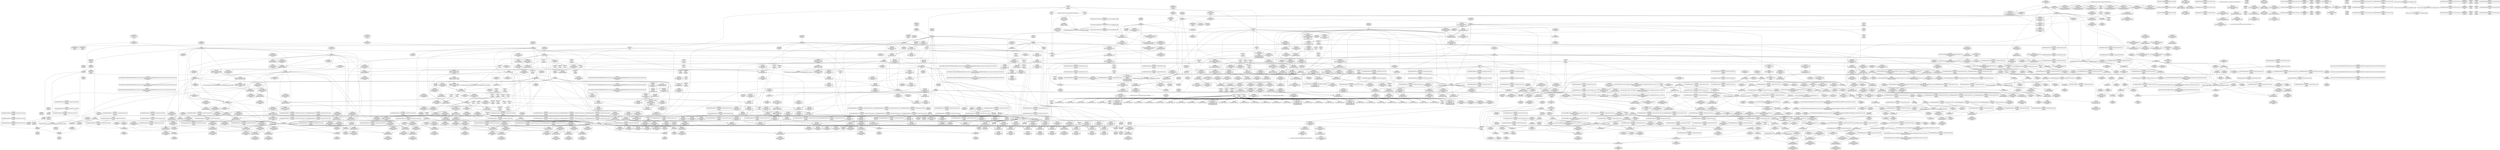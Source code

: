 digraph {
	CE0x3f870f0 [shape=record,shape=Mrecord,label="{CE0x3f870f0|cred_sid:entry|*SummSource*}"]
	CE0x3ffb1b0 [shape=record,shape=Mrecord,label="{CE0x3ffb1b0|rcu_lock_acquire:tmp7|*SummSource*}"]
	CE0x3fb6250 [shape=record,shape=Mrecord,label="{CE0x3fb6250|rcu_read_unlock:tmp17|include/linux/rcupdate.h,933|*SummSource*}"]
	CE0x3f87f00 [shape=record,shape=Mrecord,label="{CE0x3f87f00|_call_void_rcu_read_unlock()_#10,_!dbg_!27748|security/selinux/hooks.c,209|*SummSource*}"]
	CE0x3fd94e0 [shape=record,shape=Mrecord,label="{CE0x3fd94e0|rcu_lock_release:tmp5|include/linux/rcupdate.h,423|*SummSink*}"]
	CE0x3ee5870 [shape=record,shape=Mrecord,label="{CE0x3ee5870|selinux_socket_listen:sk|security/selinux/hooks.c,4189}"]
	CE0x3ef3eb0 [shape=record,shape=Mrecord,label="{CE0x3ef3eb0|task_sid:do.body5}"]
	CE0x360efe0 [shape=record,shape=Mrecord,label="{CE0x360efe0|selinux_socket_listen:tmp4|*LoadInst*|security/selinux/hooks.c,4189|*SummSink*}"]
	CE0x3f785d0 [shape=record,shape=Mrecord,label="{CE0x3f785d0|__rcu_read_unlock:entry|*SummSource*}"]
	CE0x3efdbf0 [shape=record,shape=Mrecord,label="{CE0x3efdbf0|_ret_i32_%call1,_!dbg_!27716|security/selinux/hooks.c,4189|*SummSource*}"]
	CE0x3ffa020 [shape=record,shape=Mrecord,label="{CE0x3ffa020|i64_ptrtoint_(i8*_blockaddress(_rcu_lock_acquire,_%__here)_to_i64)|*Constant*}"]
	CE0x3ecd1d0 [shape=record,shape=Mrecord,label="{CE0x3ecd1d0|_call_void_lock_release(%struct.lockdep_map*_%map,_i32_1,_i64_ptrtoint_(i8*_blockaddress(_rcu_lock_release,_%__here)_to_i64))_#10,_!dbg_!27716|include/linux/rcupdate.h,423|*SummSource*}"]
	CE0x3ec4dc0 [shape=record,shape=Mrecord,label="{CE0x3ec4dc0|get_current:entry|*SummSink*}"]
	CE0x3ecbac0 [shape=record,shape=Mrecord,label="{CE0x3ecbac0|avc_has_perm:tsid|Function::avc_has_perm&Arg::tsid::|*SummSink*}"]
	CE0x3f090e0 [shape=record,shape=Mrecord,label="{CE0x3f090e0|i32_22|*Constant*|*SummSink*}"]
	CE0x3f4a530 [shape=record,shape=Mrecord,label="{CE0x3f4a530|sock_has_perm:sclass|security/selinux/hooks.c,3976}"]
	CE0x3f8f210 [shape=record,shape=Mrecord,label="{CE0x3f8f210|i64*_getelementptr_inbounds_(_4_x_i64_,_4_x_i64_*___llvm_gcov_ctr128,_i64_0,_i64_2)|*Constant*|*SummSink*}"]
	CE0x3edf1a0 [shape=record,shape=Mrecord,label="{CE0x3edf1a0|sock_has_perm:sk|Function::sock_has_perm&Arg::sk::|*SummSink*}"]
	CE0x3ed63e0 [shape=record,shape=Mrecord,label="{CE0x3ed63e0|sock_has_perm:sid|security/selinux/hooks.c,3969|*SummSource*}"]
	CE0x3ed62e0 [shape=record,shape=Mrecord,label="{CE0x3ed62e0|sock_has_perm:sid|security/selinux/hooks.c,3969}"]
	CE0x3fb5760 [shape=record,shape=Mrecord,label="{CE0x3fb5760|i64*_getelementptr_inbounds_(_11_x_i64_,_11_x_i64_*___llvm_gcov_ctr132,_i64_0,_i64_10)|*Constant*}"]
	CE0x3fae470 [shape=record,shape=Mrecord,label="{CE0x3fae470|rcu_read_unlock:tmp11|include/linux/rcupdate.h,933|*SummSink*}"]
	CE0x3f78470 [shape=record,shape=Mrecord,label="{CE0x3f78470|__rcu_read_unlock:entry}"]
	CE0x3f8aa10 [shape=record,shape=Mrecord,label="{CE0x3f8aa10|GLOBAL:rcu_lock_acquire|*Constant*|*SummSink*}"]
	CE0x3fdf900 [shape=record,shape=Mrecord,label="{CE0x3fdf900|__rcu_read_unlock:tmp7|include/linux/rcupdate.h,245}"]
	CE0x3f9b6f0 [shape=record,shape=Mrecord,label="{CE0x3f9b6f0|rcu_read_lock:tmp16|include/linux/rcupdate.h,882|*SummSource*}"]
	CE0x3ec8db0 [shape=record,shape=Mrecord,label="{CE0x3ec8db0|selinux_socket_listen:sk|security/selinux/hooks.c,4189|*SummSink*}"]
	CE0x3f6c020 [shape=record,shape=Mrecord,label="{CE0x3f6c020|rcu_read_unlock:call|include/linux/rcupdate.h,933}"]
	CE0x3ee2d90 [shape=record,shape=Mrecord,label="{CE0x3ee2d90|_ret_void,_!dbg_!27735|include/linux/rcupdate.h,884|*SummSink*}"]
	CE0x3f59ad0 [shape=record,shape=Mrecord,label="{CE0x3f59ad0|rcu_read_lock:tmp9|include/linux/rcupdate.h,882|*SummSink*}"]
	CE0x3feee50 [shape=record,shape=Mrecord,label="{CE0x3feee50|GLOBAL:__preempt_count|Global_var:__preempt_count|*SummSource*}"]
	CE0x3faf980 [shape=record,shape=Mrecord,label="{CE0x3faf980|GLOBAL:__preempt_count_add|*Constant*|*SummSink*}"]
	CE0x3f4bab0 [shape=record,shape=Mrecord,label="{CE0x3f4bab0|rcu_read_lock:tobool1|include/linux/rcupdate.h,882|*SummSource*}"]
	CE0x3f89fc0 [shape=record,shape=Mrecord,label="{CE0x3f89fc0|rcu_read_lock:land.lhs.true2|*SummSource*}"]
	CE0x3f70d30 [shape=record,shape=Mrecord,label="{CE0x3f70d30|i64_6|*Constant*|*SummSink*}"]
	CE0x3f8ee60 [shape=record,shape=Mrecord,label="{CE0x3f8ee60|rcu_read_lock:tmp5|include/linux/rcupdate.h,882|*SummSource*}"]
	CE0x3f87360 [shape=record,shape=Mrecord,label="{CE0x3f87360|cred_sid:cred|Function::cred_sid&Arg::cred::}"]
	CE0x3f75ea0 [shape=record,shape=Mrecord,label="{CE0x3f75ea0|rcu_read_unlock:tmp22|include/linux/rcupdate.h,935|*SummSource*}"]
	CE0x3f8f570 [shape=record,shape=Mrecord,label="{CE0x3f8f570|i64_0|*Constant*}"]
	CE0x3f7af80 [shape=record,shape=Mrecord,label="{CE0x3f7af80|__rcu_read_lock:tmp2|*SummSink*}"]
	CE0x3f00180 [shape=record,shape=Mrecord,label="{CE0x3f00180|GLOBAL:sock_has_perm|*Constant*|*SummSource*}"]
	CE0x3ec5080 [shape=record,shape=Mrecord,label="{CE0x3ec5080|GLOBAL:get_current|*Constant*}"]
	CE0x3f13160 [shape=record,shape=Mrecord,label="{CE0x3f13160|0:_i8,_8:_%struct.lsm_network_audit*,_24:_%struct.selinux_audit_data*,_:_SCMRE_0,1_|*MultipleSource*|security/selinux/hooks.c, 3965|security/selinux/hooks.c,3972}"]
	CE0x4019c10 [shape=record,shape=Mrecord,label="{CE0x4019c10|__preempt_count_sub:tmp}"]
	CE0x3ec7ad0 [shape=record,shape=Mrecord,label="{CE0x3ec7ad0|task_sid:if.then}"]
	CE0x3f4aa50 [shape=record,shape=Mrecord,label="{CE0x3f4aa50|i32_(i32,_i32,_i16,_i32,_%struct.common_audit_data*)*_bitcast_(i32_(i32,_i32,_i16,_i32,_%struct.common_audit_data.495*)*_avc_has_perm_to_i32_(i32,_i32,_i16,_i32,_%struct.common_audit_data*)*)|*Constant*}"]
	CE0x3ee37c0 [shape=record,shape=Mrecord,label="{CE0x3ee37c0|rcu_read_unlock:tmp2|*SummSink*}"]
	CE0x3f793b0 [shape=record,shape=Mrecord,label="{CE0x3f793b0|__rcu_read_lock:do.body}"]
	CE0x3f6cab0 [shape=record,shape=Mrecord,label="{CE0x3f6cab0|task_sid:do.body|*SummSink*}"]
	CE0x3f0bba0 [shape=record,shape=Mrecord,label="{CE0x3f0bba0|task_sid:if.end|*SummSink*}"]
	CE0x3f6bc60 [shape=record,shape=Mrecord,label="{CE0x3f6bc60|rcu_lock_acquire:tmp2|*SummSink*}"]
	CE0x3feeac0 [shape=record,shape=Mrecord,label="{CE0x3feeac0|rcu_lock_release:__here|*SummSink*}"]
	CE0x402d030 [shape=record,shape=Mrecord,label="{CE0x402d030|__preempt_count_sub:do.end|*SummSink*}"]
	CE0x3f6dfe0 [shape=record,shape=Mrecord,label="{CE0x3f6dfe0|task_sid:bb}"]
	CE0x3f4af20 [shape=record,shape=Mrecord,label="{CE0x3f4af20|avc_has_perm:entry}"]
	CE0x3ff2380 [shape=record,shape=Mrecord,label="{CE0x3ff2380|i64*_getelementptr_inbounds_(_4_x_i64_,_4_x_i64_*___llvm_gcov_ctr133,_i64_0,_i64_2)|*Constant*|*SummSource*}"]
	CE0x3fa75e0 [shape=record,shape=Mrecord,label="{CE0x3fa75e0|rcu_read_unlock:tmp10|include/linux/rcupdate.h,933|*SummSource*}"]
	CE0x3f77db0 [shape=record,shape=Mrecord,label="{CE0x3f77db0|_call_void___rcu_read_unlock()_#10,_!dbg_!27734|include/linux/rcupdate.h,937|*SummSource*}"]
	CE0x3f0af50 [shape=record,shape=Mrecord,label="{CE0x3f0af50|_call_void_mcount()_#3|*SummSource*}"]
	CE0x3f4f9e0 [shape=record,shape=Mrecord,label="{CE0x3f4f9e0|8:_%struct.sock*,_:_SCME_47,48_}"]
	CE0x3f47fc0 [shape=record,shape=Mrecord,label="{CE0x3f47fc0|sock_has_perm:u2|security/selinux/hooks.c,3974|*SummSource*}"]
	CE0x3f3cbd0 [shape=record,shape=Mrecord,label="{CE0x3f3cbd0|task_sid:tmp22|security/selinux/hooks.c,208|*SummSink*}"]
	CE0x3ee8630 [shape=record,shape=Mrecord,label="{CE0x3ee8630|sock_has_perm:tmp8|security/selinux/hooks.c,3969|*SummSink*}"]
	CE0x3ff6780 [shape=record,shape=Mrecord,label="{CE0x3ff6780|_call_void_mcount()_#3}"]
	CE0x3f4a3c0 [shape=record,shape=Mrecord,label="{CE0x3f4a3c0|i32_4|*Constant*|*SummSink*}"]
	CE0x3fd8d40 [shape=record,shape=Mrecord,label="{CE0x3fd8d40|i64*_getelementptr_inbounds_(_4_x_i64_,_4_x_i64_*___llvm_gcov_ctr128,_i64_0,_i64_2)|*Constant*}"]
	CE0x3f54270 [shape=record,shape=Mrecord,label="{CE0x3f54270|i64_2|*Constant*|*SummSink*}"]
	CE0x3ef5b00 [shape=record,shape=Mrecord,label="{CE0x3ef5b00|cred_sid:tmp4|*LoadInst*|security/selinux/hooks.c,196|*SummSink*}"]
	CE0x3fed030 [shape=record,shape=Mrecord,label="{CE0x3fed030|__rcu_read_lock:do.end|*SummSource*}"]
	CE0x3f17450 [shape=record,shape=Mrecord,label="{CE0x3f17450|sock_has_perm:tmp18|security/selinux/hooks.c,3977|*SummSink*}"]
	CE0x3fddfe0 [shape=record,shape=Mrecord,label="{CE0x3fddfe0|rcu_lock_release:tmp6|*SummSink*}"]
	CE0x3feef30 [shape=record,shape=Mrecord,label="{CE0x3feef30|i64*_getelementptr_inbounds_(_4_x_i64_,_4_x_i64_*___llvm_gcov_ctr129,_i64_0,_i64_3)|*Constant*}"]
	CE0x3f6ee20 [shape=record,shape=Mrecord,label="{CE0x3f6ee20|i64*_getelementptr_inbounds_(_2_x_i64_,_2_x_i64_*___llvm_gcov_ctr131,_i64_0,_i64_0)|*Constant*|*SummSink*}"]
	CE0x3ed0bd0 [shape=record,shape=Mrecord,label="{CE0x3ed0bd0|selinux_socket_listen:tmp3|*SummSink*}"]
	CE0x3f0a430 [shape=record,shape=Mrecord,label="{CE0x3f0a430|sock_has_perm:cleanup|*SummSink*}"]
	CE0x3f525e0 [shape=record,shape=Mrecord,label="{CE0x3f525e0|sock_has_perm:call|security/selinux/hooks.c,3967}"]
	CE0x3ef4fa0 [shape=record,shape=Mrecord,label="{CE0x3ef4fa0|sock_has_perm:sk_security|security/selinux/hooks.c,3964}"]
	CE0x3f60ca0 [shape=record,shape=Mrecord,label="{CE0x3f60ca0|task_sid:tobool4|security/selinux/hooks.c,208}"]
	CE0x3fad2e0 [shape=record,shape=Mrecord,label="{CE0x3fad2e0|GLOBAL:__preempt_count_add|*Constant*}"]
	CE0x3f54720 [shape=record,shape=Mrecord,label="{CE0x3f54720|GLOBAL:__llvm_gcov_ctr327|Global_var:__llvm_gcov_ctr327}"]
	CE0x3f78b00 [shape=record,shape=Mrecord,label="{CE0x3f78b00|_ret_void,_!dbg_!27717|include/linux/rcupdate.h,245}"]
	CE0x3faa7b0 [shape=record,shape=Mrecord,label="{CE0x3faa7b0|i64*_getelementptr_inbounds_(_11_x_i64_,_11_x_i64_*___llvm_gcov_ctr132,_i64_0,_i64_0)|*Constant*|*SummSource*}"]
	CE0x3fe1bf0 [shape=record,shape=Mrecord,label="{CE0x3fe1bf0|__preempt_count_sub:val|Function::__preempt_count_sub&Arg::val::|*SummSource*}"]
	CE0x3f11910 [shape=record,shape=Mrecord,label="{CE0x3f11910|task_sid:tmp3|*SummSink*}"]
	CE0x3f6e710 [shape=record,shape=Mrecord,label="{CE0x3f6e710|i64_2|*Constant*}"]
	CE0x3f8b700 [shape=record,shape=Mrecord,label="{CE0x3f8b700|cred_sid:tmp6|security/selinux/hooks.c,197|*SummSource*}"]
	CE0x3fab750 [shape=record,shape=Mrecord,label="{CE0x3fab750|__preempt_count_add:val|Function::__preempt_count_add&Arg::val::|*SummSource*}"]
	CE0x3f76a00 [shape=record,shape=Mrecord,label="{CE0x3f76a00|rcu_lock_release:entry}"]
	CE0x3fdbd20 [shape=record,shape=Mrecord,label="{CE0x3fdbd20|i64*_getelementptr_inbounds_(_4_x_i64_,_4_x_i64_*___llvm_gcov_ctr133,_i64_0,_i64_3)|*Constant*|*SummSink*}"]
	CE0x3f8a060 [shape=record,shape=Mrecord,label="{CE0x3f8a060|rcu_read_lock:land.lhs.true2|*SummSink*}"]
	CE0x3f54fa0 [shape=record,shape=Mrecord,label="{CE0x3f54fa0|sock_has_perm:tmp8|security/selinux/hooks.c,3969|*SummSource*}"]
	CE0x3f38f00 [shape=record,shape=Mrecord,label="{CE0x3f38f00|i8*_getelementptr_inbounds_(_41_x_i8_,_41_x_i8_*_.str44,_i32_0,_i32_0)|*Constant*|*SummSource*}"]
	CE0x3ed0ca0 [shape=record,shape=Mrecord,label="{CE0x3ed0ca0|i64*_getelementptr_inbounds_(_2_x_i64_,_2_x_i64_*___llvm_gcov_ctr98,_i64_0,_i64_1)|*Constant*|*SummSource*}"]
	CE0x3f165e0 [shape=record,shape=Mrecord,label="{CE0x3f165e0|avc_has_perm:entry|*SummSink*}"]
	CE0x3f4e810 [shape=record,shape=Mrecord,label="{CE0x3f4e810|8:_%struct.sock*,_:_SCME_32,33_}"]
	CE0x3f37410 [shape=record,shape=Mrecord,label="{CE0x3f37410|1216:_i8*,_:_CRE_1216,1224_|*MultipleSource*|Function::sock_has_perm&Arg::sk::|security/selinux/hooks.c,3964|*LoadInst*|security/selinux/hooks.c,4189}"]
	CE0x3ebe2a0 [shape=record,shape=Mrecord,label="{CE0x3ebe2a0|selinux_socket_listen:sock|Function::selinux_socket_listen&Arg::sock::}"]
	CE0x3f8dcf0 [shape=record,shape=Mrecord,label="{CE0x3f8dcf0|rcu_read_lock:tmp7|include/linux/rcupdate.h,882|*SummSink*}"]
	CE0x3ec8790 [shape=record,shape=Mrecord,label="{CE0x3ec8790|task_sid:tmp10|security/selinux/hooks.c,208|*SummSource*}"]
	CE0x3f3b430 [shape=record,shape=Mrecord,label="{CE0x3f3b430|i64*_getelementptr_inbounds_(_13_x_i64_,_13_x_i64_*___llvm_gcov_ctr126,_i64_0,_i64_9)|*Constant*}"]
	CE0x3f3b020 [shape=record,shape=Mrecord,label="{CE0x3f3b020|task_sid:tmp26|security/selinux/hooks.c,208|*SummSource*}"]
	CE0x3ec5810 [shape=record,shape=Mrecord,label="{CE0x3ec5810|selinux_socket_listen:call|security/selinux/hooks.c,4189|*SummSource*}"]
	CE0x3ef5270 [shape=record,shape=Mrecord,label="{CE0x3ef5270|8:_%struct.sock*,_:_SCME_16,18_|*MultipleSource*|security/selinux/hooks.c, 3966|security/selinux/hooks.c,3966|security/selinux/hooks.c,3966}"]
	CE0x3f6e100 [shape=record,shape=Mrecord,label="{CE0x3f6e100|task_sid:bb|*SummSource*}"]
	CE0x3f4eba0 [shape=record,shape=Mrecord,label="{CE0x3f4eba0|8:_%struct.sock*,_:_SCME_35,36_}"]
	CE0x3f690d0 [shape=record,shape=Mrecord,label="{CE0x3f690d0|task_sid:tmp9|security/selinux/hooks.c,208|*SummSink*}"]
	CE0x3efef50 [shape=record,shape=Mrecord,label="{CE0x3efef50|_ret_i32_%call1,_!dbg_!27716|security/selinux/hooks.c,4189}"]
	CE0x3f95950 [shape=record,shape=Mrecord,label="{CE0x3f95950|__preempt_count_sub:tmp1|*SummSink*}"]
	CE0x3fa23f0 [shape=record,shape=Mrecord,label="{CE0x3fa23f0|i64*_getelementptr_inbounds_(_11_x_i64_,_11_x_i64_*___llvm_gcov_ctr132,_i64_0,_i64_8)|*Constant*}"]
	CE0x3f875f0 [shape=record,shape=Mrecord,label="{CE0x3f875f0|cred_sid:cred|Function::cred_sid&Arg::cred::|*SummSink*}"]
	CE0x3fab960 [shape=record,shape=Mrecord,label="{CE0x3fab960|_ret_void,_!dbg_!27719|./arch/x86/include/asm/preempt.h,73|*SummSink*}"]
	CE0x3ffa160 [shape=record,shape=Mrecord,label="{CE0x3ffa160|i64_ptrtoint_(i8*_blockaddress(_rcu_lock_acquire,_%__here)_to_i64)|*Constant*|*SummSource*}"]
	CE0x3f50aa0 [shape=record,shape=Mrecord,label="{CE0x3f50aa0|task_sid:entry|*SummSource*}"]
	CE0x3f4f190 [shape=record,shape=Mrecord,label="{CE0x3f4f190|8:_%struct.sock*,_:_SCME_40,41_}"]
	CE0x3f8d210 [shape=record,shape=Mrecord,label="{CE0x3f8d210|rcu_lock_release:tmp2|*SummSink*}"]
	CE0x3ec9280 [shape=record,shape=Mrecord,label="{CE0x3ec9280|i32_0|*Constant*}"]
	CE0x3ecd300 [shape=record,shape=Mrecord,label="{CE0x3ecd300|_call_void_lock_release(%struct.lockdep_map*_%map,_i32_1,_i64_ptrtoint_(i8*_blockaddress(_rcu_lock_release,_%__here)_to_i64))_#10,_!dbg_!27716|include/linux/rcupdate.h,423|*SummSink*}"]
	CE0x3f01350 [shape=record,shape=Mrecord,label="{CE0x3f01350|_ret_i32_%retval.0,_!dbg_!27740|security/selinux/hooks.c,3977}"]
	CE0x400f110 [shape=record,shape=Mrecord,label="{CE0x400f110|i64*_getelementptr_inbounds_(_4_x_i64_,_4_x_i64_*___llvm_gcov_ctr134,_i64_0,_i64_0)|*Constant*|*SummSource*}"]
	CE0x3f41fa0 [shape=record,shape=Mrecord,label="{CE0x3f41fa0|_call_void_asm_addl_$1,_%gs:$0_,_*m,ri,*m,_dirflag_,_fpsr_,_flags_(i32*___preempt_count,_i32_%val,_i32*___preempt_count)_#3,_!dbg_!27714,_!srcloc_!27717|./arch/x86/include/asm/preempt.h,72|*SummSink*}"]
	CE0x3f0acf0 [shape=record,shape=Mrecord,label="{CE0x3f0acf0|_call_void_mcount()_#3}"]
	CE0x3f8e5d0 [shape=record,shape=Mrecord,label="{CE0x3f8e5d0|rcu_lock_acquire:tmp3|*SummSource*}"]
	CE0x3fe11d0 [shape=record,shape=Mrecord,label="{CE0x3fe11d0|i64*_getelementptr_inbounds_(_4_x_i64_,_4_x_i64_*___llvm_gcov_ctr129,_i64_0,_i64_2)|*Constant*|*SummSource*}"]
	CE0x3f49920 [shape=record,shape=Mrecord,label="{CE0x3f49920|sock_has_perm:sclass|security/selinux/hooks.c,3976|*SummSource*}"]
	CE0x3f4c180 [shape=record,shape=Mrecord,label="{CE0x3f4c180|avc_has_perm:requested|Function::avc_has_perm&Arg::requested::|*SummSink*}"]
	CE0x3f437c0 [shape=record,shape=Mrecord,label="{CE0x3f437c0|i64*_getelementptr_inbounds_(_4_x_i64_,_4_x_i64_*___llvm_gcov_ctr129,_i64_0,_i64_1)|*Constant*}"]
	CE0x3f7c9f0 [shape=record,shape=Mrecord,label="{CE0x3f7c9f0|i64*_getelementptr_inbounds_(_4_x_i64_,_4_x_i64_*___llvm_gcov_ctr129,_i64_0,_i64_0)|*Constant*|*SummSource*}"]
	CE0x3f4fb10 [shape=record,shape=Mrecord,label="{CE0x3f4fb10|8:_%struct.sock*,_:_SCME_48,49_}"]
	CE0x3fb1bd0 [shape=record,shape=Mrecord,label="{CE0x3fb1bd0|rcu_read_unlock:tobool1|include/linux/rcupdate.h,933|*SummSink*}"]
	CE0x3f38cd0 [shape=record,shape=Mrecord,label="{CE0x3f38cd0|sock_has_perm:tmp2|*LoadInst*|security/selinux/hooks.c,3964|*SummSink*}"]
	CE0x3ebdfa0 [shape=record,shape=Mrecord,label="{CE0x3ebdfa0|i32_4096|*Constant*|*SummSource*}"]
	CE0x3f9e930 [shape=record,shape=Mrecord,label="{CE0x3f9e930|rcu_read_lock:tmp18|include/linux/rcupdate.h,882|*SummSource*}"]
	CE0x3ed01d0 [shape=record,shape=Mrecord,label="{CE0x3ed01d0|i32_1|*Constant*}"]
	CE0x3f48130 [shape=record,shape=Mrecord,label="{CE0x3f48130|sock_has_perm:u2|security/selinux/hooks.c,3974|*SummSink*}"]
	CE0x3f884c0 [shape=record,shape=Mrecord,label="{CE0x3f884c0|GLOBAL:rcu_read_unlock|*Constant*|*SummSink*}"]
	CE0x3f6fdf0 [shape=record,shape=Mrecord,label="{CE0x3f6fdf0|i64*_getelementptr_inbounds_(_11_x_i64_,_11_x_i64_*___llvm_gcov_ctr132,_i64_0,_i64_1)|*Constant*}"]
	CE0x3f49f60 [shape=record,shape=Mrecord,label="{CE0x3f49f60|sock_has_perm:tmp16|security/selinux/hooks.c,3976|*SummSink*}"]
	CE0x3f47e90 [shape=record,shape=Mrecord,label="{CE0x3f47e90|sock_has_perm:u2|security/selinux/hooks.c,3974}"]
	CE0x3f61740 [shape=record,shape=Mrecord,label="{CE0x3f61740|i64*_getelementptr_inbounds_(_13_x_i64_,_13_x_i64_*___llvm_gcov_ctr126,_i64_0,_i64_1)|*Constant*}"]
	CE0x3f6cba0 [shape=record,shape=Mrecord,label="{CE0x3f6cba0|task_sid:if.end}"]
	CE0x3f65a30 [shape=record,shape=Mrecord,label="{CE0x3f65a30|i64*_getelementptr_inbounds_(_13_x_i64_,_13_x_i64_*___llvm_gcov_ctr126,_i64_0,_i64_0)|*Constant*|*SummSink*}"]
	CE0x3ff2910 [shape=record,shape=Mrecord,label="{CE0x3ff2910|rcu_lock_release:tmp4|include/linux/rcupdate.h,423|*SummSource*}"]
	CE0x3ef3ce0 [shape=record,shape=Mrecord,label="{CE0x3ef3ce0|task_sid:do.end}"]
	CE0x402ef20 [shape=record,shape=Mrecord,label="{CE0x402ef20|__preempt_count_add:bb|*SummSource*}"]
	CE0x3f0afc0 [shape=record,shape=Mrecord,label="{CE0x3f0afc0|_call_void_mcount()_#3|*SummSink*}"]
	CE0x3f77050 [shape=record,shape=Mrecord,label="{CE0x3f77050|GLOBAL:rcu_lock_release|*Constant*|*SummSource*}"]
	CE0x3fb8290 [shape=record,shape=Mrecord,label="{CE0x3fb8290|_call_void_mcount()_#3|*SummSource*}"]
	CE0x3ec6100 [shape=record,shape=Mrecord,label="{CE0x3ec6100|selinux_socket_listen:tmp}"]
	CE0x3f0f9f0 [shape=record,shape=Mrecord,label="{CE0x3f0f9f0|i64_5|*Constant*}"]
	CE0x3f0c220 [shape=record,shape=Mrecord,label="{CE0x3f0c220|GLOBAL:rcu_lock_map|Global_var:rcu_lock_map|*SummSource*}"]
	CE0x3ec5ef0 [shape=record,shape=Mrecord,label="{CE0x3ec5ef0|i64_1|*Constant*|*SummSource*}"]
	CE0x3f394e0 [shape=record,shape=Mrecord,label="{CE0x3f394e0|task_sid:tmp23|security/selinux/hooks.c,208|*SummSink*}"]
	CE0x3fa2cf0 [shape=record,shape=Mrecord,label="{CE0x3fa2cf0|rcu_read_unlock:tmp14|include/linux/rcupdate.h,933}"]
	CE0x3f71980 [shape=record,shape=Mrecord,label="{CE0x3f71980|task_sid:tmp17|security/selinux/hooks.c,208}"]
	CE0x3faa090 [shape=record,shape=Mrecord,label="{CE0x3faa090|_ret_void,_!dbg_!27719|./arch/x86/include/asm/preempt.h,73}"]
	CE0x3fef810 [shape=record,shape=Mrecord,label="{CE0x3fef810|__rcu_read_unlock:tmp|*SummSource*}"]
	CE0x3f53f30 [shape=record,shape=Mrecord,label="{CE0x3f53f30|i64_2|*Constant*}"]
	CE0x3fa5500 [shape=record,shape=Mrecord,label="{CE0x3fa5500|rcu_read_unlock:tmp13|include/linux/rcupdate.h,933|*SummSink*}"]
	CE0x3f6aa40 [shape=record,shape=Mrecord,label="{CE0x3f6aa40|task_sid:tobool|security/selinux/hooks.c,208}"]
	CE0x3f708b0 [shape=record,shape=Mrecord,label="{CE0x3f708b0|i64_6|*Constant*}"]
	CE0x3fa9bd0 [shape=record,shape=Mrecord,label="{CE0x3fa9bd0|rcu_lock_release:tmp|*SummSource*}"]
	CE0x3f72ae0 [shape=record,shape=Mrecord,label="{CE0x3f72ae0|_call_void_lockdep_rcu_suspicious(i8*_getelementptr_inbounds_(_25_x_i8_,_25_x_i8_*_.str3,_i32_0,_i32_0),_i32_208,_i8*_getelementptr_inbounds_(_41_x_i8_,_41_x_i8_*_.str44,_i32_0,_i32_0))_#10,_!dbg_!27732|security/selinux/hooks.c,208}"]
	CE0x3f6ca40 [shape=record,shape=Mrecord,label="{CE0x3f6ca40|task_sid:do.body|*SummSource*}"]
	CE0x3f12370 [shape=record,shape=Mrecord,label="{CE0x3f12370|sock_has_perm:tmp13|security/selinux/hooks.c,3972|*SummSink*}"]
	CE0x3f77590 [shape=record,shape=Mrecord,label="{CE0x3f77590|rcu_lock_release:map|Function::rcu_lock_release&Arg::map::|*SummSource*}"]
	CE0x3ff0500 [shape=record,shape=Mrecord,label="{CE0x3ff0500|i64*_getelementptr_inbounds_(_4_x_i64_,_4_x_i64_*___llvm_gcov_ctr128,_i64_0,_i64_2)|*Constant*|*SummSource*}"]
	CE0x3facc80 [shape=record,shape=Mrecord,label="{CE0x3facc80|__rcu_read_lock:tmp4|include/linux/rcupdate.h,239|*SummSink*}"]
	CE0x3f9eab0 [shape=record,shape=Mrecord,label="{CE0x3f9eab0|rcu_read_lock:tmp18|include/linux/rcupdate.h,882|*SummSink*}"]
	CE0x3f4e4b0 [shape=record,shape=Mrecord,label="{CE0x3f4e4b0|8:_%struct.sock*,_:_SCME_29,30_}"]
	CE0x3fa8810 [shape=record,shape=Mrecord,label="{CE0x3fa8810|rcu_lock_acquire:tmp|*SummSource*}"]
	CE0x3f388b0 [shape=record,shape=Mrecord,label="{CE0x3f388b0|sock_has_perm:tmp2|*LoadInst*|security/selinux/hooks.c,3964}"]
	CE0x3fdb580 [shape=record,shape=Mrecord,label="{CE0x3fdb580|i64_ptrtoint_(i8*_blockaddress(_rcu_lock_release,_%__here)_to_i64)|*Constant*|*SummSink*}"]
	CE0x3f3bb90 [shape=record,shape=Mrecord,label="{CE0x3f3bb90|task_sid:tmp20|security/selinux/hooks.c,208}"]
	CE0x3f8faa0 [shape=record,shape=Mrecord,label="{CE0x3f8faa0|GLOBAL:__llvm_gcov_ctr132|Global_var:__llvm_gcov_ctr132|*SummSink*}"]
	CE0x3fefee0 [shape=record,shape=Mrecord,label="{CE0x3fefee0|__rcu_read_lock:tmp5|include/linux/rcupdate.h,239}"]
	CE0x3ec9d50 [shape=record,shape=Mrecord,label="{CE0x3ec9d50|_call_void_mcount()_#3|*SummSink*}"]
	CE0x3f80b60 [shape=record,shape=Mrecord,label="{CE0x3f80b60|%struct.lockdep_map*_null|*Constant*}"]
	CE0x3f3bd20 [shape=record,shape=Mrecord,label="{CE0x3f3bd20|task_sid:tmp20|security/selinux/hooks.c,208|*SummSource*}"]
	CE0x3fa5660 [shape=record,shape=Mrecord,label="{CE0x3fa5660|i64*_getelementptr_inbounds_(_4_x_i64_,_4_x_i64_*___llvm_gcov_ctr128,_i64_0,_i64_1)|*Constant*|*SummSink*}"]
	CE0x3fdb240 [shape=record,shape=Mrecord,label="{CE0x3fdb240|i64*_getelementptr_inbounds_(_4_x_i64_,_4_x_i64_*___llvm_gcov_ctr133,_i64_0,_i64_3)|*Constant*}"]
	CE0x3f4c700 [shape=record,shape=Mrecord,label="{CE0x3f4c700|_ret_i32_%retval.0,_!dbg_!27728|security/selinux/avc.c,775|*SummSource*}"]
	CE0x3f3d750 [shape=record,shape=Mrecord,label="{CE0x3f3d750|__rcu_read_unlock:tmp6|include/linux/rcupdate.h,245|*SummSource*}"]
	CE0x3f62450 [shape=record,shape=Mrecord,label="{CE0x3f62450|task_sid:tmp9|security/selinux/hooks.c,208|*SummSource*}"]
	CE0x3f629e0 [shape=record,shape=Mrecord,label="{CE0x3f629e0|i64_1|*Constant*}"]
	CE0x3f8d030 [shape=record,shape=Mrecord,label="{CE0x3f8d030|rcu_read_lock:tmp6|include/linux/rcupdate.h,882|*SummSink*}"]
	CE0x3f3ab10 [shape=record,shape=Mrecord,label="{CE0x3f3ab10|i64*_getelementptr_inbounds_(_13_x_i64_,_13_x_i64_*___llvm_gcov_ctr126,_i64_0,_i64_12)|*Constant*}"]
	CE0x3fb5180 [shape=record,shape=Mrecord,label="{CE0x3fb5180|rcu_read_unlock:tmp20|include/linux/rcupdate.h,933|*SummSink*}"]
	CE0x3fab5b0 [shape=record,shape=Mrecord,label="{CE0x3fab5b0|rcu_read_unlock:if.end|*SummSource*}"]
	CE0x3fab140 [shape=record,shape=Mrecord,label="{CE0x3fab140|rcu_lock_acquire:__here|*SummSource*}"]
	CE0x3ee9540 [shape=record,shape=Mrecord,label="{CE0x3ee9540|_call_void_mcount()_#3|*SummSink*}"]
	CE0x3fb6550 [shape=record,shape=Mrecord,label="{CE0x3fb6550|rcu_read_unlock:tmp18|include/linux/rcupdate.h,933}"]
	CE0x400f000 [shape=record,shape=Mrecord,label="{CE0x400f000|__preempt_count_add:tmp}"]
	CE0x3f596c0 [shape=record,shape=Mrecord,label="{CE0x3f596c0|rcu_read_lock:tmp9|include/linux/rcupdate.h,882}"]
	CE0x3f6d850 [shape=record,shape=Mrecord,label="{CE0x3f6d850|i64_3|*Constant*|*SummSink*}"]
	CE0x3f81400 [shape=record,shape=Mrecord,label="{CE0x3f81400|COLLAPSED:_GCMRE___llvm_gcov_ctr130_internal_global_4_x_i64_zeroinitializer:_elem_0:default:}"]
	CE0x3ec8e60 [shape=record,shape=Mrecord,label="{CE0x3ec8e60|selinux_socket_listen:entry|*SummSink*}"]
	CE0x3fd9370 [shape=record,shape=Mrecord,label="{CE0x3fd9370|rcu_lock_release:tmp5|include/linux/rcupdate.h,423|*SummSource*}"]
	CE0x3f10930 [shape=record,shape=Mrecord,label="{CE0x3f10930|i32_0|*Constant*}"]
	CE0x3fafc20 [shape=record,shape=Mrecord,label="{CE0x3fafc20|rcu_read_unlock:if.then}"]
	CE0x3f4c890 [shape=record,shape=Mrecord,label="{CE0x3f4c890|_ret_i32_%retval.0,_!dbg_!27728|security/selinux/avc.c,775|*SummSink*}"]
	CE0x3f8d9c0 [shape=record,shape=Mrecord,label="{CE0x3f8d9c0|rcu_read_lock:tmp7|include/linux/rcupdate.h,882}"]
	CE0x3f72840 [shape=record,shape=Mrecord,label="{CE0x3f72840|task_sid:tmp18|security/selinux/hooks.c,208}"]
	CE0x3f6a400 [shape=record,shape=Mrecord,label="{CE0x3f6a400|rcu_read_lock:bb|*SummSource*}"]
	CE0x3f56950 [shape=record,shape=Mrecord,label="{CE0x3f56950|sock_has_perm:tmp4|security/selinux/hooks.c,3966}"]
	CE0x3ec9420 [shape=record,shape=Mrecord,label="{CE0x3ec9420|sock_has_perm:sk_security|security/selinux/hooks.c,3964|*SummSink*}"]
	CE0x3f70980 [shape=record,shape=Mrecord,label="{CE0x3f70980|i64_6|*Constant*|*SummSource*}"]
	CE0x3f9ce20 [shape=record,shape=Mrecord,label="{CE0x3f9ce20|i32_883|*Constant*|*SummSource*}"]
	CE0x3f9e6e0 [shape=record,shape=Mrecord,label="{CE0x3f9e6e0|rcu_read_lock:tmp18|include/linux/rcupdate.h,882}"]
	CE0x3feeec0 [shape=record,shape=Mrecord,label="{CE0x3feeec0|GLOBAL:__preempt_count|Global_var:__preempt_count}"]
	CE0x3f7f950 [shape=record,shape=Mrecord,label="{CE0x3f7f950|i64*_getelementptr_inbounds_(_4_x_i64_,_4_x_i64_*___llvm_gcov_ctr134,_i64_0,_i64_3)|*Constant*|*SummSource*}"]
	CE0x3f4e300 [shape=record,shape=Mrecord,label="{CE0x3f4e300|8:_%struct.sock*,_:_SCME_27,28_}"]
	CE0x3f080c0 [shape=record,shape=Mrecord,label="{CE0x3f080c0|_call_void_rcu_read_lock()_#10,_!dbg_!27712|security/selinux/hooks.c,207|*SummSink*}"]
	CE0x3f75db0 [shape=record,shape=Mrecord,label="{CE0x3f75db0|_ret_void,_!dbg_!27717|include/linux/rcupdate.h,419|*SummSource*}"]
	CE0x3f8d560 [shape=record,shape=Mrecord,label="{CE0x3f8d560|GLOBAL:rcu_read_unlock.__warned|Global_var:rcu_read_unlock.__warned}"]
	CE0x3f535b0 [shape=record,shape=Mrecord,label="{CE0x3f535b0|sock_has_perm:tmp6|security/selinux/hooks.c,3969|*SummSource*}"]
	CE0x5a3f820 [shape=record,shape=Mrecord,label="{CE0x5a3f820|sock_has_perm:sk|Function::sock_has_perm&Arg::sk::|*SummSource*}"]
	CE0x3f60770 [shape=record,shape=Mrecord,label="{CE0x3f60770|task_sid:tmp12|security/selinux/hooks.c,208|*SummSource*}"]
	CE0x3fdf450 [shape=record,shape=Mrecord,label="{CE0x3fdf450|i64*_getelementptr_inbounds_(_4_x_i64_,_4_x_i64_*___llvm_gcov_ctr130,_i64_0,_i64_2)|*Constant*|*SummSink*}"]
	CE0x3f79b60 [shape=record,shape=Mrecord,label="{CE0x3f79b60|i64*_getelementptr_inbounds_(_4_x_i64_,_4_x_i64_*___llvm_gcov_ctr134,_i64_0,_i64_2)|*Constant*|*SummSink*}"]
	CE0x3f16800 [shape=record,shape=Mrecord,label="{CE0x3f16800|sock_has_perm:retval.0}"]
	CE0x3f39f10 [shape=record,shape=Mrecord,label="{CE0x3f39f10|task_sid:tmp24|security/selinux/hooks.c,208|*SummSource*}"]
	CE0x3fa9ec0 [shape=record,shape=Mrecord,label="{CE0x3fa9ec0|0:_i8,_:_GCMR_rcu_read_unlock.__warned_internal_global_i8_0,_section_.data.unlikely_,_align_1:_elem_0:default:}"]
	CE0x3f9f4f0 [shape=record,shape=Mrecord,label="{CE0x3f9f4f0|_call_void_lockdep_rcu_suspicious(i8*_getelementptr_inbounds_(_25_x_i8_,_25_x_i8_*_.str45,_i32_0,_i32_0),_i32_883,_i8*_getelementptr_inbounds_(_42_x_i8_,_42_x_i8_*_.str46,_i32_0,_i32_0))_#10,_!dbg_!27728|include/linux/rcupdate.h,882|*SummSink*}"]
	CE0x3fa3020 [shape=record,shape=Mrecord,label="{CE0x3fa3020|rcu_read_unlock:tmp14|include/linux/rcupdate.h,933|*SummSource*}"]
	CE0x3ec81b0 [shape=record,shape=Mrecord,label="{CE0x3ec81b0|task_sid:tmp10|security/selinux/hooks.c,208|*SummSink*}"]
	CE0x3ec37b0 [shape=record,shape=Mrecord,label="{CE0x3ec37b0|i64*_getelementptr_inbounds_(_2_x_i64_,_2_x_i64_*___llvm_gcov_ctr359,_i64_0,_i64_0)|*Constant*|*SummSink*}"]
	CE0x3f08f70 [shape=record,shape=Mrecord,label="{CE0x3f08f70|i32_22|*Constant*}"]
	CE0x3f5f420 [shape=record,shape=Mrecord,label="{CE0x3f5f420|rcu_read_unlock:land.lhs.true2|*SummSource*}"]
	CE0x3ec4330 [shape=record,shape=Mrecord,label="{CE0x3ec4330|selinux_socket_listen:tmp1|*SummSink*}"]
	CE0x3f52780 [shape=record,shape=Mrecord,label="{CE0x3f52780|sock_has_perm:call|security/selinux/hooks.c,3967|*SummSink*}"]
	CE0x402e8b0 [shape=record,shape=Mrecord,label="{CE0x402e8b0|__preempt_count_sub:do.end}"]
	CE0x3f85960 [shape=record,shape=Mrecord,label="{CE0x3f85960|i32_0|*Constant*}"]
	CE0x3fafd90 [shape=record,shape=Mrecord,label="{CE0x3fafd90|rcu_read_unlock:if.then|*SummSource*}"]
	CE0x3fdabd0 [shape=record,shape=Mrecord,label="{CE0x3fdabd0|GLOBAL:lock_release|*Constant*|*SummSource*}"]
	CE0x3f84190 [shape=record,shape=Mrecord,label="{CE0x3f84190|i64*_getelementptr_inbounds_(_4_x_i64_,_4_x_i64_*___llvm_gcov_ctr134,_i64_0,_i64_2)|*Constant*|*SummSource*}"]
	CE0x3f9e450 [shape=record,shape=Mrecord,label="{CE0x3f9e450|rcu_read_lock:tmp17|include/linux/rcupdate.h,882|*SummSink*}"]
	CE0x3ed1c90 [shape=record,shape=Mrecord,label="{CE0x3ed1c90|get_current:tmp1|*SummSource*}"]
	CE0x3f11330 [shape=record,shape=Mrecord,label="{CE0x3f11330|rcu_read_lock:tmp3|*SummSource*}"]
	CE0x3ec54a0 [shape=record,shape=Mrecord,label="{CE0x3ec54a0|get_current:entry|*SummSource*}"]
	CE0x3fa7840 [shape=record,shape=Mrecord,label="{CE0x3fa7840|i64*_getelementptr_inbounds_(_4_x_i64_,_4_x_i64_*___llvm_gcov_ctr133,_i64_0,_i64_1)|*Constant*|*SummSink*}"]
	CE0x3ff6630 [shape=record,shape=Mrecord,label="{CE0x3ff6630|__rcu_read_unlock:tmp3|*SummSink*}"]
	CE0x3f73820 [shape=record,shape=Mrecord,label="{CE0x3f73820|GLOBAL:lockdep_rcu_suspicious|*Constant*|*SummSource*}"]
	CE0x3f4f520 [shape=record,shape=Mrecord,label="{CE0x3f4f520|8:_%struct.sock*,_:_SCME_43,44_}"]
	CE0x3f66660 [shape=record,shape=Mrecord,label="{CE0x3f66660|i64*_getelementptr_inbounds_(_2_x_i64_,_2_x_i64_*___llvm_gcov_ctr131,_i64_0,_i64_1)|*Constant*|*SummSink*}"]
	CE0x3ef2fb0 [shape=record,shape=Mrecord,label="{CE0x3ef2fb0|rcu_read_lock:tmp14|include/linux/rcupdate.h,882}"]
	CE0x3ffa2c0 [shape=record,shape=Mrecord,label="{CE0x3ffa2c0|i64_ptrtoint_(i8*_blockaddress(_rcu_lock_acquire,_%__here)_to_i64)|*Constant*|*SummSink*}"]
	CE0x3f6bf00 [shape=record,shape=Mrecord,label="{CE0x3f6bf00|_call_void_mcount()_#3|*SummSink*}"]
	CE0x3f6c410 [shape=record,shape=Mrecord,label="{CE0x3f6c410|i64_3|*Constant*}"]
	CE0x3ff26a0 [shape=record,shape=Mrecord,label="{CE0x3ff26a0|i64*_getelementptr_inbounds_(_4_x_i64_,_4_x_i64_*___llvm_gcov_ctr133,_i64_0,_i64_2)|*Constant*|*SummSink*}"]
	CE0x3feddb0 [shape=record,shape=Mrecord,label="{CE0x3feddb0|rcu_lock_release:indirectgoto}"]
	CE0x3f6f680 [shape=record,shape=Mrecord,label="{CE0x3f6f680|rcu_lock_acquire:map|Function::rcu_lock_acquire&Arg::map::|*SummSink*}"]
	CE0x3fdfba0 [shape=record,shape=Mrecord,label="{CE0x3fdfba0|__rcu_read_unlock:tmp7|include/linux/rcupdate.h,245|*SummSink*}"]
	CE0x3fa0660 [shape=record,shape=Mrecord,label="{CE0x3fa0660|i64*_getelementptr_inbounds_(_11_x_i64_,_11_x_i64_*___llvm_gcov_ctr127,_i64_0,_i64_10)|*Constant*}"]
	CE0x3f7f7d0 [shape=record,shape=Mrecord,label="{CE0x3f7f7d0|i64*_getelementptr_inbounds_(_4_x_i64_,_4_x_i64_*___llvm_gcov_ctr134,_i64_0,_i64_3)|*Constant*}"]
	CE0x3ef6590 [shape=record,shape=Mrecord,label="{CE0x3ef6590|i64*_getelementptr_inbounds_(_13_x_i64_,_13_x_i64_*___llvm_gcov_ctr126,_i64_0,_i64_0)|*Constant*}"]
	CE0x3f8db70 [shape=record,shape=Mrecord,label="{CE0x3f8db70|rcu_read_lock:tmp7|include/linux/rcupdate.h,882|*SummSource*}"]
	CE0x3ff9ed0 [shape=record,shape=Mrecord,label="{CE0x3ff9ed0|%struct.lockdep_map*_null|*Constant*|*SummSink*}"]
	CE0x3fe0f80 [shape=record,shape=Mrecord,label="{CE0x3fe0f80|i64_1|*Constant*}"]
	CE0x3f6b6c0 [shape=record,shape=Mrecord,label="{CE0x3f6b6c0|_call_void_mcount()_#3|*SummSource*}"]
	CE0x5c919b0 [shape=record,shape=Mrecord,label="{CE0x5c919b0|GLOBAL:sock_has_perm|*Constant*}"]
	CE0x3ebe6b0 [shape=record,shape=Mrecord,label="{CE0x3ebe6b0|i32_5|*Constant*|*SummSink*}"]
	CE0x3f8f7e0 [shape=record,shape=Mrecord,label="{CE0x3f8f7e0|rcu_read_lock:tmp4|include/linux/rcupdate.h,882|*SummSink*}"]
	CE0x3fe1d00 [shape=record,shape=Mrecord,label="{CE0x3fe1d00|__preempt_count_sub:val|Function::__preempt_count_sub&Arg::val::|*SummSink*}"]
	CE0x3fab0d0 [shape=record,shape=Mrecord,label="{CE0x3fab0d0|rcu_lock_acquire:__here}"]
	CE0x3f4ffd0 [shape=record,shape=Mrecord,label="{CE0x3f4ffd0|8:_%struct.sock*,_:_SCME_52,53_}"]
	CE0x3fa94d0 [shape=record,shape=Mrecord,label="{CE0x3fa94d0|rcu_read_unlock:tmp1|*SummSource*}"]
	CE0x3ff6370 [shape=record,shape=Mrecord,label="{CE0x3ff6370|GLOBAL:__preempt_count_sub|*Constant*}"]
	CE0x3fe1390 [shape=record,shape=Mrecord,label="{CE0x3fe1390|i64*_getelementptr_inbounds_(_4_x_i64_,_4_x_i64_*___llvm_gcov_ctr129,_i64_0,_i64_2)|*Constant*|*SummSink*}"]
	CE0x3ed1d90 [shape=record,shape=Mrecord,label="{CE0x3ed1d90|i32_0|*Constant*}"]
	CE0x3fb4af0 [shape=record,shape=Mrecord,label="{CE0x3fb4af0|rcu_read_unlock:tmp19|include/linux/rcupdate.h,933}"]
	CE0x3f9e370 [shape=record,shape=Mrecord,label="{CE0x3f9e370|rcu_read_lock:tmp17|include/linux/rcupdate.h,882}"]
	CE0x3fe14f0 [shape=record,shape=Mrecord,label="{CE0x3fe14f0|GLOBAL:__preempt_count_sub|*Constant*|*SummSink*}"]
	CE0x3ecde40 [shape=record,shape=Mrecord,label="{CE0x3ecde40|selinux_socket_listen:tmp4|*LoadInst*|security/selinux/hooks.c,4189|*SummSource*}"]
	CE0x3f65640 [shape=record,shape=Mrecord,label="{CE0x3f65640|cred_sid:tmp2}"]
	CE0x3f4e940 [shape=record,shape=Mrecord,label="{CE0x3f4e940|8:_%struct.sock*,_:_SCME_33,34_}"]
	CE0x3f6df20 [shape=record,shape=Mrecord,label="{CE0x3f6df20|task_sid:if.then|*SummSink*}"]
	CE0x3f4c030 [shape=record,shape=Mrecord,label="{CE0x3f4c030|avc_has_perm:requested|Function::avc_has_perm&Arg::requested::|*SummSource*}"]
	CE0x3ee54c0 [shape=record,shape=Mrecord,label="{CE0x3ee54c0|32:_%struct.sock*,_:_CRE_32,40_|*MultipleSource*|Function::selinux_socket_listen&Arg::sock::|security/selinux/hooks.c,4189}"]
	CE0x3f40b40 [shape=record,shape=Mrecord,label="{CE0x3f40b40|__preempt_count_sub:do.body|*SummSink*}"]
	CE0x3f6c8e0 [shape=record,shape=Mrecord,label="{CE0x3f6c8e0|rcu_read_lock:tmp3}"]
	CE0x3ef47a0 [shape=record,shape=Mrecord,label="{CE0x3ef47a0|i64*_getelementptr_inbounds_(_11_x_i64_,_11_x_i64_*___llvm_gcov_ctr132,_i64_0,_i64_1)|*Constant*|*SummSink*}"]
	CE0x3fa2250 [shape=record,shape=Mrecord,label="{CE0x3fa2250|rcu_read_unlock:tmp16|include/linux/rcupdate.h,933|*SummSource*}"]
	CE0x3f56120 [shape=record,shape=Mrecord,label="{CE0x3f56120|i64*_getelementptr_inbounds_(_6_x_i64_,_6_x_i64_*___llvm_gcov_ctr327,_i64_0,_i64_4)|*Constant*|*SummSink*}"]
	CE0x3f89a90 [shape=record,shape=Mrecord,label="{CE0x3f89a90|GLOBAL:rcu_read_lock.__warned|Global_var:rcu_read_lock.__warned|*SummSink*}"]
	CE0x3ef66b0 [shape=record,shape=Mrecord,label="{CE0x3ef66b0|i64*_getelementptr_inbounds_(_13_x_i64_,_13_x_i64_*___llvm_gcov_ctr126,_i64_0,_i64_0)|*Constant*|*SummSource*}"]
	CE0x3f0f2a0 [shape=record,shape=Mrecord,label="{CE0x3f0f2a0|cred_sid:security|security/selinux/hooks.c,196|*SummSink*}"]
	CE0x3fa2a50 [shape=record,shape=Mrecord,label="{CE0x3fa2a50|i64*_getelementptr_inbounds_(_4_x_i64_,_4_x_i64_*___llvm_gcov_ctr130,_i64_0,_i64_0)|*Constant*|*SummSource*}"]
	CE0x3ed27f0 [shape=record,shape=Mrecord,label="{CE0x3ed27f0|GLOBAL:__llvm_gcov_ctr126|Global_var:__llvm_gcov_ctr126}"]
	CE0x3f07f30 [shape=record,shape=Mrecord,label="{CE0x3f07f30|GLOBAL:rcu_read_lock|*Constant*}"]
	CE0x3fb61e0 [shape=record,shape=Mrecord,label="{CE0x3fb61e0|rcu_read_unlock:tmp17|include/linux/rcupdate.h,933}"]
	CE0x3fd8e70 [shape=record,shape=Mrecord,label="{CE0x3fd8e70|__rcu_read_lock:do.body|*SummSource*}"]
	CE0x3f68c50 [shape=record,shape=Mrecord,label="{CE0x3f68c50|rcu_read_lock:tmp}"]
	CE0x3f3c650 [shape=record,shape=Mrecord,label="{CE0x3f3c650|i64*_getelementptr_inbounds_(_13_x_i64_,_13_x_i64_*___llvm_gcov_ctr126,_i64_0,_i64_10)|*Constant*}"]
	CE0x3f66c70 [shape=record,shape=Mrecord,label="{CE0x3f66c70|task_sid:tmp9|security/selinux/hooks.c,208}"]
	CE0x3fab4c0 [shape=record,shape=Mrecord,label="{CE0x3fab4c0|rcu_read_unlock:if.end}"]
	CE0x3f88e50 [shape=record,shape=Mrecord,label="{CE0x3f88e50|rcu_read_lock:do.end}"]
	CE0x3f3f8a0 [shape=record,shape=Mrecord,label="{CE0x3f3f8a0|__preempt_count_sub:sub|./arch/x86/include/asm/preempt.h,77|*SummSink*}"]
	CE0x3f4bb40 [shape=record,shape=Mrecord,label="{CE0x3f4bb40|rcu_read_lock:tobool1|include/linux/rcupdate.h,882|*SummSink*}"]
	CE0x3fb4ca0 [shape=record,shape=Mrecord,label="{CE0x3fb4ca0|rcu_read_unlock:tmp19|include/linux/rcupdate.h,933|*SummSink*}"]
	CE0x3ffb590 [shape=record,shape=Mrecord,label="{CE0x3ffb590|i8*_undef|*Constant*|*SummSource*}"]
	CE0x3f9fb50 [shape=record,shape=Mrecord,label="{CE0x3f9fb50|rcu_read_lock:tmp19|include/linux/rcupdate.h,882|*SummSource*}"]
	CE0x3fa13c0 [shape=record,shape=Mrecord,label="{CE0x3fa13c0|rcu_read_lock:tmp22|include/linux/rcupdate.h,884|*SummSink*}"]
	CE0x400f0a0 [shape=record,shape=Mrecord,label="{CE0x400f0a0|i64*_getelementptr_inbounds_(_4_x_i64_,_4_x_i64_*___llvm_gcov_ctr129,_i64_0,_i64_0)|*Constant*}"]
	CE0x3f60b60 [shape=record,shape=Mrecord,label="{CE0x3f60b60|task_sid:tmp13|security/selinux/hooks.c,208|*SummSource*}"]
	CE0x3f12ec0 [shape=record,shape=Mrecord,label="{CE0x3f12ec0|sock_has_perm:type|security/selinux/hooks.c,3972|*SummSource*}"]
	CE0x3f9eed0 [shape=record,shape=Mrecord,label="{CE0x3f9eed0|_call_void_lockdep_rcu_suspicious(i8*_getelementptr_inbounds_(_25_x_i8_,_25_x_i8_*_.str45,_i32_0,_i32_0),_i32_883,_i8*_getelementptr_inbounds_(_42_x_i8_,_42_x_i8_*_.str46,_i32_0,_i32_0))_#10,_!dbg_!27728|include/linux/rcupdate.h,882}"]
	CE0x3f75870 [shape=record,shape=Mrecord,label="{CE0x3f75870|i8*_getelementptr_inbounds_(_25_x_i8_,_25_x_i8_*_.str3,_i32_0,_i32_0)|*Constant*}"]
	CE0x3f9b540 [shape=record,shape=Mrecord,label="{CE0x3f9b540|rcu_read_lock:tmp16|include/linux/rcupdate.h,882}"]
	CE0x3f62730 [shape=record,shape=Mrecord,label="{CE0x3f62730|rcu_read_unlock:bb}"]
	CE0x3f566c0 [shape=record,shape=Mrecord,label="{CE0x3f566c0|sock_has_perm:tmp3|security/selinux/hooks.c,3964|*SummSource*}"]
	CE0x3f0a7f0 [shape=record,shape=Mrecord,label="{CE0x3f0a7f0|8:_%struct.sock*,_:_SCME_18,20_|*MultipleSource*|security/selinux/hooks.c, 3966|security/selinux/hooks.c,3966|security/selinux/hooks.c,3966}"]
	CE0x3f71db0 [shape=record,shape=Mrecord,label="{CE0x3f71db0|task_sid:tmp16|security/selinux/hooks.c,208|*SummSink*}"]
	CE0x3f3b4a0 [shape=record,shape=Mrecord,label="{CE0x3f3b4a0|i64*_getelementptr_inbounds_(_13_x_i64_,_13_x_i64_*___llvm_gcov_ctr126,_i64_0,_i64_9)|*Constant*|*SummSource*}"]
	CE0x3f7a7d0 [shape=record,shape=Mrecord,label="{CE0x3f7a7d0|rcu_lock_acquire:tmp5|include/linux/rcupdate.h,418|*SummSink*}"]
	CE0x3f9ae60 [shape=record,shape=Mrecord,label="{CE0x3f9ae60|rcu_read_lock:tmp14|include/linux/rcupdate.h,882|*SummSink*}"]
	CE0x3f7f5f0 [shape=record,shape=Mrecord,label="{CE0x3f7f5f0|_ret_void,_!dbg_!27720|./arch/x86/include/asm/preempt.h,78|*SummSink*}"]
	CE0x3f6cf90 [shape=record,shape=Mrecord,label="{CE0x3f6cf90|cred_sid:tmp|*SummSink*}"]
	CE0x3f75c60 [shape=record,shape=Mrecord,label="{CE0x3f75c60|_ret_void,_!dbg_!27717|include/linux/rcupdate.h,419}"]
	CE0x3f41db0 [shape=record,shape=Mrecord,label="{CE0x3f41db0|_call_void_asm_addl_$1,_%gs:$0_,_*m,ri,*m,_dirflag_,_fpsr_,_flags_(i32*___preempt_count,_i32_%val,_i32*___preempt_count)_#3,_!dbg_!27714,_!srcloc_!27717|./arch/x86/include/asm/preempt.h,72|*SummSource*}"]
	CE0x3f702d0 [shape=record,shape=Mrecord,label="{CE0x3f702d0|task_sid:tobool4|security/selinux/hooks.c,208|*SummSource*}"]
	CE0x3ec8a60 [shape=record,shape=Mrecord,label="{CE0x3ec8a60|GLOBAL:get_current|*Constant*|*SummSink*}"]
	CE0x3f8c330 [shape=record,shape=Mrecord,label="{CE0x3f8c330|rcu_read_unlock:tmp|*SummSink*}"]
	CE0x3fb0440 [shape=record,shape=Mrecord,label="{CE0x3fb0440|rcu_read_unlock:tmp5|include/linux/rcupdate.h,933|*SummSink*}"]
	CE0x3ee5d90 [shape=record,shape=Mrecord,label="{CE0x3ee5d90|i32_59|*Constant*|*SummSource*}"]
	CE0x3f0d640 [shape=record,shape=Mrecord,label="{CE0x3f0d640|sock_has_perm:tmp}"]
	CE0x3ecb4e0 [shape=record,shape=Mrecord,label="{CE0x3ecb4e0|avc_has_perm:ssid|Function::avc_has_perm&Arg::ssid::|*SummSource*}"]
	CE0x3f96a20 [shape=record,shape=Mrecord,label="{CE0x3f96a20|__preempt_count_add:tmp3|*SummSource*}"]
	CE0x3f56ff0 [shape=record,shape=Mrecord,label="{CE0x3f56ff0|sock_has_perm:tmp5|security/selinux/hooks.c,3966|*SummSink*}"]
	CE0x3fb3dc0 [shape=record,shape=Mrecord,label="{CE0x3fb3dc0|i64*_getelementptr_inbounds_(_11_x_i64_,_11_x_i64_*___llvm_gcov_ctr132,_i64_0,_i64_8)|*Constant*|*SummSink*}"]
	CE0x3f3f1d0 [shape=record,shape=Mrecord,label="{CE0x3f3f1d0|__preempt_count_add:tmp|*SummSink*}"]
	CE0x3f600d0 [shape=record,shape=Mrecord,label="{CE0x3f600d0|_ret_void,_!dbg_!27735|include/linux/rcupdate.h,884}"]
	CE0x5a3f740 [shape=record,shape=Mrecord,label="{CE0x5a3f740|sock_has_perm:task|Function::sock_has_perm&Arg::task::|*SummSink*}"]
	CE0x3f3d430 [shape=record,shape=Mrecord,label="{CE0x3f3d430|i64*_getelementptr_inbounds_(_4_x_i64_,_4_x_i64_*___llvm_gcov_ctr134,_i64_0,_i64_3)|*Constant*|*SummSink*}"]
	CE0x3f0ecf0 [shape=record,shape=Mrecord,label="{CE0x3f0ecf0|sock_has_perm:tmp1|*SummSink*}"]
	CE0x3f16a00 [shape=record,shape=Mrecord,label="{CE0x3f16a00|sock_has_perm:retval.0|*SummSource*}"]
	CE0x3f62050 [shape=record,shape=Mrecord,label="{CE0x3f62050|GLOBAL:task_sid.__warned|Global_var:task_sid.__warned|*SummSink*}"]
	CE0x400eeb0 [shape=record,shape=Mrecord,label="{CE0x400eeb0|i64*_getelementptr_inbounds_(_4_x_i64_,_4_x_i64_*___llvm_gcov_ctr134,_i64_0,_i64_0)|*Constant*}"]
	CE0x3f46df0 [shape=record,shape=Mrecord,label="{CE0x3f46df0|sock_has_perm:tmp17|security/selinux/hooks.c,3976}"]
	CE0x3f60bd0 [shape=record,shape=Mrecord,label="{CE0x3f60bd0|task_sid:tmp13|security/selinux/hooks.c,208|*SummSink*}"]
	CE0x3f63270 [shape=record,shape=Mrecord,label="{CE0x3f63270|task_sid:tmp4|*LoadInst*|security/selinux/hooks.c,208}"]
	CE0x3f74ca0 [shape=record,shape=Mrecord,label="{CE0x3f74ca0|task_sid:tmp19|security/selinux/hooks.c,208}"]
	CE0x3f38fb0 [shape=record,shape=Mrecord,label="{CE0x3f38fb0|i8*_getelementptr_inbounds_(_41_x_i8_,_41_x_i8_*_.str44,_i32_0,_i32_0)|*Constant*|*SummSink*}"]
	CE0x3fa18f0 [shape=record,shape=Mrecord,label="{CE0x3fa18f0|cred_sid:bb|*SummSink*}"]
	CE0x3f59880 [shape=record,shape=Mrecord,label="{CE0x3f59880|rcu_read_lock:tmp10|include/linux/rcupdate.h,882}"]
	CE0x3f4c3c0 [shape=record,shape=Mrecord,label="{CE0x3f4c3c0|avc_has_perm:auditdata|Function::avc_has_perm&Arg::auditdata::}"]
	CE0x3f642d0 [shape=record,shape=Mrecord,label="{CE0x3f642d0|GLOBAL:rcu_read_lock|*Constant*|*SummSink*}"]
	CE0x3f0c8d0 [shape=record,shape=Mrecord,label="{CE0x3f0c8d0|task_sid:tmp13|security/selinux/hooks.c,208}"]
	CE0x3f69d60 [shape=record,shape=Mrecord,label="{CE0x3f69d60|i64*_getelementptr_inbounds_(_2_x_i64_,_2_x_i64_*___llvm_gcov_ctr131,_i64_0,_i64_1)|*Constant*}"]
	CE0x3f70fe0 [shape=record,shape=Mrecord,label="{CE0x3f70fe0|i64_7|*Constant*|*SummSource*}"]
	"CONST[source:0(mediator),value:0(static)][purpose:{operation}][SnkIdx:3]"
	CE0x3f0c020 [shape=record,shape=Mrecord,label="{CE0x3f0c020|GLOBAL:rcu_lock_map|Global_var:rcu_lock_map}"]
	CE0x3f48e60 [shape=record,shape=Mrecord,label="{CE0x3f48e60|sock_has_perm:sk4|security/selinux/hooks.c,3974|*SummSink*}"]
	CE0x3ec4900 [shape=record,shape=Mrecord,label="{CE0x3ec4900|32:_%struct.sock*,_:_CRE_0,4_|*MultipleSource*|Function::selinux_socket_listen&Arg::sock::|security/selinux/hooks.c,4189}"]
	"CONST[source:2(external),value:2(dynamic)][purpose:{subject}][SrcIdx:4]"
	CE0x3fac5c0 [shape=record,shape=Mrecord,label="{CE0x3fac5c0|rcu_read_unlock:do.body}"]
	CE0x3f722b0 [shape=record,shape=Mrecord,label="{CE0x3f722b0|i64*_getelementptr_inbounds_(_13_x_i64_,_13_x_i64_*___llvm_gcov_ctr126,_i64_0,_i64_8)|*Constant*|*SummSource*}"]
	CE0x3f43420 [shape=record,shape=Mrecord,label="{CE0x3f43420|__preempt_count_add:tmp7|./arch/x86/include/asm/preempt.h,73|*SummSource*}"]
	CE0x3f71190 [shape=record,shape=Mrecord,label="{CE0x3f71190|task_sid:tmp14|security/selinux/hooks.c,208}"]
	CE0x3ec8580 [shape=record,shape=Mrecord,label="{CE0x3ec8580|task_sid:tmp10|security/selinux/hooks.c,208}"]
	CE0x3f5f000 [shape=record,shape=Mrecord,label="{CE0x3f5f000|task_sid:real_cred|security/selinux/hooks.c,208|*SummSource*}"]
	CE0x3ed6960 [shape=record,shape=Mrecord,label="{CE0x3ed6960|16:_i32,_24:_i16,_:_CRE_16,20_|*MultipleSource*|*LoadInst*|security/selinux/hooks.c,3964|security/selinux/hooks.c,3964|security/selinux/hooks.c,3969}"]
	CE0x3fa3a80 [shape=record,shape=Mrecord,label="{CE0x3fa3a80|rcu_read_unlock:tmp7|include/linux/rcupdate.h,933|*SummSource*}"]
	CE0x3f65020 [shape=record,shape=Mrecord,label="{CE0x3f65020|__rcu_read_lock:entry|*SummSink*}"]
	CE0x3ef58a0 [shape=record,shape=Mrecord,label="{CE0x3ef58a0|cred_sid:tmp4|*LoadInst*|security/selinux/hooks.c,196}"]
	CE0x3f12ff0 [shape=record,shape=Mrecord,label="{CE0x3f12ff0|sock_has_perm:type|security/selinux/hooks.c,3972|*SummSink*}"]
	CE0x3fee7d0 [shape=record,shape=Mrecord,label="{CE0x3fee7d0|i64*_getelementptr_inbounds_(_4_x_i64_,_4_x_i64_*___llvm_gcov_ctr129,_i64_0,_i64_3)|*Constant*|*SummSink*}"]
	CE0x3f4d250 [shape=record,shape=Mrecord,label="{CE0x3f4d250|i64*_getelementptr_inbounds_(_6_x_i64_,_6_x_i64_*___llvm_gcov_ctr327,_i64_0,_i64_3)|*Constant*|*SummSource*}"]
	CE0x3fb8090 [shape=record,shape=Mrecord,label="{CE0x3fb8090|i8*_getelementptr_inbounds_(_44_x_i8_,_44_x_i8_*_.str47,_i32_0,_i32_0)|*Constant*|*SummSource*}"]
	CE0x3fa48a0 [shape=record,shape=Mrecord,label="{CE0x3fa48a0|rcu_read_unlock:tmp3}"]
	CE0x3fec9c0 [shape=record,shape=Mrecord,label="{CE0x3fec9c0|__rcu_read_unlock:tmp1|*SummSource*}"]
	CE0x3fdf260 [shape=record,shape=Mrecord,label="{CE0x3fdf260|i64*_getelementptr_inbounds_(_4_x_i64_,_4_x_i64_*___llvm_gcov_ctr130,_i64_0,_i64_2)|*Constant*|*SummSource*}"]
	CE0x3f68a50 [shape=record,shape=Mrecord,label="{CE0x3f68a50|i64*_getelementptr_inbounds_(_11_x_i64_,_11_x_i64_*___llvm_gcov_ctr127,_i64_0,_i64_0)|*Constant*|*SummSink*}"]
	CE0x3f6eec0 [shape=record,shape=Mrecord,label="{CE0x3f6eec0|cred_sid:tmp}"]
	CE0x3ec6940 [shape=record,shape=Mrecord,label="{CE0x3ec6940|selinux_socket_listen:bb|*SummSink*}"]
	CE0x3f80a50 [shape=record,shape=Mrecord,label="{CE0x3f80a50|i32_2|*Constant*}"]
	CE0x3f564f0 [shape=record,shape=Mrecord,label="{CE0x3f564f0|sock_has_perm:tmp13|security/selinux/hooks.c,3972}"]
	CE0x3f83f10 [shape=record,shape=Mrecord,label="{CE0x3f83f10|__preempt_count_add:tmp2|*SummSink*}"]
	CE0x3f6f3b0 [shape=record,shape=Mrecord,label="{CE0x3f6f3b0|rcu_lock_acquire:map|Function::rcu_lock_acquire&Arg::map::}"]
	CE0x3fb4420 [shape=record,shape=Mrecord,label="{CE0x3fb4420|i64*_getelementptr_inbounds_(_11_x_i64_,_11_x_i64_*___llvm_gcov_ctr132,_i64_0,_i64_9)|*Constant*|*SummSource*}"]
	CE0x3fa0d30 [shape=record,shape=Mrecord,label="{CE0x3fa0d30|rcu_read_lock:tmp22|include/linux/rcupdate.h,884}"]
	CE0x3fb0870 [shape=record,shape=Mrecord,label="{CE0x3fb0870|void_(i32*,_i32,_i32*)*_asm_addl_$1,_%gs:$0_,_*m,ri,*m,_dirflag_,_fpsr_,_flags_|*SummSource*}"]
	CE0x3f3c6c0 [shape=record,shape=Mrecord,label="{CE0x3f3c6c0|task_sid:tmp23|security/selinux/hooks.c,208}"]
	CE0x3ed2ea0 [shape=record,shape=Mrecord,label="{CE0x3ed2ea0|get_current:tmp4|./arch/x86/include/asm/current.h,14}"]
	CE0x3f533b0 [shape=record,shape=Mrecord,label="{CE0x3f533b0|sock_has_perm:tmp6|security/selinux/hooks.c,3969}"]
	CE0x3f50c40 [shape=record,shape=Mrecord,label="{CE0x3f50c40|task_sid:task|Function::task_sid&Arg::task::}"]
	CE0x3fddf70 [shape=record,shape=Mrecord,label="{CE0x3fddf70|rcu_lock_release:tmp6|*SummSource*}"]
	CE0x3f56e70 [shape=record,shape=Mrecord,label="{CE0x3f56e70|sock_has_perm:tmp5|security/selinux/hooks.c,3966|*SummSource*}"]
	CE0x3f4fea0 [shape=record,shape=Mrecord,label="{CE0x3f4fea0|8:_%struct.sock*,_:_SCME_51,52_}"]
	CE0x3f9b870 [shape=record,shape=Mrecord,label="{CE0x3f9b870|rcu_read_lock:tmp16|include/linux/rcupdate.h,882|*SummSink*}"]
	CE0x3ee3f90 [shape=record,shape=Mrecord,label="{CE0x3ee3f90|avc_has_perm:requested|Function::avc_has_perm&Arg::requested::}"]
	CE0x3ec6470 [shape=record,shape=Mrecord,label="{CE0x3ec6470|COLLAPSED:_GCMRE___llvm_gcov_ctr359_internal_global_2_x_i64_zeroinitializer:_elem_0:default:}"]
	CE0x3f74fa0 [shape=record,shape=Mrecord,label="{CE0x3f74fa0|task_sid:tmp18|security/selinux/hooks.c,208|*SummSink*}"]
	CE0x3f60870 [shape=record,shape=Mrecord,label="{CE0x3f60870|task_sid:call3|security/selinux/hooks.c,208}"]
	CE0x3f9f1c0 [shape=record,shape=Mrecord,label="{CE0x3f9f1c0|i8*_getelementptr_inbounds_(_25_x_i8_,_25_x_i8_*_.str45,_i32_0,_i32_0)|*Constant*|*SummSink*}"]
	CE0x3f5f350 [shape=record,shape=Mrecord,label="{CE0x3f5f350|rcu_read_unlock:land.lhs.true2}"]
	CE0x3f4ac80 [shape=record,shape=Mrecord,label="{CE0x3f4ac80|i32_(i32,_i32,_i16,_i32,_%struct.common_audit_data*)*_bitcast_(i32_(i32,_i32,_i16,_i32,_%struct.common_audit_data.495*)*_avc_has_perm_to_i32_(i32,_i32,_i16,_i32,_%struct.common_audit_data*)*)|*Constant*|*SummSource*}"]
	CE0x3fab270 [shape=record,shape=Mrecord,label="{CE0x3fab270|rcu_lock_acquire:__here|*SummSink*}"]
	CE0x3ef2e40 [shape=record,shape=Mrecord,label="{CE0x3ef2e40|rcu_read_lock:tmp13|include/linux/rcupdate.h,882}"]
	CE0x3f713a0 [shape=record,shape=Mrecord,label="{CE0x3f713a0|task_sid:tmp14|security/selinux/hooks.c,208|*SummSource*}"]
	CE0x3fd8840 [shape=record,shape=Mrecord,label="{CE0x3fd8840|__rcu_read_lock:tmp3|*SummSource*}"]
	CE0x3f6dc50 [shape=record,shape=Mrecord,label="{CE0x3f6dc50|cred_sid:tmp|*SummSource*}"]
	CE0x3faa960 [shape=record,shape=Mrecord,label="{CE0x3faa960|i64*_getelementptr_inbounds_(_4_x_i64_,_4_x_i64_*___llvm_gcov_ctr130,_i64_0,_i64_1)|*Constant*|*SummSource*}"]
	CE0x3ff1ae0 [shape=record,shape=Mrecord,label="{CE0x3ff1ae0|_call_void_asm_sideeffect_,_memory_,_dirflag_,_fpsr_,_flags_()_#3,_!dbg_!27711,_!srcloc_!27714|include/linux/rcupdate.h,244|*SummSink*}"]
	CE0x3fef660 [shape=record,shape=Mrecord,label="{CE0x3fef660|__rcu_read_unlock:tmp}"]
	CE0x3fdaf70 [shape=record,shape=Mrecord,label="{CE0x3fdaf70|i64_ptrtoint_(i8*_blockaddress(_rcu_lock_release,_%__here)_to_i64)|*Constant*}"]
	CE0x3f80cc0 [shape=record,shape=Mrecord,label="{CE0x3f80cc0|i64*_getelementptr_inbounds_(_4_x_i64_,_4_x_i64_*___llvm_gcov_ctr130,_i64_0,_i64_3)|*Constant*}"]
	CE0x3f8ba70 [shape=record,shape=Mrecord,label="{CE0x3f8ba70|rcu_lock_acquire:entry|*SummSource*}"]
	CE0x3ff1280 [shape=record,shape=Mrecord,label="{CE0x3ff1280|rcu_lock_release:tmp3|*SummSource*}"]
	CE0x3f9afd0 [shape=record,shape=Mrecord,label="{CE0x3f9afd0|rcu_read_lock:tmp15|include/linux/rcupdate.h,882}"]
	CE0x3f8c800 [shape=record,shape=Mrecord,label="{CE0x3f8c800|rcu_read_unlock:tobool|include/linux/rcupdate.h,933}"]
	CE0x3f810e0 [shape=record,shape=Mrecord,label="{CE0x3f810e0|__rcu_read_unlock:tmp5|include/linux/rcupdate.h,244|*SummSink*}"]
	CE0x3f9ff40 [shape=record,shape=Mrecord,label="{CE0x3f9ff40|rcu_read_lock:tmp20|include/linux/rcupdate.h,882|*SummSource*}"]
	CE0x3f12ae0 [shape=record,shape=Mrecord,label="{CE0x3f12ae0|sock_has_perm:tmp14|security/selinux/hooks.c,3972|*SummSink*}"]
	CE0x3f70840 [shape=record,shape=Mrecord,label="{CE0x3f70840|task_sid:tobool4|security/selinux/hooks.c,208|*SummSink*}"]
	CE0x3f6b8a0 [shape=record,shape=Mrecord,label="{CE0x3f6b8a0|GLOBAL:__rcu_read_lock|*Constant*}"]
	CE0x3fb1470 [shape=record,shape=Mrecord,label="{CE0x3fb1470|rcu_read_unlock:tmp6|include/linux/rcupdate.h,933|*SummSink*}"]
	CE0x3f632e0 [shape=record,shape=Mrecord,label="{CE0x3f632e0|task_sid:real_cred|security/selinux/hooks.c,208|*SummSink*}"]
	CE0x3f4f2c0 [shape=record,shape=Mrecord,label="{CE0x3f4f2c0|8:_%struct.sock*,_:_SCME_41,42_}"]
	CE0x3f3cd50 [shape=record,shape=Mrecord,label="{CE0x3f3cd50|task_sid:tmp24|security/selinux/hooks.c,208}"]
	CE0x3fb43b0 [shape=record,shape=Mrecord,label="{CE0x3fb43b0|i64*_getelementptr_inbounds_(_11_x_i64_,_11_x_i64_*___llvm_gcov_ctr132,_i64_0,_i64_9)|*Constant*}"]
	CE0x3ec8910 [shape=record,shape=Mrecord,label="{CE0x3ec8910|sock_has_perm:bb}"]
	CE0x3ecc8c0 [shape=record,shape=Mrecord,label="{CE0x3ecc8c0|get_current:tmp2|*SummSink*}"]
	CE0x3ecb0f0 [shape=record,shape=Mrecord,label="{CE0x3ecb0f0|_call_void___rcu_read_lock()_#10,_!dbg_!27710|include/linux/rcupdate.h,879|*SummSource*}"]
	CE0x3f50ea0 [shape=record,shape=Mrecord,label="{CE0x3f50ea0|task_sid:task|Function::task_sid&Arg::task::|*SummSink*}"]
	CE0x3f8ad50 [shape=record,shape=Mrecord,label="{CE0x3f8ad50|rcu_read_unlock:tmp8|include/linux/rcupdate.h,933}"]
	CE0x3f506f0 [shape=record,shape=Mrecord,label="{CE0x3f506f0|i64_56|*Constant*|*SummSink*}"]
	CE0x3f54bc0 [shape=record,shape=Mrecord,label="{CE0x3f54bc0|i64_0|*Constant*|*SummSink*}"]
	CE0x3f9b3d0 [shape=record,shape=Mrecord,label="{CE0x3f9b3d0|rcu_read_lock:tmp15|include/linux/rcupdate.h,882|*SummSink*}"]
	CE0x3fac240 [shape=record,shape=Mrecord,label="{CE0x3fac240|i32_1|*Constant*}"]
	CE0x3f805b0 [shape=record,shape=Mrecord,label="{CE0x3f805b0|GLOBAL:lock_acquire|*Constant*|*SummSource*}"]
	CE0x3f688c0 [shape=record,shape=Mrecord,label="{CE0x3f688c0|cred_sid:sid|security/selinux/hooks.c,197|*SummSource*}"]
	CE0x3ff1c10 [shape=record,shape=Mrecord,label="{CE0x3ff1c10|_call_void___preempt_count_sub(i32_1)_#10,_!dbg_!27715|include/linux/rcupdate.h,244}"]
	CE0x3ff0ad0 [shape=record,shape=Mrecord,label="{CE0x3ff0ad0|_call_void_mcount()_#3}"]
	CE0x4028ba0 [shape=record,shape=Mrecord,label="{CE0x4028ba0|i32_0|*Constant*}"]
	CE0x3f0bd90 [shape=record,shape=Mrecord,label="{CE0x3f0bd90|task_sid:do.end6|*SummSource*}"]
	CE0x3f83e30 [shape=record,shape=Mrecord,label="{CE0x3f83e30|__preempt_count_add:tmp2}"]
	CE0x3ed0340 [shape=record,shape=Mrecord,label="{CE0x3ed0340|i32_1|*Constant*|*SummSink*}"]
	CE0x3f00260 [shape=record,shape=Mrecord,label="{CE0x3f00260|GLOBAL:sock_has_perm|*Constant*|*SummSink*}"]
	CE0x3f78bc0 [shape=record,shape=Mrecord,label="{CE0x3f78bc0|_ret_void,_!dbg_!27717|include/linux/rcupdate.h,245|*SummSource*}"]
	CE0x3ed5ab0 [shape=record,shape=Mrecord,label="{CE0x3ed5ab0|cred_sid:tmp5|security/selinux/hooks.c,196|*SummSink*}"]
	CE0x3fb7b60 [shape=record,shape=Mrecord,label="{CE0x3fb7b60|i32_934|*Constant*|*SummSink*}"]
	CE0x3fa9af0 [shape=record,shape=Mrecord,label="{CE0x3fa9af0|rcu_lock_release:tmp}"]
	CE0x3fd86f0 [shape=record,shape=Mrecord,label="{CE0x3fd86f0|__rcu_read_lock:tmp3}"]
	CE0x3f63170 [shape=record,shape=Mrecord,label="{CE0x3f63170|task_sid:real_cred|security/selinux/hooks.c,208}"]
	CE0x3f62950 [shape=record,shape=Mrecord,label="{CE0x3f62950|task_sid:tmp|*SummSink*}"]
	CE0x3fac410 [shape=record,shape=Mrecord,label="{CE0x3fac410|rcu_read_unlock:do.end|*SummSource*}"]
	CE0x3f3a2a0 [shape=record,shape=Mrecord,label="{CE0x3f3a2a0|task_sid:tmp25|security/selinux/hooks.c,208|*SummSource*}"]
	CE0x3f61980 [shape=record,shape=Mrecord,label="{CE0x3f61980|task_sid:tmp1|*SummSink*}"]
	CE0x3fa0b40 [shape=record,shape=Mrecord,label="{CE0x3fa0b40|rcu_read_lock:tmp21|include/linux/rcupdate.h,884|*SummSink*}"]
	CE0x3f792d0 [shape=record,shape=Mrecord,label="{CE0x3f792d0|__rcu_read_lock:bb|*SummSink*}"]
	CE0x3ec8450 [shape=record,shape=Mrecord,label="{CE0x3ec8450|i64_4|*Constant*|*SummSink*}"]
	CE0x3f8b8d0 [shape=record,shape=Mrecord,label="{CE0x3f8b8d0|GLOBAL:rcu_lock_acquire|*Constant*|*SummSource*}"]
	CE0x4030070 [shape=record,shape=Mrecord,label="{CE0x4030070|i64*_getelementptr_inbounds_(_4_x_i64_,_4_x_i64_*___llvm_gcov_ctr135,_i64_0,_i64_2)|*Constant*}"]
	CE0x3f94d90 [shape=record,shape=Mrecord,label="{CE0x3f94d90|__preempt_count_sub:tmp5|./arch/x86/include/asm/preempt.h,77|*SummSource*}"]
	CE0x3f4ea70 [shape=record,shape=Mrecord,label="{CE0x3f4ea70|8:_%struct.sock*,_:_SCME_34,35_}"]
	CE0x3ee57c0 [shape=record,shape=Mrecord,label="{CE0x3ee57c0|sock_has_perm:perms|Function::sock_has_perm&Arg::perms::|*SummSource*}"]
	CE0x3f4b410 [shape=record,shape=Mrecord,label="{CE0x3f4b410|rcu_read_lock:tmp8|include/linux/rcupdate.h,882|*SummSource*}"]
	CE0x3fb83e0 [shape=record,shape=Mrecord,label="{CE0x3fb83e0|i64*_getelementptr_inbounds_(_4_x_i64_,_4_x_i64_*___llvm_gcov_ctr130,_i64_0,_i64_2)|*Constant*}"]
	CE0x3f537b0 [shape=record,shape=Mrecord,label="{CE0x3f537b0|sock_has_perm:tmp6|security/selinux/hooks.c,3969|*SummSink*}"]
	CE0x3f4fc40 [shape=record,shape=Mrecord,label="{CE0x3f4fc40|8:_%struct.sock*,_:_SCME_49,50_}"]
	CE0x3faf180 [shape=record,shape=Mrecord,label="{CE0x3faf180|rcu_lock_acquire:tmp1|*SummSource*}"]
	CE0x3f82a20 [shape=record,shape=Mrecord,label="{CE0x3f82a20|i64*_getelementptr_inbounds_(_4_x_i64_,_4_x_i64_*___llvm_gcov_ctr135,_i64_0,_i64_1)|*Constant*|*SummSource*}"]
	CE0x3fec420 [shape=record,shape=Mrecord,label="{CE0x3fec420|_call_void_asm_addl_$1,_%gs:$0_,_*m,ri,*m,_dirflag_,_fpsr_,_flags_(i32*___preempt_count,_i32_%sub,_i32*___preempt_count)_#3,_!dbg_!27717,_!srcloc_!27718|./arch/x86/include/asm/preempt.h,77|*SummSink*}"]
	CE0x3f7b2a0 [shape=record,shape=Mrecord,label="{CE0x3f7b2a0|i64*_getelementptr_inbounds_(_4_x_i64_,_4_x_i64_*___llvm_gcov_ctr128,_i64_0,_i64_0)|*Constant*}"]
	CE0x3f4b5f0 [shape=record,shape=Mrecord,label="{CE0x3f4b5f0|rcu_read_lock:tobool1|include/linux/rcupdate.h,882}"]
	CE0x3f623e0 [shape=record,shape=Mrecord,label="{CE0x3f623e0|0:_i8,_:_GCMR_task_sid.__warned_internal_global_i8_0,_section_.data.unlikely_,_align_1:_elem_0:default:}"]
	CE0x3f9a8d0 [shape=record,shape=Mrecord,label="{CE0x3f9a8d0|rcu_read_lock:tmp13|include/linux/rcupdate.h,882|*SummSource*}"]
	CE0x3f5f640 [shape=record,shape=Mrecord,label="{CE0x3f5f640|_call_void_rcu_read_lock()_#10,_!dbg_!27712|security/selinux/hooks.c,207}"]
	CE0x3f65480 [shape=record,shape=Mrecord,label="{CE0x3f65480|task_sid:tmp4|*LoadInst*|security/selinux/hooks.c,208|*SummSink*}"]
	CE0x401d620 [shape=record,shape=Mrecord,label="{CE0x401d620|__preempt_count_sub:tmp5|./arch/x86/include/asm/preempt.h,77}"]
	CE0x3f7c540 [shape=record,shape=Mrecord,label="{CE0x3f7c540|i64*_getelementptr_inbounds_(_4_x_i64_,_4_x_i64_*___llvm_gcov_ctr135,_i64_0,_i64_1)|*Constant*}"]
	CE0x3ef3da0 [shape=record,shape=Mrecord,label="{CE0x3ef3da0|task_sid:do.end|*SummSink*}"]
	CE0x3ee6bb0 [shape=record,shape=Mrecord,label="{CE0x3ee6bb0|cred_sid:tmp5|security/selinux/hooks.c,196|*SummSource*}"]
	CE0x3f47230 [shape=record,shape=Mrecord,label="{CE0x3f47230|sock_has_perm:u|security/selinux/hooks.c,3973|*SummSource*}"]
	CE0x3ed1e70 [shape=record,shape=Mrecord,label="{CE0x3ed1e70|get_current:tmp1}"]
	CE0x3ec3f20 [shape=record,shape=Mrecord,label="{CE0x3ec3f20|selinux_socket_listen:tmp4|*LoadInst*|security/selinux/hooks.c,4189}"]
	CE0x3f79150 [shape=record,shape=Mrecord,label="{CE0x3f79150|__rcu_read_lock:bb|*SummSource*}"]
	CE0x3f9cfa0 [shape=record,shape=Mrecord,label="{CE0x3f9cfa0|i32_883|*Constant*|*SummSink*}"]
	CE0x3f8ff70 [shape=record,shape=Mrecord,label="{CE0x3f8ff70|rcu_read_lock:call|include/linux/rcupdate.h,882|*SummSource*}"]
	CE0x3f71d40 [shape=record,shape=Mrecord,label="{CE0x3f71d40|task_sid:tmp16|security/selinux/hooks.c,208|*SummSource*}"]
	CE0x3fa8c60 [shape=record,shape=Mrecord,label="{CE0x3fa8c60|rcu_read_unlock:tmp3|*SummSource*}"]
	CE0x3ff7bb0 [shape=record,shape=Mrecord,label="{CE0x3ff7bb0|_call_void_mcount()_#3|*SummSink*}"]
	CE0x3f7a530 [shape=record,shape=Mrecord,label="{CE0x3f7a530|rcu_lock_acquire:tmp5|include/linux/rcupdate.h,418}"]
	CE0x3f52cc0 [shape=record,shape=Mrecord,label="{CE0x3f52cc0|i32_2|*Constant*}"]
	CE0x3faad00 [shape=record,shape=Mrecord,label="{CE0x3faad00|rcu_read_unlock:tmp8|include/linux/rcupdate.h,933|*SummSource*}"]
	CE0x3faa300 [shape=record,shape=Mrecord,label="{CE0x3faa300|__preempt_count_add:val|Function::__preempt_count_add&Arg::val::|*SummSink*}"]
	CE0x3f50a10 [shape=record,shape=Mrecord,label="{CE0x3f50a10|task_sid:entry}"]
	CE0x3f48720 [shape=record,shape=Mrecord,label="{CE0x3f48720|sock_has_perm:tmp15|security/selinux/hooks.c,3974}"]
	CE0x3ee12a0 [shape=record,shape=Mrecord,label="{CE0x3ee12a0|sock_has_perm:bb|*SummSource*}"]
	CE0x3f71090 [shape=record,shape=Mrecord,label="{CE0x3f71090|i64_7|*Constant*|*SummSink*}"]
	CE0x3fe0c40 [shape=record,shape=Mrecord,label="{CE0x3fe0c40|__preempt_count_sub:tmp7|./arch/x86/include/asm/preempt.h,78|*SummSource*}"]
	CE0x3fb0c60 [shape=record,shape=Mrecord,label="{CE0x3fb0c60|rcu_read_unlock:bb|*SummSink*}"]
	CE0x3fa44b0 [shape=record,shape=Mrecord,label="{CE0x3fa44b0|i64*_getelementptr_inbounds_(_4_x_i64_,_4_x_i64_*___llvm_gcov_ctr133,_i64_0,_i64_1)|*Constant*|*SummSource*}"]
	CE0x3ec32d0 [shape=record,shape=Mrecord,label="{CE0x3ec32d0|selinux_socket_listen:tmp2|*SummSource*}"]
	CE0x3f65350 [shape=record,shape=Mrecord,label="{CE0x3f65350|task_sid:tmp4|*LoadInst*|security/selinux/hooks.c,208|*SummSource*}"]
	CE0x3f89c00 [shape=record,shape=Mrecord,label="{CE0x3f89c00|rcu_read_lock:tmp8|include/linux/rcupdate.h,882}"]
	CE0x3fad6a0 [shape=record,shape=Mrecord,label="{CE0x3fad6a0|rcu_read_unlock:tmp10|include/linux/rcupdate.h,933|*SummSink*}"]
	CE0x3f3d8d0 [shape=record,shape=Mrecord,label="{CE0x3f3d8d0|__rcu_read_unlock:tmp6|include/linux/rcupdate.h,245|*SummSink*}"]
	CE0x3f63f10 [shape=record,shape=Mrecord,label="{CE0x3f63f10|rcu_read_lock:tmp1|*SummSource*}"]
	CE0x3edebf0 [shape=record,shape=Mrecord,label="{CE0x3edebf0|sock_has_perm:task|Function::sock_has_perm&Arg::task::}"]
	CE0x3f5ee80 [shape=record,shape=Mrecord,label="{CE0x3f5ee80|i32_77|*Constant*|*SummSink*}"]
	CE0x3f766f0 [shape=record,shape=Mrecord,label="{CE0x3f766f0|_call_void_rcu_lock_release(%struct.lockdep_map*_rcu_lock_map)_#10,_!dbg_!27733|include/linux/rcupdate.h,935}"]
	CE0x3f3a100 [shape=record,shape=Mrecord,label="{CE0x3f3a100|task_sid:tmp26|security/selinux/hooks.c,208}"]
	CE0x3f4f650 [shape=record,shape=Mrecord,label="{CE0x3f4f650|8:_%struct.sock*,_:_SCME_44,45_}"]
	CE0x3f85eb0 [shape=record,shape=Mrecord,label="{CE0x3f85eb0|task_sid:tmp26|security/selinux/hooks.c,208|*SummSink*}"]
	CE0x3fa0ed0 [shape=record,shape=Mrecord,label="{CE0x3fa0ed0|rcu_read_lock:tmp22|include/linux/rcupdate.h,884|*SummSource*}"]
	CE0x3fa4f40 [shape=record,shape=Mrecord,label="{CE0x3fa4f40|rcu_read_unlock:tmp13|include/linux/rcupdate.h,933}"]
	CE0x3fe1ae0 [shape=record,shape=Mrecord,label="{CE0x3fe1ae0|__preempt_count_sub:val|Function::__preempt_count_sub&Arg::val::}"]
	CE0x3f3caf0 [shape=record,shape=Mrecord,label="{CE0x3f3caf0|i64*_getelementptr_inbounds_(_13_x_i64_,_13_x_i64_*___llvm_gcov_ctr126,_i64_0,_i64_10)|*Constant*|*SummSink*}"]
	CE0x3f876c0 [shape=record,shape=Mrecord,label="{CE0x3f876c0|_ret_i32_%tmp6,_!dbg_!27716|security/selinux/hooks.c,197}"]
	CE0x3f87e20 [shape=record,shape=Mrecord,label="{CE0x3f87e20|_call_void_rcu_read_unlock()_#10,_!dbg_!27748|security/selinux/hooks.c,209}"]
	CE0x3fa7be0 [shape=record,shape=Mrecord,label="{CE0x3fa7be0|rcu_read_unlock:call|include/linux/rcupdate.h,933|*SummSource*}"]
	CE0x3ebe4a0 [shape=record,shape=Mrecord,label="{CE0x3ebe4a0|i64*_getelementptr_inbounds_(_2_x_i64_,_2_x_i64_*___llvm_gcov_ctr359,_i64_0,_i64_0)|*Constant*|*SummSource*}"]
	CE0x3fa32c0 [shape=record,shape=Mrecord,label="{CE0x3fa32c0|rcu_read_unlock:tmp15|include/linux/rcupdate.h,933}"]
	CE0x3f6e830 [shape=record,shape=Mrecord,label="{CE0x3f6e830|task_sid:tmp5|security/selinux/hooks.c,208|*SummSource*}"]
	CE0x3f3b6c0 [shape=record,shape=Mrecord,label="{CE0x3f3b6c0|i64*_getelementptr_inbounds_(_13_x_i64_,_13_x_i64_*___llvm_gcov_ctr126,_i64_0,_i64_9)|*Constant*|*SummSink*}"]
	CE0x3f65720 [shape=record,shape=Mrecord,label="{CE0x3f65720|cred_sid:tmp2|*SummSink*}"]
	CE0x3f09b00 [shape=record,shape=Mrecord,label="{CE0x3f09b00|_ret_void,_!dbg_!27717|include/linux/rcupdate.h,240|*SummSource*}"]
	CE0x3f67970 [shape=record,shape=Mrecord,label="{CE0x3f67970|cred_sid:tmp6|security/selinux/hooks.c,197|*SummSink*}"]
	CE0x3feda40 [shape=record,shape=Mrecord,label="{CE0x3feda40|rcu_lock_release:bb}"]
	CE0x3f4c430 [shape=record,shape=Mrecord,label="{CE0x3f4c430|avc_has_perm:auditdata|Function::avc_has_perm&Arg::auditdata::|*SummSource*}"]
	CE0x3f540f0 [shape=record,shape=Mrecord,label="{CE0x3f540f0|i64_2|*Constant*|*SummSource*}"]
	CE0x3f64220 [shape=record,shape=Mrecord,label="{CE0x3f64220|GLOBAL:rcu_read_lock|*Constant*|*SummSource*}"]
	CE0x3f71290 [shape=record,shape=Mrecord,label="{CE0x3f71290|task_sid:tmp15|security/selinux/hooks.c,208}"]
	CE0x3f50360 [shape=record,shape=Mrecord,label="{CE0x3f50360|8:_%struct.sock*,_:_SCME_55,56_}"]
	CE0x3ef59d0 [shape=record,shape=Mrecord,label="{CE0x3ef59d0|cred_sid:tmp4|*LoadInst*|security/selinux/hooks.c,196|*SummSource*}"]
	CE0x3f0bc90 [shape=record,shape=Mrecord,label="{CE0x3f0bc90|task_sid:do.end6}"]
	CE0x3f8d8c0 [shape=record,shape=Mrecord,label="{CE0x3f8d8c0|GLOBAL:rcu_read_unlock.__warned|Global_var:rcu_read_unlock.__warned|*SummSource*}"]
	CE0x3f16ee0 [shape=record,shape=Mrecord,label="{CE0x3f16ee0|i64*_getelementptr_inbounds_(_6_x_i64_,_6_x_i64_*___llvm_gcov_ctr327,_i64_0,_i64_5)|*Constant*|*SummSource*}"]
	CE0x3fd8bf0 [shape=record,shape=Mrecord,label="{CE0x3fd8bf0|_call_void_mcount()_#3|*SummSource*}"]
	CE0x3efca50 [shape=record,shape=Mrecord,label="{CE0x3efca50|get_current:bb|*SummSource*}"]
	CE0x3f543e0 [shape=record,shape=Mrecord,label="{CE0x3f543e0|sock_has_perm:tmp7|security/selinux/hooks.c,3969|*SummSink*}"]
	CE0x3ec51e0 [shape=record,shape=Mrecord,label="{CE0x3ec51e0|GLOBAL:get_current|*Constant*|*SummSource*}"]
	CE0x3f70f70 [shape=record,shape=Mrecord,label="{CE0x3f70f70|i64_7|*Constant*}"]
	CE0x3fa4bb0 [shape=record,shape=Mrecord,label="{CE0x3fa4bb0|_call_void_asm_sideeffect_,_memory_,_dirflag_,_fpsr_,_flags_()_#3,_!dbg_!27714,_!srcloc_!27715|include/linux/rcupdate.h,239|*SummSource*}"]
	CE0x3f88b90 [shape=record,shape=Mrecord,label="{CE0x3f88b90|_ret_void,_!dbg_!27735|include/linux/rcupdate.h,938|*SummSource*}"]
	CE0x3f05c00 [shape=record,shape=Mrecord,label="{CE0x3f05c00|GLOBAL:current_task|Global_var:current_task|*SummSource*}"]
	CE0x3fdada0 [shape=record,shape=Mrecord,label="{CE0x3fdada0|GLOBAL:lock_release|*Constant*|*SummSink*}"]
	CE0x400eca0 [shape=record,shape=Mrecord,label="{CE0x400eca0|__rcu_read_unlock:do.body|*SummSource*}"]
	CE0x3ec43e0 [shape=record,shape=Mrecord,label="{CE0x3ec43e0|selinux_socket_listen:bb}"]
	CE0x3f01430 [shape=record,shape=Mrecord,label="{CE0x3f01430|_ret_i32_%retval.0,_!dbg_!27740|security/selinux/hooks.c,3977|*SummSource*}"]
	CE0x3eddbc0 [shape=record,shape=Mrecord,label="{CE0x3eddbc0|i64*_getelementptr_inbounds_(_2_x_i64_,_2_x_i64_*___llvm_gcov_ctr98,_i64_0,_i64_0)|*Constant*|*SummSink*}"]
	CE0x3f74d10 [shape=record,shape=Mrecord,label="{CE0x3f74d10|task_sid:tmp18|security/selinux/hooks.c,208|*SummSource*}"]
	CE0x3f735d0 [shape=record,shape=Mrecord,label="{CE0x3f735d0|GLOBAL:lockdep_rcu_suspicious|*Constant*}"]
	CE0x3f721e0 [shape=record,shape=Mrecord,label="{CE0x3f721e0|task_sid:tmp17|security/selinux/hooks.c,208|*SummSink*}"]
	CE0x3ec6b00 [shape=record,shape=Mrecord,label="{CE0x3ec6b00|i32_0|*Constant*|*SummSource*}"]
	CE0x3ed5cb0 [shape=record,shape=Mrecord,label="{CE0x3ed5cb0|sock_has_perm:tmp10|security/selinux/hooks.c,3969}"]
	CE0x3f0f920 [shape=record,shape=Mrecord,label="{CE0x3f0f920|task_sid:tobool1|security/selinux/hooks.c,208|*SummSink*}"]
	CE0x3f63da0 [shape=record,shape=Mrecord,label="{CE0x3f63da0|rcu_read_lock:tmp|*SummSink*}"]
	CE0x3f06e40 [shape=record,shape=Mrecord,label="{CE0x3f06e40|rcu_lock_acquire:bb|*SummSource*}"]
	CE0x3f853d0 [shape=record,shape=Mrecord,label="{CE0x3f853d0|__rcu_read_unlock:do.body}"]
	CE0x3faa680 [shape=record,shape=Mrecord,label="{CE0x3faa680|i64*_getelementptr_inbounds_(_11_x_i64_,_11_x_i64_*___llvm_gcov_ctr132,_i64_0,_i64_0)|*Constant*}"]
	CE0x3ec3c80 [shape=record,shape=Mrecord,label="{CE0x3ec3c80|selinux_socket_listen:bb|*SummSource*}"]
	CE0x3efc9e0 [shape=record,shape=Mrecord,label="{CE0x3efc9e0|i64*_getelementptr_inbounds_(_2_x_i64_,_2_x_i64_*___llvm_gcov_ctr98,_i64_0,_i64_0)|*Constant*}"]
	CE0x3fde4b0 [shape=record,shape=Mrecord,label="{CE0x3fde4b0|rcu_lock_release:tmp7|*SummSink*}"]
	CE0x3f86b50 [shape=record,shape=Mrecord,label="{CE0x3f86b50|GLOBAL:cred_sid|*Constant*|*SummSource*}"]
	CE0x3f9e3e0 [shape=record,shape=Mrecord,label="{CE0x3f9e3e0|rcu_read_lock:tmp17|include/linux/rcupdate.h,882|*SummSource*}"]
	CE0x3f80220 [shape=record,shape=Mrecord,label="{CE0x3f80220|_call_void_mcount()_#3|*SummSource*}"]
	CE0x3f4ecd0 [shape=record,shape=Mrecord,label="{CE0x3f4ecd0|8:_%struct.sock*,_:_SCME_36,37_}"]
	CE0x3ecc930 [shape=record,shape=Mrecord,label="{CE0x3ecc930|get_current:tmp2|*SummSource*}"]
	CE0x3f48910 [shape=record,shape=Mrecord,label="{CE0x3f48910|sock_has_perm:tmp15|security/selinux/hooks.c,3974|*SummSource*}"]
	CE0x3f0c680 [shape=record,shape=Mrecord,label="{CE0x3f0c680|task_sid:tmp12|security/selinux/hooks.c,208}"]
	CE0x3f0cdf0 [shape=record,shape=Mrecord,label="{CE0x3f0cdf0|sock_has_perm:net|security/selinux/hooks.c, 3966|*SummSource*}"]
	CE0x3ee2cf0 [shape=record,shape=Mrecord,label="{CE0x3ee2cf0|_ret_void,_!dbg_!27735|include/linux/rcupdate.h,884|*SummSource*}"]
	CE0x3f9c6d0 [shape=record,shape=Mrecord,label="{CE0x3f9c6d0|i8*_getelementptr_inbounds_(_25_x_i8_,_25_x_i8_*_.str45,_i32_0,_i32_0)|*Constant*|*SummSource*}"]
	CE0x4030930 [shape=record,shape=Mrecord,label="{CE0x4030930|__preempt_count_add:tmp6|./arch/x86/include/asm/preempt.h,73|*SummSource*}"]
	CE0x3ef1f70 [shape=record,shape=Mrecord,label="{CE0x3ef1f70|sock_has_perm:tmp20|security/selinux/hooks.c,3977|*SummSink*}"]
	CE0x3f495f0 [shape=record,shape=Mrecord,label="{CE0x3f495f0|sock_has_perm:sid5|security/selinux/hooks.c,3976|*SummSink*}"]
	CE0x3f64e50 [shape=record,shape=Mrecord,label="{CE0x3f64e50|GLOBAL:__rcu_read_lock|*Constant*|*SummSink*}"]
	CE0x3f51280 [shape=record,shape=Mrecord,label="{CE0x3f51280|_ret_i32_%call7,_!dbg_!27749|security/selinux/hooks.c,210|*SummSink*}"]
	CE0x3ec9c50 [shape=record,shape=Mrecord,label="{CE0x3ec9c50|_call_void_mcount()_#3|*SummSource*}"]
	CE0x3f001f0 [shape=record,shape=Mrecord,label="{CE0x3f001f0|sock_has_perm:entry}"]
	CE0x3fa5ad0 [shape=record,shape=Mrecord,label="{CE0x3fa5ad0|rcu_read_unlock:tmp8|include/linux/rcupdate.h,933|*SummSink*}"]
	CE0x3ec8080 [shape=record,shape=Mrecord,label="{CE0x3ec8080|i64_5|*Constant*|*SummSink*}"]
	CE0x3f86030 [shape=record,shape=Mrecord,label="{CE0x3f86030|task_sid:call7|security/selinux/hooks.c,208}"]
	CE0x3ffaaa0 [shape=record,shape=Mrecord,label="{CE0x3ffaaa0|i64*_getelementptr_inbounds_(_4_x_i64_,_4_x_i64_*___llvm_gcov_ctr130,_i64_0,_i64_3)|*Constant*|*SummSink*}"]
	CE0x3f65c50 [shape=record,shape=Mrecord,label="{CE0x3f65c50|COLLAPSED:_GCMRE___llvm_gcov_ctr126_internal_global_13_x_i64_zeroinitializer:_elem_0:default:}"]
	CE0x3f5a4e0 [shape=record,shape=Mrecord,label="{CE0x3f5a4e0|rcu_read_lock:tmp11|include/linux/rcupdate.h,882|*SummSink*}"]
	CE0x3f57580 [shape=record,shape=Mrecord,label="{CE0x3f57580|GLOBAL:task_sid|*Constant*}"]
	CE0x3fb5bb0 [shape=record,shape=Mrecord,label="{CE0x3fb5bb0|i64*_getelementptr_inbounds_(_11_x_i64_,_11_x_i64_*___llvm_gcov_ctr132,_i64_0,_i64_10)|*Constant*|*SummSource*}"]
	CE0x3f6dbe0 [shape=record,shape=Mrecord,label="{CE0x3f6dbe0|COLLAPSED:_GCMRE___llvm_gcov_ctr131_internal_global_2_x_i64_zeroinitializer:_elem_0:default:}"]
	CE0x3f45560 [shape=record,shape=Mrecord,label="{CE0x3f45560|sock_has_perm:tmp11|security/selinux/hooks.c,3970|*SummSource*}"]
	CE0x400eda0 [shape=record,shape=Mrecord,label="{CE0x400eda0|COLLAPSED:_GCMRE___llvm_gcov_ctr129_internal_global_4_x_i64_zeroinitializer:_elem_0:default:}"]
	CE0x3f0ff00 [shape=record,shape=Mrecord,label="{CE0x3f0ff00|void_(i32*,_i32,_i32*)*_asm_addl_$1,_%gs:$0_,_*m,ri,*m,_dirflag_,_fpsr_,_flags_|*SummSink*}"]
	CE0x3ec7930 [shape=record,shape=Mrecord,label="{CE0x3ec7930|task_sid:land.lhs.true|*SummSource*}"]
	CE0x3f4a7b0 [shape=record,shape=Mrecord,label="{CE0x3f4a7b0|sock_has_perm:call6|security/selinux/hooks.c,3976|*SummSource*}"]
	CE0x3f78250 [shape=record,shape=Mrecord,label="{CE0x3f78250|GLOBAL:__rcu_read_unlock|*Constant*|*SummSink*}"]
	CE0x3f80f70 [shape=record,shape=Mrecord,label="{CE0x3f80f70|__rcu_read_unlock:tmp5|include/linux/rcupdate.h,244|*SummSource*}"]
	CE0x3f67e30 [shape=record,shape=Mrecord,label="{CE0x3f67e30|i64_2|*Constant*}"]
	CE0x3f8fe70 [shape=record,shape=Mrecord,label="{CE0x3f8fe70|_ret_void,_!dbg_!27717|include/linux/rcupdate.h,419|*SummSink*}"]
	CE0x3f90b60 [shape=record,shape=Mrecord,label="{CE0x3f90b60|i64*_getelementptr_inbounds_(_4_x_i64_,_4_x_i64_*___llvm_gcov_ctr130,_i64_0,_i64_1)|*Constant*}"]
	CE0x3f5a800 [shape=record,shape=Mrecord,label="{CE0x3f5a800|rcu_read_lock:tmp12|include/linux/rcupdate.h,882|*SummSource*}"]
	CE0x3ec6310 [shape=record,shape=Mrecord,label="{CE0x3ec6310|i64*_getelementptr_inbounds_(_2_x_i64_,_2_x_i64_*___llvm_gcov_ctr359,_i64_0,_i64_0)|*Constant*}"]
	CE0x3f54b50 [shape=record,shape=Mrecord,label="{CE0x3f54b50|i64_0|*Constant*|*SummSource*}"]
	CE0x3f9bfe0 [shape=record,shape=Mrecord,label="{CE0x3f9bfe0|i64*_getelementptr_inbounds_(_11_x_i64_,_11_x_i64_*___llvm_gcov_ctr127,_i64_0,_i64_8)|*Constant*|*SummSink*}"]
	CE0x3ee2ea0 [shape=record,shape=Mrecord,label="{CE0x3ee2ea0|i32_77|*Constant*|*SummSource*}"]
	CE0x3ed6130 [shape=record,shape=Mrecord,label="{CE0x3ed6130|i32_2|*Constant*|*SummSource*}"]
	CE0x3f8c3a0 [shape=record,shape=Mrecord,label="{CE0x3f8c3a0|_call_void_asm_sideeffect_,_memory_,_dirflag_,_fpsr_,_flags_()_#3,_!dbg_!27714,_!srcloc_!27715|include/linux/rcupdate.h,239|*SummSink*}"]
	CE0x3ef2580 [shape=record,shape=Mrecord,label="{CE0x3ef2580|rcu_read_unlock:tmp12|include/linux/rcupdate.h,933|*SummSource*}"]
	CE0x3f48ce0 [shape=record,shape=Mrecord,label="{CE0x3f48ce0|sock_has_perm:sk4|security/selinux/hooks.c,3974|*SummSource*}"]
	CE0x3fa8740 [shape=record,shape=Mrecord,label="{CE0x3fa8740|rcu_read_unlock:tmp}"]
	CE0x3ff09c0 [shape=record,shape=Mrecord,label="{CE0x3ff09c0|__rcu_read_lock:tmp3|*SummSink*}"]
	CE0x3f3bcb0 [shape=record,shape=Mrecord,label="{CE0x3f3bcb0|task_sid:tmp21|security/selinux/hooks.c,208}"]
	CE0x3ebde40 [shape=record,shape=Mrecord,label="{CE0x3ebde40|i32_4096|*Constant*}"]
	CE0x3f10da0 [shape=record,shape=Mrecord,label="{CE0x3f10da0|_call_void_rcu_lock_acquire(%struct.lockdep_map*_rcu_lock_map)_#10,_!dbg_!27711|include/linux/rcupdate.h,881|*SummSource*}"]
	CE0x3f65cc0 [shape=record,shape=Mrecord,label="{CE0x3f65cc0|task_sid:tmp|*SummSource*}"]
	CE0x3f0bf00 [shape=record,shape=Mrecord,label="{CE0x3f0bf00|task_sid:land.lhs.true2}"]
	CE0x3f6f500 [shape=record,shape=Mrecord,label="{CE0x3f6f500|rcu_lock_acquire:map|Function::rcu_lock_acquire&Arg::map::|*SummSource*}"]
	CE0x3ed1990 [shape=record,shape=Mrecord,label="{CE0x3ed1990|i64*_getelementptr_inbounds_(_2_x_i64_,_2_x_i64_*___llvm_gcov_ctr98,_i64_0,_i64_1)|*Constant*}"]
	CE0x3fe01c0 [shape=record,shape=Mrecord,label="{CE0x3fe01c0|__preempt_count_add:do.end|*SummSource*}"]
	CE0x3edfde0 [shape=record,shape=Mrecord,label="{CE0x3edfde0|get_current:tmp4|./arch/x86/include/asm/current.h,14|*SummSink*}"]
	CE0x3f87ce0 [shape=record,shape=Mrecord,label="{CE0x3f87ce0|GLOBAL:rcu_read_unlock|*Constant*}"]
	CE0x3ffb220 [shape=record,shape=Mrecord,label="{CE0x3ffb220|rcu_lock_acquire:tmp7|*SummSink*}"]
	CE0x3f54850 [shape=record,shape=Mrecord,label="{CE0x3f54850|GLOBAL:__llvm_gcov_ctr327|Global_var:__llvm_gcov_ctr327|*SummSource*}"]
	CE0x3f3a5f0 [shape=record,shape=Mrecord,label="{CE0x3f3a5f0|task_sid:tmp25|security/selinux/hooks.c,208|*SummSink*}"]
	CE0x3fa3b60 [shape=record,shape=Mrecord,label="{CE0x3fa3b60|rcu_read_unlock:tmp7|include/linux/rcupdate.h,933|*SummSink*}"]
	CE0x3ecb7e0 [shape=record,shape=Mrecord,label="{CE0x3ecb7e0|avc_has_perm:tsid|Function::avc_has_perm&Arg::tsid::}"]
	CE0x3fddc70 [shape=record,shape=Mrecord,label="{CE0x3fddc70|__preempt_count_sub:tmp|*SummSource*}"]
	CE0x400d0e0 [shape=record,shape=Mrecord,label="{CE0x400d0e0|_call_void_mcount()_#3|*SummSink*}"]
	CE0x3f6b230 [shape=record,shape=Mrecord,label="{CE0x3f6b230|task_sid:land.lhs.true2|*SummSource*}"]
	CE0x3f4b810 [shape=record,shape=Mrecord,label="{CE0x3f4b810|rcu_read_lock:tmp8|include/linux/rcupdate.h,882|*SummSink*}"]
	CE0x3f59a00 [shape=record,shape=Mrecord,label="{CE0x3f59a00|rcu_read_lock:tmp9|include/linux/rcupdate.h,882|*SummSource*}"]
	CE0x3fa53d0 [shape=record,shape=Mrecord,label="{CE0x3fa53d0|rcu_read_unlock:tmp13|include/linux/rcupdate.h,933|*SummSource*}"]
	CE0x40303e0 [shape=record,shape=Mrecord,label="{CE0x40303e0|__preempt_count_add:tmp5|./arch/x86/include/asm/preempt.h,72|*SummSink*}"]
	CE0x3fe1560 [shape=record,shape=Mrecord,label="{CE0x3fe1560|GLOBAL:__preempt_count_sub|*Constant*|*SummSource*}"]
	CE0x3ff7910 [shape=record,shape=Mrecord,label="{CE0x3ff7910|i64*_getelementptr_inbounds_(_4_x_i64_,_4_x_i64_*___llvm_gcov_ctr135,_i64_0,_i64_1)|*Constant*|*SummSink*}"]
	CE0x3f9ace0 [shape=record,shape=Mrecord,label="{CE0x3f9ace0|rcu_read_lock:tmp14|include/linux/rcupdate.h,882|*SummSource*}"]
	CE0x3f6d6f0 [shape=record,shape=Mrecord,label="{CE0x3f6d6f0|i64_3|*Constant*|*SummSource*}"]
	CE0x3f06d50 [shape=record,shape=Mrecord,label="{CE0x3f06d50|rcu_lock_acquire:bb}"]
	CE0x3f4d310 [shape=record,shape=Mrecord,label="{CE0x3f4d310|task_sid:land.lhs.true}"]
	CE0x3f7fd00 [shape=record,shape=Mrecord,label="{CE0x3f7fd00|__rcu_read_lock:tmp1}"]
	CE0x3ffad50 [shape=record,shape=Mrecord,label="{CE0x3ffad50|rcu_lock_acquire:tmp6|*SummSink*}"]
	CE0x3f59e40 [shape=record,shape=Mrecord,label="{CE0x3f59e40|rcu_read_lock:tmp10|include/linux/rcupdate.h,882|*SummSource*}"]
	CE0x3f6a220 [shape=record,shape=Mrecord,label="{CE0x3f6a220|rcu_read_lock:if.then|*SummSink*}"]
	CE0x3f0c2e0 [shape=record,shape=Mrecord,label="{CE0x3f0c2e0|GLOBAL:rcu_lock_map|Global_var:rcu_lock_map|*SummSink*}"]
	CE0x3efdd60 [shape=record,shape=Mrecord,label="{CE0x3efdd60|_ret_i32_%call1,_!dbg_!27716|security/selinux/hooks.c,4189|*SummSink*}"]
	"CONST[source:0(mediator),value:2(dynamic)][purpose:{object}][SnkIdx:2]"
	CE0x3feefa0 [shape=record,shape=Mrecord,label="{CE0x3feefa0|rcu_lock_release:bb|*SummSource*}"]
	CE0x3ed6ad0 [shape=record,shape=Mrecord,label="{CE0x3ed6ad0|sock_has_perm:cmp|security/selinux/hooks.c,3969}"]
	CE0x3ef64c0 [shape=record,shape=Mrecord,label="{CE0x3ef64c0|task_sid:do.body5|*SummSink*}"]
	CE0x3f09380 [shape=record,shape=Mrecord,label="{CE0x3f09380|i64*_getelementptr_inbounds_(_13_x_i64_,_13_x_i64_*___llvm_gcov_ctr126,_i64_0,_i64_1)|*Constant*|*SummSource*}"]
	CE0x3f656b0 [shape=record,shape=Mrecord,label="{CE0x3f656b0|cred_sid:tmp2|*SummSource*}"]
	CE0x3f54350 [shape=record,shape=Mrecord,label="{CE0x3f54350|sock_has_perm:tmp7|security/selinux/hooks.c,3969}"]
	CE0x3fb78e0 [shape=record,shape=Mrecord,label="{CE0x3fb78e0|i32_934|*Constant*|*SummSource*}"]
	CE0x3fb7690 [shape=record,shape=Mrecord,label="{CE0x3fb7690|i32_934|*Constant*}"]
	CE0x3eddab0 [shape=record,shape=Mrecord,label="{CE0x3eddab0|get_current:tmp3}"]
	CE0x3ecd470 [shape=record,shape=Mrecord,label="{CE0x3ecd470|i32_1|*Constant*}"]
	CE0x3ed3a60 [shape=record,shape=Mrecord,label="{CE0x3ed3a60|32:_%struct.sock*,_:_CRE_16,24_|*MultipleSource*|Function::selinux_socket_listen&Arg::sock::|security/selinux/hooks.c,4189}"]
	CE0x3f3afb0 [shape=record,shape=Mrecord,label="{CE0x3f3afb0|i64*_getelementptr_inbounds_(_13_x_i64_,_13_x_i64_*___llvm_gcov_ctr126,_i64_0,_i64_12)|*Constant*|*SummSink*}"]
	CE0x3f7ac10 [shape=record,shape=Mrecord,label="{CE0x3f7ac10|i64*_getelementptr_inbounds_(_4_x_i64_,_4_x_i64_*___llvm_gcov_ctr133,_i64_0,_i64_0)|*Constant*|*SummSource*}"]
	CE0x3f110b0 [shape=record,shape=Mrecord,label="{CE0x3f110b0|task_sid:tmp6|security/selinux/hooks.c,208|*SummSource*}"]
	CE0x3fdfeb0 [shape=record,shape=Mrecord,label="{CE0x3fdfeb0|__preempt_count_add:do.body|*SummSource*}"]
	CE0x3f48470 [shape=record,shape=Mrecord,label="{CE0x3f48470|sock_has_perm:net3|security/selinux/hooks.c,3974|*SummSource*}"]
	CE0x3f663e0 [shape=record,shape=Mrecord,label="{CE0x3f663e0|task_sid:call|security/selinux/hooks.c,208|*SummSource*}"]
	CE0x3f44db0 [shape=record,shape=Mrecord,label="{CE0x3f44db0|__rcu_read_unlock:bb}"]
	CE0x3f013c0 [shape=record,shape=Mrecord,label="{CE0x3f013c0|_ret_i32_%retval.0,_!dbg_!27740|security/selinux/hooks.c,3977|*SummSink*}"]
	CE0x3f68d30 [shape=record,shape=Mrecord,label="{CE0x3f68d30|rcu_read_lock:tmp|*SummSource*}"]
	CE0x3fdbb90 [shape=record,shape=Mrecord,label="{CE0x3fdbb90|i64*_getelementptr_inbounds_(_4_x_i64_,_4_x_i64_*___llvm_gcov_ctr133,_i64_0,_i64_3)|*Constant*|*SummSource*}"]
	CE0x3f73a70 [shape=record,shape=Mrecord,label="{CE0x3f73a70|i8*_getelementptr_inbounds_(_25_x_i8_,_25_x_i8_*_.str3,_i32_0,_i32_0)|*Constant*|*SummSource*}"]
	CE0x3f967e0 [shape=record,shape=Mrecord,label="{CE0x3f967e0|__preempt_count_add:tmp4|./arch/x86/include/asm/preempt.h,72|*SummSink*}"]
	CE0x3f63a90 [shape=record,shape=Mrecord,label="{CE0x3f63a90|task_sid:tmp2|*SummSource*}"]
	CE0x3ff82c0 [shape=record,shape=Mrecord,label="{CE0x3ff82c0|__preempt_count_add:tmp1|*SummSource*}"]
	CE0x3fad810 [shape=record,shape=Mrecord,label="{CE0x3fad810|rcu_read_unlock:tmp11|include/linux/rcupdate.h,933}"]
	CE0x3f4a0d0 [shape=record,shape=Mrecord,label="{CE0x3f4a0d0|i32_4|*Constant*}"]
	CE0x3ff0660 [shape=record,shape=Mrecord,label="{CE0x3ff0660|__rcu_read_lock:do.body|*SummSink*}"]
	CE0x3fe0e40 [shape=record,shape=Mrecord,label="{CE0x3fe0e40|__preempt_count_add:do.end|*SummSink*}"]
	CE0x3f49990 [shape=record,shape=Mrecord,label="{CE0x3f49990|sock_has_perm:sclass|security/selinux/hooks.c,3976|*SummSink*}"]
	CE0x40309a0 [shape=record,shape=Mrecord,label="{CE0x40309a0|__preempt_count_add:tmp6|./arch/x86/include/asm/preempt.h,73|*SummSink*}"]
	CE0x3f0a2f0 [shape=record,shape=Mrecord,label="{CE0x3f0a2f0|__rcu_read_lock:tmp6|include/linux/rcupdate.h,240|*SummSink*}"]
	CE0x3f10390 [shape=record,shape=Mrecord,label="{CE0x3f10390|i64*_getelementptr_inbounds_(_11_x_i64_,_11_x_i64_*___llvm_gcov_ctr127,_i64_0,_i64_0)|*Constant*|*SummSource*}"]
	CE0x3f4d450 [shape=record,shape=Mrecord,label="{CE0x3f4d450|GLOBAL:rcu_lock_acquire|*Constant*}"]
	"CONST[source:0(mediator),value:2(dynamic)][purpose:{object}][SnkIdx:1]"
	CE0x3f66250 [shape=record,shape=Mrecord,label="{CE0x3f66250|task_sid:call|security/selinux/hooks.c,208}"]
	CE0x3f68f00 [shape=record,shape=Mrecord,label="{CE0x3f68f00|task_sid:tobool1|security/selinux/hooks.c,208}"]
	CE0x3f878f0 [shape=record,shape=Mrecord,label="{CE0x3f878f0|_ret_i32_%tmp6,_!dbg_!27716|security/selinux/hooks.c,197|*SummSource*}"]
	CE0x3fa6350 [shape=record,shape=Mrecord,label="{CE0x3fa6350|rcu_lock_acquire:tmp4|include/linux/rcupdate.h,418}"]
	CE0x3f63e30 [shape=record,shape=Mrecord,label="{CE0x3f63e30|i64_1|*Constant*}"]
	CE0x3fa1d40 [shape=record,shape=Mrecord,label="{CE0x3fa1d40|rcu_read_unlock:tmp15|include/linux/rcupdate.h,933|*SummSource*}"]
	CE0x3f7f580 [shape=record,shape=Mrecord,label="{CE0x3f7f580|_ret_void,_!dbg_!27720|./arch/x86/include/asm/preempt.h,78|*SummSource*}"]
	CE0x3f86fb0 [shape=record,shape=Mrecord,label="{CE0x3f86fb0|GLOBAL:cred_sid|*Constant*|*SummSink*}"]
	CE0x3f09720 [shape=record,shape=Mrecord,label="{CE0x3f09720|task_sid:tmp2}"]
	CE0x3f42800 [shape=record,shape=Mrecord,label="{CE0x3f42800|__preempt_count_sub:do.end|*SummSource*}"]
	CE0x3edeef0 [shape=record,shape=Mrecord,label="{CE0x3edeef0|%struct.task_struct*_(%struct.task_struct**)*_asm_movq_%gs:$_1:P_,$0_,_r,im,_dirflag_,_fpsr_,_flags_|*SummSource*}"]
	CE0x3ec5130 [shape=record,shape=Mrecord,label="{CE0x3ec5130|selinux_socket_listen:tmp|*SummSink*}"]
	CE0x3ec9840 [shape=record,shape=Mrecord,label="{CE0x3ec9840|sock_has_perm:tmp3|security/selinux/hooks.c,3964}"]
	CE0x3f4db60 [shape=record,shape=Mrecord,label="{CE0x3f4db60|8:_%struct.sock*,_:_SCME_20,22_|*MultipleSource*|security/selinux/hooks.c, 3966|security/selinux/hooks.c,3966|security/selinux/hooks.c,3966}"]
	CE0x3f89910 [shape=record,shape=Mrecord,label="{CE0x3f89910|GLOBAL:rcu_read_lock.__warned|Global_var:rcu_read_lock.__warned|*SummSource*}"]
	CE0x3f3c1f0 [shape=record,shape=Mrecord,label="{CE0x3f3c1f0|task_sid:tmp21|security/selinux/hooks.c,208|*SummSink*}"]
	CE0x4019c80 [shape=record,shape=Mrecord,label="{CE0x4019c80|COLLAPSED:_GCMRE___llvm_gcov_ctr135_internal_global_4_x_i64_zeroinitializer:_elem_0:default:}"]
	CE0x3f50230 [shape=record,shape=Mrecord,label="{CE0x3f50230|8:_%struct.sock*,_:_SCME_54,55_}"]
	CE0x3f647a0 [shape=record,shape=Mrecord,label="{CE0x3f647a0|cred_sid:tmp3|*SummSink*}"]
	CE0x3fa4e20 [shape=record,shape=Mrecord,label="{CE0x3fa4e20|rcu_read_unlock:call3|include/linux/rcupdate.h,933|*SummSink*}"]
	CE0x3f88600 [shape=record,shape=Mrecord,label="{CE0x3f88600|rcu_read_unlock:entry|*SummSource*}"]
	CE0x3f81850 [shape=record,shape=Mrecord,label="{CE0x3f81850|_call_void___preempt_count_sub(i32_1)_#10,_!dbg_!27715|include/linux/rcupdate.h,244|*SummSource*}"]
	CE0x3f8afa0 [shape=record,shape=Mrecord,label="{CE0x3f8afa0|rcu_read_lock:if.end}"]
	CE0x3f79750 [shape=record,shape=Mrecord,label="{CE0x3f79750|i64_1|*Constant*}"]
	CE0x3f0b100 [shape=record,shape=Mrecord,label="{CE0x3f0b100|sock_has_perm:tmp10|security/selinux/hooks.c,3969|*SummSource*}"]
	CE0x3ff1f20 [shape=record,shape=Mrecord,label="{CE0x3ff1f20|_call_void_mcount()_#3|*SummSource*}"]
	CE0x3fab6a0 [shape=record,shape=Mrecord,label="{CE0x3fab6a0|rcu_read_unlock:if.end|*SummSink*}"]
	CE0x3f15840 [shape=record,shape=Mrecord,label="{CE0x3f15840|sock_has_perm:u|security/selinux/hooks.c,3973|*SummSink*}"]
	CE0x3f61470 [shape=record,shape=Mrecord,label="{CE0x3f61470|rcu_read_lock:tobool|include/linux/rcupdate.h,882|*SummSink*}"]
	CE0x3f0f020 [shape=record,shape=Mrecord,label="{CE0x3f0f020|sock_has_perm:cleanup}"]
	CE0x3f7aaf0 [shape=record,shape=Mrecord,label="{CE0x3f7aaf0|i64*_getelementptr_inbounds_(_4_x_i64_,_4_x_i64_*___llvm_gcov_ctr133,_i64_0,_i64_0)|*Constant*}"]
	CE0x3f4ca70 [shape=record,shape=Mrecord,label="{CE0x3f4ca70|i64*_getelementptr_inbounds_(_6_x_i64_,_6_x_i64_*___llvm_gcov_ctr327,_i64_0,_i64_5)|*Constant*}"]
	CE0x3faa570 [shape=record,shape=Mrecord,label="{CE0x3faa570|rcu_read_unlock:do.body|*SummSink*}"]
	CE0x3ec45f0 [shape=record,shape=Mrecord,label="{CE0x3ec45f0|selinux_socket_listen:tmp1|*SummSource*}"]
	CE0x3f8cbc0 [shape=record,shape=Mrecord,label="{CE0x3f8cbc0|rcu_read_lock:tmp5|include/linux/rcupdate.h,882|*SummSink*}"]
	CE0x3f81f80 [shape=record,shape=Mrecord,label="{CE0x3f81f80|i64*_getelementptr_inbounds_(_4_x_i64_,_4_x_i64_*___llvm_gcov_ctr128,_i64_0,_i64_1)|*Constant*|*SummSource*}"]
	CE0x3f890c0 [shape=record,shape=Mrecord,label="{CE0x3f890c0|rcu_read_lock:do.end|*SummSource*}"]
	CE0x3ef1e40 [shape=record,shape=Mrecord,label="{CE0x3ef1e40|sock_has_perm:tmp20|security/selinux/hooks.c,3977|*SummSource*}"]
	CE0x3f11ae0 [shape=record,shape=Mrecord,label="{CE0x3f11ae0|sock_has_perm:if.end|*SummSink*}"]
	CE0x3f47bf0 [shape=record,shape=Mrecord,label="{CE0x3f47bf0|sock_has_perm:net1|security/selinux/hooks.c,3973|*SummSink*}"]
	CE0x3fb0f80 [shape=record,shape=Mrecord,label="{CE0x3fb0f80|GLOBAL:__preempt_count|Global_var:__preempt_count}"]
	CE0x3f0be30 [shape=record,shape=Mrecord,label="{CE0x3f0be30|task_sid:do.end6|*SummSink*}"]
	CE0x3fece20 [shape=record,shape=Mrecord,label="{CE0x3fece20|__rcu_read_lock:do.end}"]
	CE0x3edfb30 [shape=record,shape=Mrecord,label="{CE0x3edfb30|sock_has_perm:tmp|*SummSource*}"]
	CE0x5a3f7b0 [shape=record,shape=Mrecord,label="{CE0x5a3f7b0|sock_has_perm:sk|Function::sock_has_perm&Arg::sk::}"]
	CE0x3fac130 [shape=record,shape=Mrecord,label="{CE0x3fac130|__preempt_count_add:entry|*SummSink*}"]
	CE0x3f0ec80 [shape=record,shape=Mrecord,label="{CE0x3f0ec80|sock_has_perm:tmp1|*SummSource*}"]
	CE0x3f70190 [shape=record,shape=Mrecord,label="{CE0x3f70190|task_sid:call3|security/selinux/hooks.c,208|*SummSource*}"]
	CE0x3ffbab0 [shape=record,shape=Mrecord,label="{CE0x3ffbab0|rcu_lock_acquire:indirectgoto|*SummSink*}"]
	CE0x3f17370 [shape=record,shape=Mrecord,label="{CE0x3f17370|sock_has_perm:tmp18|security/selinux/hooks.c,3977}"]
	CE0x3ef69d0 [shape=record,shape=Mrecord,label="{CE0x3ef69d0|i64*_getelementptr_inbounds_(_6_x_i64_,_6_x_i64_*___llvm_gcov_ctr327,_i64_0,_i64_0)|*Constant*|*SummSink*}"]
	CE0x3ed2960 [shape=record,shape=Mrecord,label="{CE0x3ed2960|GLOBAL:__llvm_gcov_ctr126|Global_var:__llvm_gcov_ctr126|*SummSource*}"]
	CE0x3ebee10 [shape=record,shape=Mrecord,label="{CE0x3ebee10|i64*_getelementptr_inbounds_(_2_x_i64_,_2_x_i64_*___llvm_gcov_ctr359,_i64_0,_i64_1)|*Constant*}"]
	CE0x3ecb050 [shape=record,shape=Mrecord,label="{CE0x3ecb050|_call_void___rcu_read_lock()_#10,_!dbg_!27710|include/linux/rcupdate.h,879}"]
	CE0x3f9bcf0 [shape=record,shape=Mrecord,label="{CE0x3f9bcf0|i64*_getelementptr_inbounds_(_11_x_i64_,_11_x_i64_*___llvm_gcov_ctr127,_i64_0,_i64_8)|*Constant*|*SummSource*}"]
	CE0x3f3c9f0 [shape=record,shape=Mrecord,label="{CE0x3f3c9f0|i64*_getelementptr_inbounds_(_13_x_i64_,_13_x_i64_*___llvm_gcov_ctr126,_i64_0,_i64_10)|*Constant*|*SummSource*}"]
	CE0x3f0d6b0 [shape=record,shape=Mrecord,label="{CE0x3f0d6b0|COLLAPSED:_GCMRE___llvm_gcov_ctr327_internal_global_6_x_i64_zeroinitializer:_elem_0:default:}"]
	CE0x3f7c600 [shape=record,shape=Mrecord,label="{CE0x3f7c600|__preempt_count_add:bb|*SummSink*}"]
	CE0x4030260 [shape=record,shape=Mrecord,label="{CE0x4030260|i64*_getelementptr_inbounds_(_4_x_i64_,_4_x_i64_*___llvm_gcov_ctr135,_i64_0,_i64_2)|*Constant*|*SummSink*}"]
	CE0x3fede70 [shape=record,shape=Mrecord,label="{CE0x3fede70|rcu_lock_release:indirectgoto|*SummSource*}"]
	CE0x3f6b790 [shape=record,shape=Mrecord,label="{CE0x3f6b790|_call_void_mcount()_#3|*SummSink*}"]
	CE0x3f6d980 [shape=record,shape=Mrecord,label="{CE0x3f6d980|i64_0|*Constant*}"]
	CE0x3f524a0 [shape=record,shape=Mrecord,label="{CE0x3f524a0|i32_8|*Constant*|*SummSource*}"]
	CE0x3f4adb0 [shape=record,shape=Mrecord,label="{CE0x3f4adb0|i32_(i32,_i32,_i16,_i32,_%struct.common_audit_data*)*_bitcast_(i32_(i32,_i32,_i16,_i32,_%struct.common_audit_data.495*)*_avc_has_perm_to_i32_(i32,_i32,_i16,_i32,_%struct.common_audit_data*)*)|*Constant*|*SummSink*}"]
	CE0x3f72ef0 [shape=record,shape=Mrecord,label="{CE0x3f72ef0|_call_void_lockdep_rcu_suspicious(i8*_getelementptr_inbounds_(_25_x_i8_,_25_x_i8_*_.str3,_i32_0,_i32_0),_i32_208,_i8*_getelementptr_inbounds_(_41_x_i8_,_41_x_i8_*_.str44,_i32_0,_i32_0))_#10,_!dbg_!27732|security/selinux/hooks.c,208|*SummSink*}"]
	CE0x3fa07d0 [shape=record,shape=Mrecord,label="{CE0x3fa07d0|rcu_read_lock:tmp21|include/linux/rcupdate.h,884|*SummSource*}"]
	CE0x3ecbf10 [shape=record,shape=Mrecord,label="{CE0x3ecbf10|selinux_socket_listen:sk|security/selinux/hooks.c,4189|*SummSource*}"]
	CE0x3ed3e40 [shape=record,shape=Mrecord,label="{CE0x3ed3e40|sock_has_perm:entry|*SummSink*}"]
	CE0x3fb0550 [shape=record,shape=Mrecord,label="{CE0x3fb0550|rcu_read_unlock:tmp6|include/linux/rcupdate.h,933}"]
	CE0x3f8ec60 [shape=record,shape=Mrecord,label="{CE0x3f8ec60|GLOBAL:__llvm_gcov_ctr127|Global_var:__llvm_gcov_ctr127|*SummSink*}"]
	CE0x3f49e30 [shape=record,shape=Mrecord,label="{CE0x3f49e30|sock_has_perm:tmp16|security/selinux/hooks.c,3976|*SummSource*}"]
	CE0x3f95510 [shape=record,shape=Mrecord,label="{CE0x3f95510|_call_void_asm_addl_$1,_%gs:$0_,_*m,ri,*m,_dirflag_,_fpsr_,_flags_(i32*___preempt_count,_i32_%sub,_i32*___preempt_count)_#3,_!dbg_!27717,_!srcloc_!27718|./arch/x86/include/asm/preempt.h,77}"]
	CE0x3ee2770 [shape=record,shape=Mrecord,label="{CE0x3ee2770|selinux_socket_listen:entry}"]
	CE0x3f4c580 [shape=record,shape=Mrecord,label="{CE0x3f4c580|avc_has_perm:auditdata|Function::avc_has_perm&Arg::auditdata::|*SummSink*}"]
	CE0x3f9cdb0 [shape=record,shape=Mrecord,label="{CE0x3f9cdb0|i32_883|*Constant*}"]
	CE0x3f441a0 [shape=record,shape=Mrecord,label="{CE0x3f441a0|i64*_getelementptr_inbounds_(_4_x_i64_,_4_x_i64_*___llvm_gcov_ctr135,_i64_0,_i64_0)|*Constant*|*SummSource*}"]
	CE0x3f57190 [shape=record,shape=Mrecord,label="{CE0x3f57190|i8_0|*Constant*}"]
	CE0x3ed0070 [shape=record,shape=Mrecord,label="{CE0x3ed0070|selinux_socket_listen:tmp3|*SummSource*}"]
	CE0x3f8fc70 [shape=record,shape=Mrecord,label="{CE0x3f8fc70|rcu_read_unlock:tmp5|include/linux/rcupdate.h,933|*SummSource*}"]
	CE0x3f6c5e0 [shape=record,shape=Mrecord,label="{CE0x3f6c5e0|rcu_read_lock:tmp2|*SummSink*}"]
	CE0x4019820 [shape=record,shape=Mrecord,label="{CE0x4019820|i64*_getelementptr_inbounds_(_4_x_i64_,_4_x_i64_*___llvm_gcov_ctr135,_i64_0,_i64_0)|*Constant*|*SummSink*}"]
	CE0x3f4df80 [shape=record,shape=Mrecord,label="{CE0x3f4df80|8:_%struct.sock*,_:_SCME_25,26_}"]
	CE0x3f8c000 [shape=record,shape=Mrecord,label="{CE0x3f8c000|rcu_read_unlock:tmp|*SummSource*}"]
	CE0x3f02560 [shape=record,shape=Mrecord,label="{CE0x3f02560|i32_4096|*Constant*|*SummSink*}"]
	CE0x3f50e30 [shape=record,shape=Mrecord,label="{CE0x3f50e30|task_sid:task|Function::task_sid&Arg::task::|*SummSource*}"]
	CE0x3f5a650 [shape=record,shape=Mrecord,label="{CE0x3f5a650|rcu_read_lock:tmp12|include/linux/rcupdate.h,882}"]
	CE0x3ed2060 [shape=record,shape=Mrecord,label="{CE0x3ed2060|get_current:tmp2}"]
	CE0x3f454f0 [shape=record,shape=Mrecord,label="{CE0x3f454f0|sock_has_perm:tmp11|security/selinux/hooks.c,3970}"]
	CE0x3fa7470 [shape=record,shape=Mrecord,label="{CE0x3fa7470|rcu_read_unlock:tmp10|include/linux/rcupdate.h,933}"]
	CE0x3f85650 [shape=record,shape=Mrecord,label="{CE0x3f85650|_call_void_lock_acquire(%struct.lockdep_map*_%map,_i32_0,_i32_0,_i32_2,_i32_0,_%struct.lockdep_map*_null,_i64_ptrtoint_(i8*_blockaddress(_rcu_lock_acquire,_%__here)_to_i64))_#10,_!dbg_!27716|include/linux/rcupdate.h,418}"]
	CE0x3ef2660 [shape=record,shape=Mrecord,label="{CE0x3ef2660|rcu_read_unlock:tmp12|include/linux/rcupdate.h,933|*SummSink*}"]
	CE0x3f96700 [shape=record,shape=Mrecord,label="{CE0x3f96700|__preempt_count_add:tmp4|./arch/x86/include/asm/preempt.h,72}"]
	CE0x3f573e0 [shape=record,shape=Mrecord,label="{CE0x3f573e0|i8_0|*Constant*|*SummSink*}"]
	CE0x3f94f50 [shape=record,shape=Mrecord,label="{CE0x3f94f50|__preempt_count_sub:tmp5|./arch/x86/include/asm/preempt.h,77|*SummSink*}"]
	CE0x3f95370 [shape=record,shape=Mrecord,label="{CE0x3f95370|__preempt_count_sub:sub|./arch/x86/include/asm/preempt.h,77|*SummSource*}"]
	CE0x3fde9e0 [shape=record,shape=Mrecord,label="{CE0x3fde9e0|__rcu_read_unlock:do.end|*SummSink*}"]
	CE0x3f9dd90 [shape=record,shape=Mrecord,label="{CE0x3f9dd90|i64*_getelementptr_inbounds_(_11_x_i64_,_11_x_i64_*___llvm_gcov_ctr127,_i64_0,_i64_9)|*Constant*|*SummSink*}"]
	CE0x3ebeb50 [shape=record,shape=Mrecord,label="{CE0x3ebeb50|sock_has_perm:entry|*SummSource*}"]
	CE0x3ffaa30 [shape=record,shape=Mrecord,label="{CE0x3ffaa30|rcu_lock_acquire:tmp6}"]
	CE0x3f47580 [shape=record,shape=Mrecord,label="{CE0x3f47580|sock_has_perm:tmp17|security/selinux/hooks.c,3976|*SummSource*}"]
	CE0x3f8d130 [shape=record,shape=Mrecord,label="{CE0x3f8d130|rcu_lock_release:tmp2}"]
	CE0x3f7a660 [shape=record,shape=Mrecord,label="{CE0x3f7a660|rcu_lock_acquire:tmp5|include/linux/rcupdate.h,418|*SummSource*}"]
	CE0x3f6d3c0 [shape=record,shape=Mrecord,label="{CE0x3f6d3c0|_call_void___rcu_read_lock()_#10,_!dbg_!27710|include/linux/rcupdate.h,879|*SummSink*}"]
	CE0x3f9fd30 [shape=record,shape=Mrecord,label="{CE0x3f9fd30|rcu_read_lock:tmp20|include/linux/rcupdate.h,882}"]
	CE0x3f098f0 [shape=record,shape=Mrecord,label="{CE0x3f098f0|_ret_void,_!dbg_!27717|include/linux/rcupdate.h,240}"]
	CE0x3f83ea0 [shape=record,shape=Mrecord,label="{CE0x3f83ea0|__preempt_count_add:tmp2|*SummSource*}"]
	CE0x3f81bb0 [shape=record,shape=Mrecord,label="{CE0x3f81bb0|rcu_lock_acquire:bb|*SummSink*}"]
	CE0x3f50100 [shape=record,shape=Mrecord,label="{CE0x3f50100|8:_%struct.sock*,_:_SCME_53,54_}"]
	CE0x3f3e540 [shape=record,shape=Mrecord,label="{CE0x3f3e540|__rcu_read_unlock:bb|*SummSource*}"]
	CE0x3f53d70 [shape=record,shape=Mrecord,label="{CE0x3f53d70|sock_has_perm:cmp|security/selinux/hooks.c,3969|*SummSource*}"]
	CE0x3f686c0 [shape=record,shape=Mrecord,label="{CE0x3f686c0|i32_1|*Constant*}"]
	CE0x3edfe50 [shape=record,shape=Mrecord,label="{CE0x3edfe50|%struct.task_struct*_(%struct.task_struct**)*_asm_movq_%gs:$_1:P_,$0_,_r,im,_dirflag_,_fpsr_,_flags_}"]
	CE0x3f68470 [shape=record,shape=Mrecord,label="{CE0x3f68470|task_sid:tmp8|security/selinux/hooks.c,208|*SummSource*}"]
	CE0x3f12e50 [shape=record,shape=Mrecord,label="{CE0x3f12e50|sock_has_perm:type|security/selinux/hooks.c,3972}"]
	CE0x3edf010 [shape=record,shape=Mrecord,label="{CE0x3edf010|GLOBAL:current_task|Global_var:current_task}"]
	CE0x3fd8a60 [shape=record,shape=Mrecord,label="{CE0x3fd8a60|__rcu_read_unlock:tmp2|*SummSource*}"]
	CE0x3ee2460 [shape=record,shape=Mrecord,label="{CE0x3ee2460|__rcu_read_lock:tmp5|include/linux/rcupdate.h,239|*SummSink*}"]
	CE0x3ed1570 [shape=record,shape=Mrecord,label="{CE0x3ed1570|get_current:tmp1|*SummSink*}"]
	CE0x3f864f0 [shape=record,shape=Mrecord,label="{CE0x3f864f0|task_sid:tmp27|security/selinux/hooks.c,208|*SummSink*}"]
	CE0x3fdbcb0 [shape=record,shape=Mrecord,label="{CE0x3fdbcb0|rcu_lock_release:tmp6}"]
	CE0x3f47a20 [shape=record,shape=Mrecord,label="{CE0x3f47a20|sock_has_perm:net1|security/selinux/hooks.c,3973}"]
	CE0x3ebe550 [shape=record,shape=Mrecord,label="{CE0x3ebe550|_ret_%struct.task_struct*_%tmp4,_!dbg_!27714|./arch/x86/include/asm/current.h,14|*SummSink*}"]
	CE0x3f38ac0 [shape=record,shape=Mrecord,label="{CE0x3f38ac0|sock_has_perm:tmp2|*LoadInst*|security/selinux/hooks.c,3964|*SummSource*}"]
	CE0x3ec7a60 [shape=record,shape=Mrecord,label="{CE0x3ec7a60|task_sid:land.lhs.true|*SummSink*}"]
	CE0x3f3c070 [shape=record,shape=Mrecord,label="{CE0x3f3c070|task_sid:tmp22|security/selinux/hooks.c,208}"]
	CE0x3eccaf0 [shape=record,shape=Mrecord,label="{CE0x3eccaf0|COLLAPSED:_GCMRE_current_task_external_global_%struct.task_struct*:_elem_0:default:}"]
	CE0x3ed1f10 [shape=record,shape=Mrecord,label="{CE0x3ed1f10|get_current:entry}"]
	CE0x3f70200 [shape=record,shape=Mrecord,label="{CE0x3f70200|task_sid:call3|security/selinux/hooks.c,208|*SummSink*}"]
	CE0x3fa5dd0 [shape=record,shape=Mrecord,label="{CE0x3fa5dd0|rcu_read_unlock:tobool1|include/linux/rcupdate.h,933}"]
	CE0x3f75470 [shape=record,shape=Mrecord,label="{CE0x3f75470|i8_1|*Constant*|*SummSource*}"]
	CE0x3f0a3c0 [shape=record,shape=Mrecord,label="{CE0x3f0a3c0|sock_has_perm:cleanup|*SummSource*}"]
	CE0x3f38e90 [shape=record,shape=Mrecord,label="{CE0x3f38e90|i8*_getelementptr_inbounds_(_41_x_i8_,_41_x_i8_*_.str44,_i32_0,_i32_0)|*Constant*}"]
	CE0x3f5a0e0 [shape=record,shape=Mrecord,label="{CE0x3f5a0e0|rcu_read_lock:tmp11|include/linux/rcupdate.h,882}"]
	CE0x3ed2ad0 [shape=record,shape=Mrecord,label="{CE0x3ed2ad0|sock_has_perm:tmp1}"]
	CE0x3fdc120 [shape=record,shape=Mrecord,label="{CE0x3fdc120|__preempt_count_sub:tmp3|*SummSink*}"]
	CE0x3f68240 [shape=record,shape=Mrecord,label="{CE0x3f68240|task_sid:tmp7|security/selinux/hooks.c,208|*SummSink*}"]
	CE0x3facb10 [shape=record,shape=Mrecord,label="{CE0x3facb10|__rcu_read_unlock:tmp2}"]
	CE0x3fa0ad0 [shape=record,shape=Mrecord,label="{CE0x3fa0ad0|i64*_getelementptr_inbounds_(_11_x_i64_,_11_x_i64_*___llvm_gcov_ctr127,_i64_0,_i64_10)|*Constant*|*SummSink*}"]
	CE0x3fa72d0 [shape=record,shape=Mrecord,label="{CE0x3fa72d0|rcu_read_unlock:tmp9|include/linux/rcupdate.h,933|*SummSource*}"]
	CE0x3f3e3d0 [shape=record,shape=Mrecord,label="{CE0x3f3e3d0|i64*_getelementptr_inbounds_(_4_x_i64_,_4_x_i64_*___llvm_gcov_ctr134,_i64_0,_i64_1)|*Constant*}"]
	CE0x3f4fd70 [shape=record,shape=Mrecord,label="{CE0x3f4fd70|8:_%struct.sock*,_:_SCME_50,51_}"]
	CE0x3ed64b0 [shape=record,shape=Mrecord,label="{CE0x3ed64b0|sock_has_perm:sid|security/selinux/hooks.c,3969|*SummSink*}"]
	CE0x400f3f0 [shape=record,shape=Mrecord,label="{CE0x400f3f0|i64*_getelementptr_inbounds_(_4_x_i64_,_4_x_i64_*___llvm_gcov_ctr129,_i64_0,_i64_0)|*Constant*|*SummSink*}"]
	CE0x3f59f70 [shape=record,shape=Mrecord,label="{CE0x3f59f70|rcu_read_lock:tmp10|include/linux/rcupdate.h,882|*SummSink*}"]
	CE0x3f6ae60 [shape=record,shape=Mrecord,label="{CE0x3f6ae60|cred_sid:tmp1|*SummSink*}"]
	CE0x3ff1a70 [shape=record,shape=Mrecord,label="{CE0x3ff1a70|_call_void_asm_sideeffect_,_memory_,_dirflag_,_fpsr_,_flags_()_#3,_!dbg_!27711,_!srcloc_!27714|include/linux/rcupdate.h,244|*SummSource*}"]
	CE0x3f5a980 [shape=record,shape=Mrecord,label="{CE0x3f5a980|rcu_read_lock:tmp12|include/linux/rcupdate.h,882|*SummSink*}"]
	CE0x3f56d10 [shape=record,shape=Mrecord,label="{CE0x3f56d10|sock_has_perm:tmp5|security/selinux/hooks.c,3966}"]
	CE0x3f526b0 [shape=record,shape=Mrecord,label="{CE0x3f526b0|sock_has_perm:call|security/selinux/hooks.c,3967|*SummSource*}"]
	CE0x3f824a0 [shape=record,shape=Mrecord,label="{CE0x3f824a0|__preempt_count_sub:tmp4|./arch/x86/include/asm/preempt.h,77|*SummSource*}"]
	CE0x3f49dc0 [shape=record,shape=Mrecord,label="{CE0x3f49dc0|sock_has_perm:tmp16|security/selinux/hooks.c,3976}"]
	CE0x3f8de60 [shape=record,shape=Mrecord,label="{CE0x3f8de60|GLOBAL:rcu_read_lock.__warned|Global_var:rcu_read_lock.__warned}"]
	CE0x3facfd0 [shape=record,shape=Mrecord,label="{CE0x3facfd0|_call_void___preempt_count_add(i32_1)_#10,_!dbg_!27711|include/linux/rcupdate.h,239}"]
	CE0x3f85d00 [shape=record,shape=Mrecord,label="{CE0x3f85d00|GLOBAL:lock_acquire|*Constant*}"]
	CE0x3f8ef70 [shape=record,shape=Mrecord,label="{CE0x3f8ef70|rcu_read_lock:tmp6|include/linux/rcupdate.h,882}"]
	CE0x3f3cb60 [shape=record,shape=Mrecord,label="{CE0x3f3cb60|task_sid:tmp22|security/selinux/hooks.c,208|*SummSource*}"]
	CE0x3ebeaa0 [shape=record,shape=Mrecord,label="{CE0x3ebeaa0|32:_%struct.sock*,_:_CRE_4,6_|*MultipleSource*|Function::selinux_socket_listen&Arg::sock::|security/selinux/hooks.c,4189}"]
	CE0x3fb15e0 [shape=record,shape=Mrecord,label="{CE0x3fb15e0|rcu_read_unlock:tmp7|include/linux/rcupdate.h,933}"]
	CE0x3f75800 [shape=record,shape=Mrecord,label="{CE0x3f75800|i8_1|*Constant*|*SummSink*}"]
	CE0x3f87b80 [shape=record,shape=Mrecord,label="{CE0x3f87b80|_call_void_rcu_read_unlock()_#10,_!dbg_!27748|security/selinux/hooks.c,209|*SummSink*}"]
	CE0x3f67dc0 [shape=record,shape=Mrecord,label="{CE0x3f67dc0|i64_3|*Constant*}"]
	CE0x3ed20f0 [shape=record,shape=Mrecord,label="{CE0x3ed20f0|i32_0|*Constant*|*SummSink*}"]
	CE0x3ff1400 [shape=record,shape=Mrecord,label="{CE0x3ff1400|_call_void_mcount()_#3}"]
	CE0x3f6e290 [shape=record,shape=Mrecord,label="{CE0x3f6e290|task_sid:do.body}"]
	CE0x3fad170 [shape=record,shape=Mrecord,label="{CE0x3fad170|_call_void___preempt_count_add(i32_1)_#10,_!dbg_!27711|include/linux/rcupdate.h,239|*SummSink*}"]
	CE0x3eeb7b0 [shape=record,shape=Mrecord,label="{CE0x3eeb7b0|sock_has_perm:if.end|*SummSource*}"]
	CE0x3f8e830 [shape=record,shape=Mrecord,label="{CE0x3f8e830|__rcu_read_unlock:tmp4|include/linux/rcupdate.h,244|*SummSource*}"]
	CE0x3f42b40 [shape=record,shape=Mrecord,label="{CE0x3f42b40|__preempt_count_sub:do.body}"]
	CE0x3f113d0 [shape=record,shape=Mrecord,label="{CE0x3f113d0|rcu_read_lock:tmp3|*SummSink*}"]
	CE0x3f6ad80 [shape=record,shape=Mrecord,label="{CE0x3f6ad80|cred_sid:tmp1}"]
	CE0x3ee1310 [shape=record,shape=Mrecord,label="{CE0x3ee1310|sock_has_perm:bb|*SummSink*}"]
	CE0x3faaab0 [shape=record,shape=Mrecord,label="{CE0x3faaab0|i64*_getelementptr_inbounds_(_4_x_i64_,_4_x_i64_*___llvm_gcov_ctr130,_i64_0,_i64_1)|*Constant*|*SummSink*}"]
	CE0x3f8edf0 [shape=record,shape=Mrecord,label="{CE0x3f8edf0|rcu_read_lock:tmp5|include/linux/rcupdate.h,882}"]
	CE0x3f4cdc0 [shape=record,shape=Mrecord,label="{CE0x3f4cdc0|8:_%struct.sock*,_:_SCME_0,4_|*MultipleSource*|security/selinux/hooks.c, 3966|security/selinux/hooks.c,3966|security/selinux/hooks.c,3966}"]
	CE0x3f0b790 [shape=record,shape=Mrecord,label="{CE0x3f0b790|0:_i32,_4:_i32,_8:_i32,_12:_i32,_:_CMRE_4,8_|*MultipleSource*|security/selinux/hooks.c,196|security/selinux/hooks.c,197|*LoadInst*|security/selinux/hooks.c,196}"]
	CE0x3f02660 [shape=record,shape=Mrecord,label="{CE0x3f02660|sock_has_perm:perms|Function::sock_has_perm&Arg::perms::|*SummSink*}"]
	CE0x3f80880 [shape=record,shape=Mrecord,label="{CE0x3f80880|GLOBAL:lock_acquire|*Constant*|*SummSink*}"]
	CE0x3fec6b0 [shape=record,shape=Mrecord,label="{CE0x3fec6b0|i64*_getelementptr_inbounds_(_4_x_i64_,_4_x_i64_*___llvm_gcov_ctr135,_i64_0,_i64_3)|*Constant*|*SummSink*}"]
	CE0x3f3dbc0 [shape=record,shape=Mrecord,label="{CE0x3f3dbc0|i64*_getelementptr_inbounds_(_4_x_i64_,_4_x_i64_*___llvm_gcov_ctr135,_i64_0,_i64_3)|*Constant*}"]
	CE0x3fb62c0 [shape=record,shape=Mrecord,label="{CE0x3fb62c0|rcu_read_unlock:tmp17|include/linux/rcupdate.h,933|*SummSink*}"]
	CE0x3f643b0 [shape=record,shape=Mrecord,label="{CE0x3f643b0|rcu_read_lock:entry|*SummSource*}"]
	CE0x3ff12f0 [shape=record,shape=Mrecord,label="{CE0x3ff12f0|rcu_lock_release:tmp3|*SummSink*}"]
	CE0x3f4cf80 [shape=record,shape=Mrecord,label="{CE0x3f4cf80|i64*_getelementptr_inbounds_(_6_x_i64_,_6_x_i64_*___llvm_gcov_ctr327,_i64_0,_i64_3)|*Constant*}"]
	CE0x3f4e5b0 [shape=record,shape=Mrecord,label="{CE0x3f4e5b0|8:_%struct.sock*,_:_SCME_30,31_}"]
	CE0x3ece0a0 [shape=record,shape=Mrecord,label="{CE0x3ece0a0|i64*_getelementptr_inbounds_(_2_x_i64_,_2_x_i64_*___llvm_gcov_ctr359,_i64_0,_i64_1)|*Constant*|*SummSink*}"]
	CE0x3fa6ca0 [shape=record,shape=Mrecord,label="{CE0x3fa6ca0|i64*_getelementptr_inbounds_(_4_x_i64_,_4_x_i64_*___llvm_gcov_ctr128,_i64_0,_i64_0)|*Constant*|*SummSource*}"]
	CE0x3f78400 [shape=record,shape=Mrecord,label="{CE0x3f78400|GLOBAL:__rcu_read_unlock|*Constant*|*SummSource*}"]
	CE0x3ec0600 [shape=record,shape=Mrecord,label="{CE0x3ec0600|selinux_socket_listen:tmp3}"]
	CE0x3f55aa0 [shape=record,shape=Mrecord,label="{CE0x3f55aa0|sock_has_perm:tmp12|security/selinux/hooks.c,3970|*SummSink*}"]
	CE0x3f43010 [shape=record,shape=Mrecord,label="{CE0x3f43010|__preempt_count_sub:tmp2}"]
	CE0x3f10e40 [shape=record,shape=Mrecord,label="{CE0x3f10e40|GLOBAL:__llvm_gcov_ctr126|Global_var:__llvm_gcov_ctr126|*SummSink*}"]
	CE0x3f6e780 [shape=record,shape=Mrecord,label="{CE0x3f6e780|task_sid:tmp5|security/selinux/hooks.c,208}"]
	CE0x3f3be70 [shape=record,shape=Mrecord,label="{CE0x3f3be70|task_sid:tmp20|security/selinux/hooks.c,208|*SummSink*}"]
	CE0x3ee29a0 [shape=record,shape=Mrecord,label="{CE0x3ee29a0|COLLAPSED:_GCMRE___llvm_gcov_ctr98_internal_global_2_x_i64_zeroinitializer:_elem_0:default:}"]
	CE0x3ef1770 [shape=record,shape=Mrecord,label="{CE0x3ef1770|sock_has_perm:tmp19|security/selinux/hooks.c,3977}"]
	CE0x3f771f0 [shape=record,shape=Mrecord,label="{CE0x3f771f0|rcu_lock_release:entry|*SummSource*}"]
	CE0x3f72170 [shape=record,shape=Mrecord,label="{CE0x3f72170|task_sid:tmp17|security/selinux/hooks.c,208|*SummSource*}"]
	CE0x3f627c0 [shape=record,shape=Mrecord,label="{CE0x3f627c0|rcu_read_unlock:bb|*SummSource*}"]
	CE0x3fa1700 [shape=record,shape=Mrecord,label="{CE0x3fa1700|cred_sid:bb}"]
	CE0x3f56c30 [shape=record,shape=Mrecord,label="{CE0x3f56c30|sock_has_perm:tmp4|security/selinux/hooks.c,3966|*SummSink*}"]
	CE0x3f6fb60 [shape=record,shape=Mrecord,label="{CE0x3f6fb60|rcu_read_unlock:tmp1|*SummSink*}"]
	CE0x3ffb600 [shape=record,shape=Mrecord,label="{CE0x3ffb600|i8*_undef|*Constant*|*SummSink*}"]
	CE0x3fa98c0 [shape=record,shape=Mrecord,label="{CE0x3fa98c0|i64*_getelementptr_inbounds_(_4_x_i64_,_4_x_i64_*___llvm_gcov_ctr133,_i64_0,_i64_0)|*Constant*|*SummSink*}"]
	CE0x3fdff20 [shape=record,shape=Mrecord,label="{CE0x3fdff20|__preempt_count_add:do.body|*SummSink*}"]
	CE0x3ed2a60 [shape=record,shape=Mrecord,label="{CE0x3ed2a60|sock_has_perm:tmp|*SummSink*}"]
	CE0x3f66ba0 [shape=record,shape=Mrecord,label="{CE0x3f66ba0|task_sid:tmp8|security/selinux/hooks.c,208|*SummSink*}"]
	CE0x3fa7c80 [shape=record,shape=Mrecord,label="{CE0x3fa7c80|rcu_read_unlock:call|include/linux/rcupdate.h,933|*SummSink*}"]
	CE0x3f4b1c0 [shape=record,shape=Mrecord,label="{CE0x3f4b1c0|0:_i8,_:_GCMR_rcu_read_lock.__warned_internal_global_i8_0,_section_.data.unlikely_,_align_1:_elem_0:default:}"]
	CE0x3f81e00 [shape=record,shape=Mrecord,label="{CE0x3f81e00|__rcu_read_lock:tmp1|*SummSink*}"]
	CE0x3f7fd70 [shape=record,shape=Mrecord,label="{CE0x3f7fd70|__rcu_read_lock:tmp1|*SummSource*}"]
	CE0x3fee580 [shape=record,shape=Mrecord,label="{CE0x3fee580|GLOBAL:__preempt_count|Global_var:__preempt_count|*SummSink*}"]
	CE0x3faef50 [shape=record,shape=Mrecord,label="{CE0x3faef50|__preempt_count_add:tmp6|./arch/x86/include/asm/preempt.h,73}"]
	CE0x3fa2380 [shape=record,shape=Mrecord,label="{CE0x3fa2380|rcu_read_unlock:tmp16|include/linux/rcupdate.h,933|*SummSink*}"]
	CE0x3f4f8b0 [shape=record,shape=Mrecord,label="{CE0x3f4f8b0|8:_%struct.sock*,_:_SCME_46,47_}"]
	CE0x3f76890 [shape=record,shape=Mrecord,label="{CE0x3f76890|_call_void_rcu_lock_release(%struct.lockdep_map*_rcu_lock_map)_#10,_!dbg_!27733|include/linux/rcupdate.h,935|*SummSink*}"]
	CE0x3fa0a20 [shape=record,shape=Mrecord,label="{CE0x3fa0a20|i64*_getelementptr_inbounds_(_11_x_i64_,_11_x_i64_*___llvm_gcov_ctr127,_i64_0,_i64_10)|*Constant*|*SummSource*}"]
	CE0x3fb0cd0 [shape=record,shape=Mrecord,label="{CE0x3fb0cd0|rcu_read_unlock:land.lhs.true}"]
	CE0x3ec6fa0 [shape=record,shape=Mrecord,label="{CE0x3ec6fa0|_call_void_mcount()_#3}"]
	CE0x3f63760 [shape=record,shape=Mrecord,label="{CE0x3f63760|_call_void_mcount()_#3|*SummSink*}"]
	CE0x3f50f70 [shape=record,shape=Mrecord,label="{CE0x3f50f70|_ret_i32_%call7,_!dbg_!27749|security/selinux/hooks.c,210}"]
	CE0x3f03730 [shape=record,shape=Mrecord,label="{CE0x3f03730|sock_has_perm:perms|Function::sock_has_perm&Arg::perms::}"]
	CE0x3f68cc0 [shape=record,shape=Mrecord,label="{CE0x3f68cc0|COLLAPSED:_GCMRE___llvm_gcov_ctr127_internal_global_11_x_i64_zeroinitializer:_elem_0:default:}"]
	CE0x3f136d0 [shape=record,shape=Mrecord,label="{CE0x3f136d0|i8_2|*Constant*}"]
	CE0x3f0f1d0 [shape=record,shape=Mrecord,label="{CE0x3f0f1d0|cred_sid:security|security/selinux/hooks.c,196|*SummSource*}"]
	CE0x3faa1f0 [shape=record,shape=Mrecord,label="{CE0x3faa1f0|__preempt_count_add:val|Function::__preempt_count_add&Arg::val::}"]
	CE0x3f0c800 [shape=record,shape=Mrecord,label="{CE0x3f0c800|task_sid:tmp11|security/selinux/hooks.c,208|*SummSink*}"]
	CE0x3ed5880 [shape=record,shape=Mrecord,label="{CE0x3ed5880|cred_sid:tmp5|security/selinux/hooks.c,196}"]
	CE0x3f95f50 [shape=record,shape=Mrecord,label="{CE0x3f95f50|GLOBAL:__llvm_gcov_ctr127|Global_var:__llvm_gcov_ctr127}"]
	CE0x3f61f80 [shape=record,shape=Mrecord,label="{CE0x3f61f80|GLOBAL:task_sid.__warned|Global_var:task_sid.__warned|*SummSource*}"]
	CE0x3f4f780 [shape=record,shape=Mrecord,label="{CE0x3f4f780|8:_%struct.sock*,_:_SCME_45,46_}"]
	CE0x3ecd900 [shape=record,shape=Mrecord,label="{CE0x3ecd900|_call_void_mcount()_#3|*SummSource*}"]
	CE0x3ee2fe0 [shape=record,shape=Mrecord,label="{CE0x3ee2fe0|i32_77|*Constant*}"]
	CE0x3f16c30 [shape=record,shape=Mrecord,label="{CE0x3f16c30|sock_has_perm:retval.0|*SummSink*}"]
	CE0x3f39a70 [shape=record,shape=Mrecord,label="{CE0x3f39a70|task_sid:tmp25|security/selinux/hooks.c,208}"]
	CE0x3f987c0 [shape=record,shape=Mrecord,label="{CE0x3f987c0|rcu_read_lock:call3|include/linux/rcupdate.h,882|*SummSink*}"]
	CE0x400d1d0 [shape=record,shape=Mrecord,label="{CE0x400d1d0|i64*_getelementptr_inbounds_(_4_x_i64_,_4_x_i64_*___llvm_gcov_ctr129,_i64_0,_i64_2)|*Constant*}"]
	CE0x3fadfd0 [shape=record,shape=Mrecord,label="{CE0x3fadfd0|i64*_getelementptr_inbounds_(_4_x_i64_,_4_x_i64_*___llvm_gcov_ctr133,_i64_0,_i64_1)|*Constant*}"]
	CE0x3f73fd0 [shape=record,shape=Mrecord,label="{CE0x3f73fd0|i32_208|*Constant*|*SummSource*}"]
	CE0x3fb67a0 [shape=record,shape=Mrecord,label="{CE0x3fb67a0|rcu_read_unlock:tmp18|include/linux/rcupdate.h,933|*SummSource*}"]
	CE0x3f12970 [shape=record,shape=Mrecord,label="{CE0x3f12970|sock_has_perm:tmp14|security/selinux/hooks.c,3972|*SummSource*}"]
	CE0x3ec7f60 [shape=record,shape=Mrecord,label="{CE0x3ec7f60|rcu_read_lock:if.then}"]
	CE0x3f6e930 [shape=record,shape=Mrecord,label="{CE0x3f6e930|task_sid:tmp5|security/selinux/hooks.c,208|*SummSink*}"]
	CE0x3f84530 [shape=record,shape=Mrecord,label="{CE0x3f84530|i64*_getelementptr_inbounds_(_4_x_i64_,_4_x_i64_*___llvm_gcov_ctr129,_i64_0,_i64_1)|*Constant*|*SummSource*}"]
	CE0x3fa3e40 [shape=record,shape=Mrecord,label="{CE0x3fa3e40|_call_void_mcount()_#3}"]
	CE0x3edfa40 [shape=record,shape=Mrecord,label="{CE0x3edfa40|rcu_read_lock:tmp2}"]
	CE0x3f170a0 [shape=record,shape=Mrecord,label="{CE0x3f170a0|i64*_getelementptr_inbounds_(_6_x_i64_,_6_x_i64_*___llvm_gcov_ctr327,_i64_0,_i64_5)|*Constant*|*SummSink*}"]
	CE0x3f796c0 [shape=record,shape=Mrecord,label="{CE0x3f796c0|rcu_lock_release:tmp|*SummSink*}"]
	CE0x3ef6ac0 [shape=record,shape=Mrecord,label="{CE0x3ef6ac0|COLLAPSED:_GCMRE___llvm_gcov_ctr128_internal_global_4_x_i64_zeroinitializer:_elem_0:default:}"]
	CE0x3f77330 [shape=record,shape=Mrecord,label="{CE0x3f77330|rcu_lock_release:map|Function::rcu_lock_release&Arg::map::}"]
	CE0x3f53850 [shape=record,shape=Mrecord,label="{CE0x3f53850|i64_0|*Constant*}"]
	CE0x3fa1a60 [shape=record,shape=Mrecord,label="{CE0x3fa1a60|i64*_getelementptr_inbounds_(_2_x_i64_,_2_x_i64_*___llvm_gcov_ctr131,_i64_0,_i64_0)|*Constant*}"]
	CE0x3faf1f0 [shape=record,shape=Mrecord,label="{CE0x3faf1f0|rcu_lock_acquire:tmp1|*SummSink*}"]
	CE0x3faa480 [shape=record,shape=Mrecord,label="{CE0x3faa480|rcu_read_unlock:do.body|*SummSource*}"]
	CE0x3f450a0 [shape=record,shape=Mrecord,label="{CE0x3f450a0|i64*_getelementptr_inbounds_(_6_x_i64_,_6_x_i64_*___llvm_gcov_ctr327,_i64_0,_i64_3)|*Constant*|*SummSink*}"]
	CE0x3ff28a0 [shape=record,shape=Mrecord,label="{CE0x3ff28a0|rcu_lock_release:tmp4|include/linux/rcupdate.h,423}"]
	CE0x3f81390 [shape=record,shape=Mrecord,label="{CE0x3f81390|rcu_lock_acquire:tmp}"]
	CE0x3ff1f90 [shape=record,shape=Mrecord,label="{CE0x3ff1f90|_call_void_mcount()_#3|*SummSink*}"]
	CE0x3f64730 [shape=record,shape=Mrecord,label="{CE0x3f64730|cred_sid:tmp3|*SummSource*}"]
	CE0x3f09200 [shape=record,shape=Mrecord,label="{CE0x3f09200|COLLAPSED:_CMRE:_elem_0::|security/selinux/hooks.c,196}"]
	CE0x3f8cf00 [shape=record,shape=Mrecord,label="{CE0x3f8cf00|rcu_read_lock:tmp6|include/linux/rcupdate.h,882|*SummSource*}"]
	CE0x3facba0 [shape=record,shape=Mrecord,label="{CE0x3facba0|__rcu_read_lock:tmp4|include/linux/rcupdate.h,239}"]
	CE0x3f87580 [shape=record,shape=Mrecord,label="{CE0x3f87580|cred_sid:cred|Function::cred_sid&Arg::cred::|*SummSource*}"]
	CE0x3faf110 [shape=record,shape=Mrecord,label="{CE0x3faf110|rcu_lock_acquire:tmp1}"]
	CE0x3ef4000 [shape=record,shape=Mrecord,label="{CE0x3ef4000|task_sid:do.body5|*SummSource*}"]
	CE0x3f49480 [shape=record,shape=Mrecord,label="{CE0x3f49480|sock_has_perm:sid5|security/selinux/hooks.c,3976|*SummSource*}"]
	CE0x3f6e460 [shape=record,shape=Mrecord,label="{CE0x3f6e460|__rcu_read_lock:entry}"]
	CE0x40307c0 [shape=record,shape=Mrecord,label="{CE0x40307c0|__preempt_count_sub:tmp3|*SummSource*}"]
	CE0x3f87020 [shape=record,shape=Mrecord,label="{CE0x3f87020|cred_sid:entry}"]
	CE0x3ee8010 [shape=record,shape=Mrecord,label="{CE0x3ee8010|sock_has_perm:tmp9|security/selinux/hooks.c,3969|*SummSource*}"]
	CE0x3f8c8e0 [shape=record,shape=Mrecord,label="{CE0x3f8c8e0|rcu_read_unlock:tobool|include/linux/rcupdate.h,933|*SummSource*}"]
	CE0x3f636f0 [shape=record,shape=Mrecord,label="{CE0x3f636f0|_call_void_mcount()_#3|*SummSource*}"]
	CE0x3f07fa0 [shape=record,shape=Mrecord,label="{CE0x3f07fa0|_call_void_rcu_read_lock()_#10,_!dbg_!27712|security/selinux/hooks.c,207|*SummSource*}"]
	CE0x3f81600 [shape=record,shape=Mrecord,label="{CE0x3f81600|i64_1|*Constant*}"]
	CE0x3fb8140 [shape=record,shape=Mrecord,label="{CE0x3fb8140|i8*_getelementptr_inbounds_(_44_x_i8_,_44_x_i8_*_.str47,_i32_0,_i32_0)|*Constant*|*SummSink*}"]
	CE0x3f62ac0 [shape=record,shape=Mrecord,label="{CE0x3f62ac0|task_sid:tmp1|*SummSource*}"]
	CE0x3f4bcb0 [shape=record,shape=Mrecord,label="{CE0x3f4bcb0|i64_5|*Constant*}"]
	CE0x3ed0d40 [shape=record,shape=Mrecord,label="{CE0x3ed0d40|get_current:tmp4|./arch/x86/include/asm/current.h,14|*SummSource*}"]
	CE0x3eeb860 [shape=record,shape=Mrecord,label="{CE0x3eeb860|sock_has_perm:if.then}"]
	CE0x3f8d1a0 [shape=record,shape=Mrecord,label="{CE0x3f8d1a0|rcu_lock_release:tmp2|*SummSource*}"]
	CE0x3f86a10 [shape=record,shape=Mrecord,label="{CE0x3f86a10|task_sid:call7|security/selinux/hooks.c,208|*SummSource*}"]
	CE0x3fb4c30 [shape=record,shape=Mrecord,label="{CE0x3fb4c30|rcu_read_unlock:tmp19|include/linux/rcupdate.h,933|*SummSource*}"]
	CE0x3f71730 [shape=record,shape=Mrecord,label="{CE0x3f71730|task_sid:tmp16|security/selinux/hooks.c,208}"]
	CE0x3fecd50 [shape=record,shape=Mrecord,label="{CE0x3fecd50|__rcu_read_unlock:tmp3|*SummSource*}"]
	CE0x3f5fdb0 [shape=record,shape=Mrecord,label="{CE0x3f5fdb0|i64*_getelementptr_inbounds_(_11_x_i64_,_11_x_i64_*___llvm_gcov_ctr127,_i64_0,_i64_1)|*Constant*|*SummSink*}"]
	CE0x3f6c1d0 [shape=record,shape=Mrecord,label="{CE0x3f6c1d0|task_sid:tobool|security/selinux/hooks.c,208|*SummSource*}"]
	CE0x3ef20e0 [shape=record,shape=Mrecord,label="{CE0x3ef20e0|i64_6|*Constant*}"]
	CE0x3f6a2e0 [shape=record,shape=Mrecord,label="{CE0x3f6a2e0|rcu_read_lock:bb}"]
	CE0x3fde260 [shape=record,shape=Mrecord,label="{CE0x3fde260|rcu_lock_release:tmp7}"]
	CE0x3f435e0 [shape=record,shape=Mrecord,label="{CE0x3f435e0|__preempt_count_add:tmp7|./arch/x86/include/asm/preempt.h,73|*SummSink*}"]
	CE0x3ee5d20 [shape=record,shape=Mrecord,label="{CE0x3ee5d20|i32_59|*Constant*}"]
	CE0x3f71840 [shape=record,shape=Mrecord,label="{CE0x3f71840|task_sid:tmp15|security/selinux/hooks.c,208|*SummSource*}"]
	CE0x3fa3d30 [shape=record,shape=Mrecord,label="{CE0x3fa3d30|rcu_lock_acquire:tmp3|*SummSink*}"]
	CE0x3f62dd0 [shape=record,shape=Mrecord,label="{CE0x3f62dd0|_ret_void,_!dbg_!27717|include/linux/rcupdate.h,240|*SummSink*}"]
	CE0x3f78e60 [shape=record,shape=Mrecord,label="{CE0x3f78e60|GLOBAL:rcu_lock_release|*Constant*}"]
	CE0x3efcbc0 [shape=record,shape=Mrecord,label="{CE0x3efcbc0|i64*_getelementptr_inbounds_(_2_x_i64_,_2_x_i64_*___llvm_gcov_ctr98,_i64_0,_i64_0)|*Constant*|*SummSource*}"]
	CE0x3fad9d0 [shape=record,shape=Mrecord,label="{CE0x3fad9d0|__preempt_count_sub:tmp6|./arch/x86/include/asm/preempt.h,78}"]
	CE0x3f7aea0 [shape=record,shape=Mrecord,label="{CE0x3f7aea0|__rcu_read_lock:tmp2}"]
	CE0x3ee3bb0 [shape=record,shape=Mrecord,label="{CE0x3ee3bb0|avc_has_perm:tclass|Function::avc_has_perm&Arg::tclass::|*SummSink*}"]
	CE0x3f4ef30 [shape=record,shape=Mrecord,label="{CE0x3f4ef30|8:_%struct.sock*,_:_SCME_38,39_}"]
	CE0x3f11790 [shape=record,shape=Mrecord,label="{CE0x3f11790|task_sid:tmp3|*SummSource*}"]
	CE0x3f718b0 [shape=record,shape=Mrecord,label="{CE0x3f718b0|task_sid:tmp15|security/selinux/hooks.c,208|*SummSink*}"]
	CE0x3fb4640 [shape=record,shape=Mrecord,label="{CE0x3fb4640|i64*_getelementptr_inbounds_(_11_x_i64_,_11_x_i64_*___llvm_gcov_ctr132,_i64_0,_i64_9)|*Constant*|*SummSink*}"]
	CE0x3f39ea0 [shape=record,shape=Mrecord,label="{CE0x3f39ea0|i64*_getelementptr_inbounds_(_13_x_i64_,_13_x_i64_*___llvm_gcov_ctr126,_i64_0,_i64_11)|*Constant*|*SummSink*}"]
	CE0x3fb5cd0 [shape=record,shape=Mrecord,label="{CE0x3fb5cd0|rcu_read_unlock:tmp21|include/linux/rcupdate.h,935|*SummSink*}"]
	CE0x3f63b70 [shape=record,shape=Mrecord,label="{CE0x3f63b70|task_sid:tmp3}"]
	CE0x3f40440 [shape=record,shape=Mrecord,label="{CE0x3f40440|__preempt_count_add:bb}"]
	CE0x3f674a0 [shape=record,shape=Mrecord,label="{CE0x3f674a0|rcu_read_lock:do.body|*SummSource*}"]
	CE0x401e010 [shape=record,shape=Mrecord,label="{CE0x401e010|i64*_getelementptr_inbounds_(_4_x_i64_,_4_x_i64_*___llvm_gcov_ctr135,_i64_0,_i64_0)|*Constant*}"]
	CE0x3f6a4a0 [shape=record,shape=Mrecord,label="{CE0x3f6a4a0|rcu_read_lock:bb|*SummSink*}"]
	CE0x3ec67e0 [shape=record,shape=Mrecord,label="{CE0x3ec67e0|i64*_getelementptr_inbounds_(_2_x_i64_,_2_x_i64_*___llvm_gcov_ctr359,_i64_0,_i64_1)|*Constant*|*SummSource*}"]
	CE0x3edeb80 [shape=record,shape=Mrecord,label="{CE0x3edeb80|sock_has_perm:task|Function::sock_has_perm&Arg::task::|*SummSource*}"]
	CE0x3f6e1d0 [shape=record,shape=Mrecord,label="{CE0x3f6e1d0|task_sid:bb|*SummSink*}"]
	CE0x3fec590 [shape=record,shape=Mrecord,label="{CE0x3fec590|void_(i32*,_i32,_i32*)*_asm_addl_$1,_%gs:$0_,_*m,ri,*m,_dirflag_,_fpsr_,_flags_}"]
	CE0x3f96770 [shape=record,shape=Mrecord,label="{CE0x3f96770|__preempt_count_add:tmp4|./arch/x86/include/asm/preempt.h,72|*SummSource*}"]
	CE0x3ff0060 [shape=record,shape=Mrecord,label="{CE0x3ff0060|__rcu_read_lock:tmp5|include/linux/rcupdate.h,239|*SummSource*}"]
	CE0x3f55e80 [shape=record,shape=Mrecord,label="{CE0x3f55e80|i64*_getelementptr_inbounds_(_6_x_i64_,_6_x_i64_*___llvm_gcov_ctr327,_i64_0,_i64_4)|*Constant*|*SummSource*}"]
	CE0x3fecc60 [shape=record,shape=Mrecord,label="{CE0x3fecc60|__rcu_read_unlock:tmp3}"]
	CE0x3f67630 [shape=record,shape=Mrecord,label="{CE0x3f67630|rcu_read_lock:land.lhs.true}"]
	CE0x3f95ac0 [shape=record,shape=Mrecord,label="{CE0x3f95ac0|__preempt_count_add:tmp5|./arch/x86/include/asm/preempt.h,72}"]
	CE0x3faaf10 [shape=record,shape=Mrecord,label="{CE0x3faaf10|rcu_read_unlock:tmp9|include/linux/rcupdate.h,933}"]
	CE0x3fe0050 [shape=record,shape=Mrecord,label="{CE0x3fe0050|__preempt_count_add:do.end}"]
	CE0x3f11040 [shape=record,shape=Mrecord,label="{CE0x3f11040|task_sid:tmp6|security/selinux/hooks.c,208}"]
	CE0x3f9f050 [shape=record,shape=Mrecord,label="{CE0x3f9f050|_call_void_lockdep_rcu_suspicious(i8*_getelementptr_inbounds_(_25_x_i8_,_25_x_i8_*_.str45,_i32_0,_i32_0),_i32_883,_i8*_getelementptr_inbounds_(_42_x_i8_,_42_x_i8_*_.str46,_i32_0,_i32_0))_#10,_!dbg_!27728|include/linux/rcupdate.h,882|*SummSource*}"]
	CE0x3f64340 [shape=record,shape=Mrecord,label="{CE0x3f64340|rcu_read_lock:entry}"]
	CE0x3fb06c0 [shape=record,shape=Mrecord,label="{CE0x3fb06c0|rcu_read_unlock:tmp6|include/linux/rcupdate.h,933|*SummSource*}"]
	CE0x3f9b250 [shape=record,shape=Mrecord,label="{CE0x3f9b250|rcu_read_lock:tmp15|include/linux/rcupdate.h,882|*SummSource*}"]
	CE0x3fa8d00 [shape=record,shape=Mrecord,label="{CE0x3fa8d00|rcu_read_unlock:tmp3|*SummSink*}"]
	CE0x3f12300 [shape=record,shape=Mrecord,label="{CE0x3f12300|sock_has_perm:tmp13|security/selinux/hooks.c,3972|*SummSource*}"]
	CE0x3ed1bf0 [shape=record,shape=Mrecord,label="{CE0x3ed1bf0|i64_1|*Constant*}"]
	CE0x3f70e60 [shape=record,shape=Mrecord,label="{CE0x3f70e60|task_sid:tmp14|security/selinux/hooks.c,208|*SummSink*}"]
	CE0x3f4e180 [shape=record,shape=Mrecord,label="{CE0x3f4e180|8:_%struct.sock*,_:_SCME_26,27_}"]
	CE0x3ec46a0 [shape=record,shape=Mrecord,label="{CE0x3ec46a0|32:_%struct.sock*,_:_CRE_8,16_|*MultipleSource*|Function::selinux_socket_listen&Arg::sock::|security/selinux/hooks.c,4189}"]
	CE0x3f7c950 [shape=record,shape=Mrecord,label="{CE0x3f7c950|__preempt_count_sub:tmp1|*SummSource*}"]
	CE0x3f6adf0 [shape=record,shape=Mrecord,label="{CE0x3f6adf0|cred_sid:tmp1|*SummSource*}"]
	CE0x3f7b1d0 [shape=record,shape=Mrecord,label="{CE0x3f7b1d0|__rcu_read_lock:tmp}"]
	CE0x3f9d740 [shape=record,shape=Mrecord,label="{CE0x3f9d740|i8*_getelementptr_inbounds_(_42_x_i8_,_42_x_i8_*_.str46,_i32_0,_i32_0)|*Constant*|*SummSource*}"]
	CE0x3eebda0 [shape=record,shape=Mrecord,label="{CE0x3eebda0|32:_%struct.sock*,_:_CRE_24,32_|*MultipleSource*|Function::selinux_socket_listen&Arg::sock::|security/selinux/hooks.c,4189}"]
	CE0x3fadd00 [shape=record,shape=Mrecord,label="{CE0x3fadd00|rcu_lock_release:tmp1}"]
	CE0x3ff5eb0 [shape=record,shape=Mrecord,label="{CE0x3ff5eb0|__preempt_count_sub:tmp6|./arch/x86/include/asm/preempt.h,78|*SummSource*}"]
	CE0x3fa9b60 [shape=record,shape=Mrecord,label="{CE0x3fa9b60|COLLAPSED:_GCMRE___llvm_gcov_ctr133_internal_global_4_x_i64_zeroinitializer:_elem_0:default:}"]
	CE0x3f772c0 [shape=record,shape=Mrecord,label="{CE0x3f772c0|rcu_lock_release:entry|*SummSink*}"]
	CE0x3f46f40 [shape=record,shape=Mrecord,label="{CE0x3f46f40|sock_has_perm:tmp17|security/selinux/hooks.c,3976|*SummSink*}"]
	CE0x4022610 [shape=record,shape=Mrecord,label="{CE0x4022610|_call_void_mcount()_#3|*SummSource*}"]
	CE0x3fdbf90 [shape=record,shape=Mrecord,label="{CE0x3fdbf90|__rcu_read_unlock:do.end|*SummSource*}"]
	CE0x3f39a00 [shape=record,shape=Mrecord,label="{CE0x3f39a00|i64*_getelementptr_inbounds_(_13_x_i64_,_13_x_i64_*___llvm_gcov_ctr126,_i64_0,_i64_11)|*Constant*}"]
	CE0x3f8b1e0 [shape=record,shape=Mrecord,label="{CE0x3f8b1e0|rcu_read_lock:if.end|*SummSink*}"]
	CE0x3f3c180 [shape=record,shape=Mrecord,label="{CE0x3f3c180|task_sid:tmp21|security/selinux/hooks.c,208|*SummSource*}"]
	CE0x3efcb50 [shape=record,shape=Mrecord,label="{CE0x3efcb50|get_current:bb|*SummSink*}"]
	CE0x3f4f3f0 [shape=record,shape=Mrecord,label="{CE0x3f4f3f0|8:_%struct.sock*,_:_SCME_42,43_}"]
	CE0x3f56b00 [shape=record,shape=Mrecord,label="{CE0x3f56b00|sock_has_perm:tmp4|security/selinux/hooks.c,3966|*SummSource*}"]
	CE0x3f69520 [shape=record,shape=Mrecord,label="{CE0x3f69520|i32_0|*Constant*}"]
	CE0x3f54cd0 [shape=record,shape=Mrecord,label="{CE0x3f54cd0|sock_has_perm:tmp9|security/selinux/hooks.c,3969}"]
	CE0x3fef5c0 [shape=record,shape=Mrecord,label="{CE0x3fef5c0|i64*_getelementptr_inbounds_(_4_x_i64_,_4_x_i64_*___llvm_gcov_ctr134,_i64_0,_i64_0)|*Constant*|*SummSink*}"]
	CE0x3fdefd0 [shape=record,shape=Mrecord,label="{CE0x3fdefd0|i64*_getelementptr_inbounds_(_4_x_i64_,_4_x_i64_*___llvm_gcov_ctr134,_i64_0,_i64_1)|*Constant*|*SummSource*}"]
	CE0x3fa4300 [shape=record,shape=Mrecord,label="{CE0x3fa4300|rcu_lock_release:tmp1|*SummSink*}"]
	CE0x3f6cce0 [shape=record,shape=Mrecord,label="{CE0x3f6cce0|task_sid:if.end|*SummSource*}"]
	CE0x3f856c0 [shape=record,shape=Mrecord,label="{CE0x3f856c0|_call_void_lock_acquire(%struct.lockdep_map*_%map,_i32_0,_i32_0,_i32_2,_i32_0,_%struct.lockdep_map*_null,_i64_ptrtoint_(i8*_blockaddress(_rcu_lock_acquire,_%__here)_to_i64))_#10,_!dbg_!27716|include/linux/rcupdate.h,418|*SummSource*}"]
	CE0x3ec8f10 [shape=record,shape=Mrecord,label="{CE0x3ec8f10|selinux_socket_listen:tmp1}"]
	CE0x3ed2160 [shape=record,shape=Mrecord,label="{CE0x3ed2160|i32_5|*Constant*|*SummSource*}"]
	CE0x3f84430 [shape=record,shape=Mrecord,label="{CE0x3f84430|__preempt_count_add:tmp1|*SummSink*}"]
	CE0x3f6b330 [shape=record,shape=Mrecord,label="{CE0x3f6b330|task_sid:land.lhs.true2|*SummSink*}"]
	CE0x3f66f70 [shape=record,shape=Mrecord,label="{CE0x3f66f70|GLOBAL:task_sid.__warned|Global_var:task_sid.__warned}"]
	CE0x3ee3a80 [shape=record,shape=Mrecord,label="{CE0x3ee3a80|avc_has_perm:tclass|Function::avc_has_perm&Arg::tclass::|*SummSource*}"]
	CE0x3f66540 [shape=record,shape=Mrecord,label="{CE0x3f66540|task_sid:call|security/selinux/hooks.c,208|*SummSink*}"]
	CE0x3f468c0 [shape=record,shape=Mrecord,label="{CE0x3f468c0|i8_2|*Constant*|*SummSink*}"]
	CE0x3ef6c30 [shape=record,shape=Mrecord,label="{CE0x3ef6c30|get_current:tmp|*SummSource*}"]
	CE0x3f8a170 [shape=record,shape=Mrecord,label="{CE0x3f8a170|rcu_read_lock:do.body}"]
	CE0x3f430f0 [shape=record,shape=Mrecord,label="{CE0x3f430f0|__preempt_count_sub:tmp2|*SummSink*}"]
	CE0x3f4ce30 [shape=record,shape=Mrecord,label="{CE0x3f4ce30|8:_%struct.sock*,_:_SCME_8,16_|*MultipleSource*|security/selinux/hooks.c, 3966|security/selinux/hooks.c,3966|security/selinux/hooks.c,3966}"]
	CE0x3ef24b0 [shape=record,shape=Mrecord,label="{CE0x3ef24b0|i64_7|*Constant*}"]
	CE0x3f81570 [shape=record,shape=Mrecord,label="{CE0x3f81570|__rcu_read_lock:tmp|*SummSink*}"]
	CE0x3f680d0 [shape=record,shape=Mrecord,label="{CE0x3f680d0|task_sid:tmp7|security/selinux/hooks.c,208|*SummSource*}"]
	CE0x3f865c0 [shape=record,shape=Mrecord,label="{CE0x3f865c0|GLOBAL:cred_sid|*Constant*}"]
	CE0x3ef18f0 [shape=record,shape=Mrecord,label="{CE0x3ef18f0|sock_has_perm:tmp19|security/selinux/hooks.c,3977|*SummSource*}"]
	CE0x3f9c450 [shape=record,shape=Mrecord,label="{CE0x3f9c450|i8*_getelementptr_inbounds_(_25_x_i8_,_25_x_i8_*_.str45,_i32_0,_i32_0)|*Constant*}"]
	CE0x3ec82e0 [shape=record,shape=Mrecord,label="{CE0x3ec82e0|i64_4|*Constant*}"]
	CE0x3fe1860 [shape=record,shape=Mrecord,label="{CE0x3fe1860|__preempt_count_sub:entry|*SummSink*}"]
	CE0x3f83fe0 [shape=record,shape=Mrecord,label="{CE0x3f83fe0|__preempt_count_add:tmp3}"]
	CE0x3f9b9e0 [shape=record,shape=Mrecord,label="{CE0x3f9b9e0|i64*_getelementptr_inbounds_(_11_x_i64_,_11_x_i64_*___llvm_gcov_ctr127,_i64_0,_i64_8)|*Constant*}"]
	CE0x3f49300 [shape=record,shape=Mrecord,label="{CE0x3f49300|sock_has_perm:sid5|security/selinux/hooks.c,3976}"]
	CE0x3f87a50 [shape=record,shape=Mrecord,label="{CE0x3f87a50|_ret_i32_%tmp6,_!dbg_!27716|security/selinux/hooks.c,197|*SummSink*}"]
	CE0x3ed5ea0 [shape=record,shape=Mrecord,label="{CE0x3ed5ea0|sock_has_perm:ad|security/selinux/hooks.c, 3965|*SummSink*}"]
	CE0x3ec0310 [shape=record,shape=Mrecord,label="{CE0x3ec0310|selinux_socket_listen:tmp2|*SummSink*}"]
	CE0x3f81c90 [shape=record,shape=Mrecord,label="{CE0x3f81c90|i64*_getelementptr_inbounds_(_4_x_i64_,_4_x_i64_*___llvm_gcov_ctr130,_i64_0,_i64_0)|*Constant*}"]
	CE0x3faf080 [shape=record,shape=Mrecord,label="{CE0x3faf080|rcu_lock_acquire:tmp|*SummSink*}"]
	CE0x3fef080 [shape=record,shape=Mrecord,label="{CE0x3fef080|rcu_lock_release:bb|*SummSink*}"]
	CE0x3fadd70 [shape=record,shape=Mrecord,label="{CE0x3fadd70|rcu_lock_release:tmp1|*SummSource*}"]
	CE0x3ffa910 [shape=record,shape=Mrecord,label="{CE0x3ffa910|i64*_getelementptr_inbounds_(_4_x_i64_,_4_x_i64_*___llvm_gcov_ctr130,_i64_0,_i64_3)|*Constant*|*SummSource*}"]
	CE0x360f110 [shape=record,shape=Mrecord,label="{CE0x360f110|selinux_socket_listen:call1|security/selinux/hooks.c,4189|*SummSink*}"]
	CE0x3ec9490 [shape=record,shape=Mrecord,label="{CE0x3ec9490|sock_has_perm:sk_security|security/selinux/hooks.c,3964|*SummSource*}"]
	CE0x3ee9670 [shape=record,shape=Mrecord,label="{CE0x3ee9670|i64*_getelementptr_inbounds_(_2_x_i64_,_2_x_i64_*___llvm_gcov_ctr98,_i64_0,_i64_1)|*Constant*|*SummSink*}"]
	CE0x3ecb990 [shape=record,shape=Mrecord,label="{CE0x3ecb990|avc_has_perm:tsid|Function::avc_has_perm&Arg::tsid::|*SummSource*}"]
	CE0x3f96080 [shape=record,shape=Mrecord,label="{CE0x3f96080|GLOBAL:__llvm_gcov_ctr127|Global_var:__llvm_gcov_ctr127|*SummSource*}"]
	CE0x3fac750 [shape=record,shape=Mrecord,label="{CE0x3fac750|i64*_getelementptr_inbounds_(_4_x_i64_,_4_x_i64_*___llvm_gcov_ctr128,_i64_0,_i64_1)|*Constant*}"]
	CE0x3fa7340 [shape=record,shape=Mrecord,label="{CE0x3fa7340|rcu_read_unlock:tmp9|include/linux/rcupdate.h,933|*SummSink*}"]
	CE0x3fe1660 [shape=record,shape=Mrecord,label="{CE0x3fe1660|__preempt_count_sub:entry}"]
	CE0x3f4a8e0 [shape=record,shape=Mrecord,label="{CE0x3f4a8e0|sock_has_perm:call6|security/selinux/hooks.c,3976|*SummSink*}"]
	CE0x3f12840 [shape=record,shape=Mrecord,label="{CE0x3f12840|sock_has_perm:tmp14|security/selinux/hooks.c,3972}"]
	CE0x3f41d40 [shape=record,shape=Mrecord,label="{CE0x3f41d40|_call_void_asm_addl_$1,_%gs:$0_,_*m,ri,*m,_dirflag_,_fpsr_,_flags_(i32*___preempt_count,_i32_%val,_i32*___preempt_count)_#3,_!dbg_!27714,_!srcloc_!27717|./arch/x86/include/asm/preempt.h,72}"]
	CE0x3f9d7b0 [shape=record,shape=Mrecord,label="{CE0x3f9d7b0|i8*_getelementptr_inbounds_(_42_x_i8_,_42_x_i8_*_.str46,_i32_0,_i32_0)|*Constant*|*SummSink*}"]
	CE0x3ff5f20 [shape=record,shape=Mrecord,label="{CE0x3ff5f20|__preempt_count_sub:tmp6|./arch/x86/include/asm/preempt.h,78|*SummSink*}"]
	CE0x3ec4b00 [shape=record,shape=Mrecord,label="{CE0x3ec4b00|selinux_socket_listen:tmp|*SummSource*}"]
	CE0x3ec8680 [shape=record,shape=Mrecord,label="{CE0x3ec8680|task_sid:tmp11|security/selinux/hooks.c,208}"]
	CE0x3fa8510 [shape=record,shape=Mrecord,label="{CE0x3fa8510|i64*_getelementptr_inbounds_(_11_x_i64_,_11_x_i64_*___llvm_gcov_ctr132,_i64_0,_i64_0)|*Constant*|*SummSink*}"]
	CE0x3ff61a0 [shape=record,shape=Mrecord,label="{CE0x3ff61a0|_call_void___preempt_count_sub(i32_1)_#10,_!dbg_!27715|include/linux/rcupdate.h,244|*SummSink*}"]
	CE0x3f95c80 [shape=record,shape=Mrecord,label="{CE0x3f95c80|__preempt_count_add:tmp5|./arch/x86/include/asm/preempt.h,72|*SummSource*}"]
	CE0x3f8c550 [shape=record,shape=Mrecord,label="{CE0x3f8c550|i64*_getelementptr_inbounds_(_4_x_i64_,_4_x_i64_*___llvm_gcov_ctr128,_i64_0,_i64_3)|*Constant*}"]
	CE0x3f861d0 [shape=record,shape=Mrecord,label="{CE0x3f861d0|task_sid:tmp27|security/selinux/hooks.c,208|*SummSource*}"]
	CE0x3f8e080 [shape=record,shape=Mrecord,label="{CE0x3f8e080|rcu_read_unlock:tmp4|include/linux/rcupdate.h,933|*SummSource*}"]
	CE0x3fde5b0 [shape=record,shape=Mrecord,label="{CE0x3fde5b0|i8*_undef|*Constant*}"]
	CE0x3f5fc00 [shape=record,shape=Mrecord,label="{CE0x3f5fc00|i64*_getelementptr_inbounds_(_11_x_i64_,_11_x_i64_*___llvm_gcov_ctr127,_i64_0,_i64_1)|*Constant*|*SummSource*}"]
	CE0x3f5aaf0 [shape=record,shape=Mrecord,label="{CE0x3f5aaf0|rcu_read_lock:call3|include/linux/rcupdate.h,882}"]
	CE0x3f42720 [shape=record,shape=Mrecord,label="{CE0x3f42720|__preempt_count_sub:bb}"]
	CE0x3fb6a40 [shape=record,shape=Mrecord,label="{CE0x3fb6a40|_call_void_lockdep_rcu_suspicious(i8*_getelementptr_inbounds_(_25_x_i8_,_25_x_i8_*_.str45,_i32_0,_i32_0),_i32_934,_i8*_getelementptr_inbounds_(_44_x_i8_,_44_x_i8_*_.str47,_i32_0,_i32_0))_#10,_!dbg_!27726|include/linux/rcupdate.h,933}"]
	CE0x3ec9f10 [shape=record,shape=Mrecord,label="{CE0x3ec9f10|_call_void_mcount()_#3|*SummSink*}"]
	CE0x3ff2980 [shape=record,shape=Mrecord,label="{CE0x3ff2980|rcu_lock_release:tmp4|include/linux/rcupdate.h,423|*SummSink*}"]
	CE0x3fd91f0 [shape=record,shape=Mrecord,label="{CE0x3fd91f0|rcu_lock_release:tmp5|include/linux/rcupdate.h,423}"]
	CE0x3ec8c50 [shape=record,shape=Mrecord,label="{CE0x3ec8c50|_ret_%struct.task_struct*_%tmp4,_!dbg_!27714|./arch/x86/include/asm/current.h,14|*SummSource*}"]
	CE0x4022430 [shape=record,shape=Mrecord,label="{CE0x4022430|_call_void_mcount()_#3}"]
	CE0x3fabe00 [shape=record,shape=Mrecord,label="{CE0x3fabe00|rcu_read_unlock:tmp4|include/linux/rcupdate.h,933}"]
	CE0x3f62a50 [shape=record,shape=Mrecord,label="{CE0x3f62a50|task_sid:tmp1}"]
	CE0x3f82510 [shape=record,shape=Mrecord,label="{CE0x3f82510|__preempt_count_sub:tmp4|./arch/x86/include/asm/preempt.h,77|*SummSink*}"]
	CE0x3f65be0 [shape=record,shape=Mrecord,label="{CE0x3f65be0|task_sid:tmp}"]
	CE0x3f8e220 [shape=record,shape=Mrecord,label="{CE0x3f8e220|rcu_read_unlock:tmp5|include/linux/rcupdate.h,933}"]
	CE0x3fef7a0 [shape=record,shape=Mrecord,label="{CE0x3fef7a0|COLLAPSED:_GCMRE___llvm_gcov_ctr134_internal_global_4_x_i64_zeroinitializer:_elem_0:default:}"]
	CE0x3f11a70 [shape=record,shape=Mrecord,label="{CE0x3f11a70|sock_has_perm:if.end}"]
	CE0x3f8b590 [shape=record,shape=Mrecord,label="{CE0x3f8b590|cred_sid:tmp6|security/selinux/hooks.c,197}"]
	CE0x3f8abe0 [shape=record,shape=Mrecord,label="{CE0x3f8abe0|GLOBAL:rcu_read_unlock.__warned|Global_var:rcu_read_unlock.__warned|*SummSink*}"]
	CE0x3fa3cc0 [shape=record,shape=Mrecord,label="{CE0x3fa3cc0|rcu_lock_acquire:tmp3}"]
	CE0x3fa1770 [shape=record,shape=Mrecord,label="{CE0x3fa1770|cred_sid:bb|*SummSource*}"]
	CE0x3fb1130 [shape=record,shape=Mrecord,label="{CE0x3fb1130|i64*_getelementptr_inbounds_(_4_x_i64_,_4_x_i64_*___llvm_gcov_ctr135,_i64_0,_i64_3)|*Constant*|*SummSource*}"]
	CE0x3f55e10 [shape=record,shape=Mrecord,label="{CE0x3f55e10|i64*_getelementptr_inbounds_(_6_x_i64_,_6_x_i64_*___llvm_gcov_ctr327,_i64_0,_i64_4)|*Constant*}"]
	CE0x3ec1390 [shape=record,shape=Mrecord,label="{CE0x3ec1390|selinux_socket_listen:sock|Function::selinux_socket_listen&Arg::sock::|*SummSink*}"]
	CE0x3f0a280 [shape=record,shape=Mrecord,label="{CE0x3f0a280|__rcu_read_lock:tmp6|include/linux/rcupdate.h,240|*SummSource*}"]
	CE0x3fd8c60 [shape=record,shape=Mrecord,label="{CE0x3fd8c60|_call_void_mcount()_#3|*SummSink*}"]
	CE0x3ff8250 [shape=record,shape=Mrecord,label="{CE0x3ff8250|__preempt_count_add:tmp1}"]
	CE0x3f9c200 [shape=record,shape=Mrecord,label="{CE0x3f9c200|GLOBAL:lockdep_rcu_suspicious|*Constant*}"]
	CE0x3f3f100 [shape=record,shape=Mrecord,label="{CE0x3f3f100|__rcu_read_unlock:bb|*SummSink*}"]
	CE0x3ff7cc0 [shape=record,shape=Mrecord,label="{CE0x3ff7cc0|i64*_getelementptr_inbounds_(_4_x_i64_,_4_x_i64_*___llvm_gcov_ctr135,_i64_0,_i64_2)|*Constant*|*SummSource*}"]
	CE0x3ec8350 [shape=record,shape=Mrecord,label="{CE0x3ec8350|i64_4|*Constant*|*SummSource*}"]
	CE0x3f6bbf0 [shape=record,shape=Mrecord,label="{CE0x3f6bbf0|rcu_lock_acquire:tmp2|*SummSource*}"]
	CE0x400ed10 [shape=record,shape=Mrecord,label="{CE0x400ed10|__rcu_read_unlock:do.body|*SummSink*}"]
	CE0x3f72770 [shape=record,shape=Mrecord,label="{CE0x3f72770|i64*_getelementptr_inbounds_(_13_x_i64_,_13_x_i64_*___llvm_gcov_ctr126,_i64_0,_i64_8)|*Constant*|*SummSink*}"]
	CE0x3ebe600 [shape=record,shape=Mrecord,label="{CE0x3ebe600|selinux_socket_listen:call|security/selinux/hooks.c,4189|*SummSink*}"]
	CE0x3f79dc0 [shape=record,shape=Mrecord,label="{CE0x3f79dc0|__rcu_read_unlock:tmp4|include/linux/rcupdate.h,244}"]
	CE0x3f6ecc0 [shape=record,shape=Mrecord,label="{CE0x3f6ecc0|i64*_getelementptr_inbounds_(_2_x_i64_,_2_x_i64_*___llvm_gcov_ctr131,_i64_0,_i64_0)|*Constant*|*SummSource*}"]
	CE0x3f604c0 [shape=record,shape=Mrecord,label="{CE0x3f604c0|i64*_getelementptr_inbounds_(_11_x_i64_,_11_x_i64_*___llvm_gcov_ctr127,_i64_0,_i64_1)|*Constant*}"]
	CE0x3fa4a30 [shape=record,shape=Mrecord,label="{CE0x3fa4a30|_call_void_asm_sideeffect_,_memory_,_dirflag_,_fpsr_,_flags_()_#3,_!dbg_!27714,_!srcloc_!27715|include/linux/rcupdate.h,239}"]
	CE0x3f88ca0 [shape=record,shape=Mrecord,label="{CE0x3f88ca0|_ret_void,_!dbg_!27735|include/linux/rcupdate.h,938|*SummSink*}"]
	CE0x3f75330 [shape=record,shape=Mrecord,label="{CE0x3f75330|task_sid:tmp19|security/selinux/hooks.c,208|*SummSource*}"]
	CE0x3f72e80 [shape=record,shape=Mrecord,label="{CE0x3f72e80|_call_void_lockdep_rcu_suspicious(i8*_getelementptr_inbounds_(_25_x_i8_,_25_x_i8_*_.str3,_i32_0,_i32_0),_i32_208,_i8*_getelementptr_inbounds_(_41_x_i8_,_41_x_i8_*_.str44,_i32_0,_i32_0))_#10,_!dbg_!27732|security/selinux/hooks.c,208|*SummSource*}"]
	CE0x3f55930 [shape=record,shape=Mrecord,label="{CE0x3f55930|sock_has_perm:tmp12|security/selinux/hooks.c,3970|*SummSource*}"]
	CE0x3f0bfb0 [shape=record,shape=Mrecord,label="{CE0x3f0bfb0|rcu_lock_acquire:entry|*SummSink*}"]
	CE0x3f6c340 [shape=record,shape=Mrecord,label="{CE0x3f6c340|task_sid:tobool|security/selinux/hooks.c,208|*SummSink*}"]
	CE0x3f43290 [shape=record,shape=Mrecord,label="{CE0x3f43290|__preempt_count_add:tmp7|./arch/x86/include/asm/preempt.h,73}"]
	CE0x3f177f0 [shape=record,shape=Mrecord,label="{CE0x3f177f0|sock_has_perm:ad|security/selinux/hooks.c, 3965}"]
	CE0x3f09270 [shape=record,shape=Mrecord,label="{CE0x3f09270|cred_sid:security|security/selinux/hooks.c,196}"]
	CE0x3f4e6e0 [shape=record,shape=Mrecord,label="{CE0x3f4e6e0|8:_%struct.sock*,_:_SCME_31,32_}"]
	CE0x3f3fa90 [shape=record,shape=Mrecord,label="{CE0x3f3fa90|_call_void_asm_addl_$1,_%gs:$0_,_*m,ri,*m,_dirflag_,_fpsr_,_flags_(i32*___preempt_count,_i32_%sub,_i32*___preempt_count)_#3,_!dbg_!27717,_!srcloc_!27718|./arch/x86/include/asm/preempt.h,77|*SummSource*}"]
	CE0x3fa63c0 [shape=record,shape=Mrecord,label="{CE0x3fa63c0|rcu_lock_acquire:tmp4|include/linux/rcupdate.h,418|*SummSource*}"]
	CE0x3fa1fe0 [shape=record,shape=Mrecord,label="{CE0x3fa1fe0|rcu_read_unlock:tmp16|include/linux/rcupdate.h,933}"]
	CE0x3ecdf40 [shape=record,shape=Mrecord,label="{CE0x3ecdf40|selinux_socket_listen:call1|security/selinux/hooks.c,4189}"]
	CE0x3f88670 [shape=record,shape=Mrecord,label="{CE0x3f88670|rcu_read_unlock:entry|*SummSink*}"]
	CE0x3fb8020 [shape=record,shape=Mrecord,label="{CE0x3fb8020|i8*_getelementptr_inbounds_(_44_x_i8_,_44_x_i8_*_.str47,_i32_0,_i32_0)|*Constant*}"]
	CE0x3fdc310 [shape=record,shape=Mrecord,label="{CE0x3fdc310|_call_void_mcount()_#3|*SummSource*}"]
	CE0x3fac500 [shape=record,shape=Mrecord,label="{CE0x3fac500|rcu_read_unlock:do.end|*SummSink*}"]
	CE0x3ee2a10 [shape=record,shape=Mrecord,label="{CE0x3ee2a10|get_current:tmp}"]
	CE0x3f61540 [shape=record,shape=Mrecord,label="{CE0x3f61540|rcu_read_lock:tobool|include/linux/rcupdate.h,882|*SummSource*}"]
	CE0x3fab3e0 [shape=record,shape=Mrecord,label="{CE0x3fab3e0|rcu_lock_acquire:indirectgoto}"]
	CE0x3fad880 [shape=record,shape=Mrecord,label="{CE0x3fad880|rcu_read_unlock:tmp11|include/linux/rcupdate.h,933|*SummSource*}"]
	CE0x3ee1380 [shape=record,shape=Mrecord,label="{CE0x3ee1380|i64*_getelementptr_inbounds_(_6_x_i64_,_6_x_i64_*___llvm_gcov_ctr327,_i64_0,_i64_0)|*Constant*}"]
	CE0x3f76760 [shape=record,shape=Mrecord,label="{CE0x3f76760|_call_void_rcu_lock_release(%struct.lockdep_map*_rcu_lock_map)_#10,_!dbg_!27733|include/linux/rcupdate.h,935|*SummSource*}"]
	CE0x3ff20a0 [shape=record,shape=Mrecord,label="{CE0x3ff20a0|i64*_getelementptr_inbounds_(_4_x_i64_,_4_x_i64_*___llvm_gcov_ctr133,_i64_0,_i64_2)|*Constant*}"]
	CE0x3f607e0 [shape=record,shape=Mrecord,label="{CE0x3f607e0|task_sid:tmp12|security/selinux/hooks.c,208|*SummSink*}"]
	CE0x3f47090 [shape=record,shape=Mrecord,label="{CE0x3f47090|sock_has_perm:call6|security/selinux/hooks.c,3976}"]
	CE0x3f4a240 [shape=record,shape=Mrecord,label="{CE0x3f4a240|i32_4|*Constant*|*SummSource*}"]
	CE0x3efdc60 [shape=record,shape=Mrecord,label="{CE0x3efdc60|get_current:bb}"]
	CE0x3f173e0 [shape=record,shape=Mrecord,label="{CE0x3f173e0|sock_has_perm:tmp18|security/selinux/hooks.c,3977|*SummSource*}"]
	CE0x3fab8f0 [shape=record,shape=Mrecord,label="{CE0x3fab8f0|_ret_void,_!dbg_!27719|./arch/x86/include/asm/preempt.h,73|*SummSource*}"]
	CE0x3f8bf90 [shape=record,shape=Mrecord,label="{CE0x3f8bf90|COLLAPSED:_GCMRE___llvm_gcov_ctr132_internal_global_11_x_i64_zeroinitializer:_elem_0:default:}"]
	CE0x3f3d6e0 [shape=record,shape=Mrecord,label="{CE0x3f3d6e0|__rcu_read_unlock:tmp6|include/linux/rcupdate.h,245}"]
	CE0x3f4f060 [shape=record,shape=Mrecord,label="{CE0x3f4f060|8:_%struct.sock*,_:_SCME_39,40_}"]
	CE0x3f6be90 [shape=record,shape=Mrecord,label="{CE0x3f6be90|_call_void_mcount()_#3|*SummSource*}"]
	CE0x3f163f0 [shape=record,shape=Mrecord,label="{CE0x3f163f0|avc_has_perm:entry|*SummSource*}"]
	CE0x3f3e310 [shape=record,shape=Mrecord,label="{CE0x3f3e310|__rcu_read_unlock:tmp1|*SummSink*}"]
	CE0x3fa6430 [shape=record,shape=Mrecord,label="{CE0x3fa6430|rcu_lock_acquire:tmp4|include/linux/rcupdate.h,418|*SummSink*}"]
	CE0x3f15700 [shape=record,shape=Mrecord,label="{CE0x3f15700|i8_2|*Constant*|*SummSource*}"]
	CE0x3f0f7b0 [shape=record,shape=Mrecord,label="{CE0x3f0f7b0|task_sid:tobool1|security/selinux/hooks.c,208|*SummSource*}"]
	CE0x3ee98e0 [shape=record,shape=Mrecord,label="{CE0x3ee98e0|_call_void_mcount()_#3|*SummSource*}"]
	CE0x3f77760 [shape=record,shape=Mrecord,label="{CE0x3f77760|GLOBAL:__rcu_read_unlock|*Constant*}"]
	CE0x3ecbce0 [shape=record,shape=Mrecord,label="{CE0x3ecbce0|_call_void_mcount()_#3}"]
	CE0x3f42980 [shape=record,shape=Mrecord,label="{CE0x3f42980|__preempt_count_sub:bb|*SummSink*}"]
	CE0x3f0c790 [shape=record,shape=Mrecord,label="{CE0x3f0c790|task_sid:tmp11|security/selinux/hooks.c,208|*SummSource*}"]
	CE0x3ec8830 [shape=record,shape=Mrecord,label="{CE0x3ec8830|sock_has_perm:if.then|*SummSource*}"]
	CE0x3f54e40 [shape=record,shape=Mrecord,label="{CE0x3f54e40|sock_has_perm:tmp8|security/selinux/hooks.c,3969}"]
	CE0x3f08fe0 [shape=record,shape=Mrecord,label="{CE0x3f08fe0|i32_22|*Constant*|*SummSource*}"]
	CE0x3ec5760 [shape=record,shape=Mrecord,label="{CE0x3ec5760|i64_1|*Constant*}"]
	CE0x3f73b70 [shape=record,shape=Mrecord,label="{CE0x3f73b70|i8*_getelementptr_inbounds_(_25_x_i8_,_25_x_i8_*_.str3,_i32_0,_i32_0)|*Constant*|*SummSink*}"]
	CE0x3ef2bb0 [shape=record,shape=Mrecord,label="{CE0x3ef2bb0|rcu_read_unlock:call3|include/linux/rcupdate.h,933|*SummSource*}"]
	CE0x3fa8e10 [shape=record,shape=Mrecord,label="{CE0x3fa8e10|_call_void_mcount()_#3}"]
	CE0x3f677e0 [shape=record,shape=Mrecord,label="{CE0x3f677e0|rcu_read_lock:land.lhs.true|*SummSink*}"]
	CE0x3fee740 [shape=record,shape=Mrecord,label="{CE0x3fee740|i64*_getelementptr_inbounds_(_4_x_i64_,_4_x_i64_*___llvm_gcov_ctr129,_i64_0,_i64_3)|*Constant*|*SummSource*}"]
	CE0x3ed0b20 [shape=record,shape=Mrecord,label="{CE0x3ed0b20|selinux_socket_listen:entry|*SummSource*}"]
	CE0x3f645e0 [shape=record,shape=Mrecord,label="{CE0x3f645e0|cred_sid:tmp3}"]
	CE0x3fa2bd0 [shape=record,shape=Mrecord,label="{CE0x3fa2bd0|i64*_getelementptr_inbounds_(_4_x_i64_,_4_x_i64_*___llvm_gcov_ctr130,_i64_0,_i64_0)|*Constant*|*SummSink*}"]
	CE0x3f8ffe0 [shape=record,shape=Mrecord,label="{CE0x3f8ffe0|rcu_read_lock:call|include/linux/rcupdate.h,882|*SummSink*}"]
	CE0x3f68830 [shape=record,shape=Mrecord,label="{CE0x3f68830|cred_sid:sid|security/selinux/hooks.c,197}"]
	CE0x3f63ea0 [shape=record,shape=Mrecord,label="{CE0x3f63ea0|rcu_read_lock:tmp1}"]
	CE0x3f9ec20 [shape=record,shape=Mrecord,label="{CE0x3f9ec20|i8_1|*Constant*}"]
	CE0x3f82430 [shape=record,shape=Mrecord,label="{CE0x3f82430|__preempt_count_sub:tmp4|./arch/x86/include/asm/preempt.h,77}"]
	CE0x3f76df0 [shape=record,shape=Mrecord,label="{CE0x3f76df0|GLOBAL:rcu_lock_release|*Constant*|*SummSink*}"]
	CE0x3fb0de0 [shape=record,shape=Mrecord,label="{CE0x3fb0de0|rcu_read_unlock:land.lhs.true|*SummSink*}"]
	CE0x3ec58c0 [shape=record,shape=Mrecord,label="{CE0x3ec58c0|_ret_%struct.task_struct*_%tmp4,_!dbg_!27714|./arch/x86/include/asm/current.h,14}"]
	CE0x3f48a40 [shape=record,shape=Mrecord,label="{CE0x3f48a40|sock_has_perm:tmp15|security/selinux/hooks.c,3974|*SummSink*}"]
	CE0x3f64fb0 [shape=record,shape=Mrecord,label="{CE0x3f64fb0|__rcu_read_lock:entry|*SummSource*}"]
	CE0x3f3ed50 [shape=record,shape=Mrecord,label="{CE0x3f3ed50|_call_void_mcount()_#3|*SummSink*}"]
	CE0x3f469c0 [shape=record,shape=Mrecord,label="{CE0x3f469c0|sock_has_perm:u|security/selinux/hooks.c,3973}"]
	CE0x3f682d0 [shape=record,shape=Mrecord,label="{CE0x3f682d0|task_sid:tmp8|security/selinux/hooks.c,208}"]
	CE0x3ecb650 [shape=record,shape=Mrecord,label="{CE0x3ecb650|avc_has_perm:ssid|Function::avc_has_perm&Arg::ssid::}"]
	CE0x3f6a150 [shape=record,shape=Mrecord,label="{CE0x3f6a150|rcu_read_lock:if.then|*SummSource*}"]
	CE0x3f42790 [shape=record,shape=Mrecord,label="{CE0x3f42790|__preempt_count_sub:bb|*SummSource*}"]
	CE0x3f52510 [shape=record,shape=Mrecord,label="{CE0x3f52510|i32_8|*Constant*|*SummSink*}"]
	CE0x3f8e010 [shape=record,shape=Mrecord,label="{CE0x3f8e010|rcu_read_unlock:tobool|include/linux/rcupdate.h,933|*SummSink*}"]
	CE0x3f67fb0 [shape=record,shape=Mrecord,label="{CE0x3f67fb0|rcu_read_lock:tmp4|include/linux/rcupdate.h,882}"]
	CE0x3f88280 [shape=record,shape=Mrecord,label="{CE0x3f88280|rcu_read_unlock:entry}"]
	CE0x3ef1dd0 [shape=record,shape=Mrecord,label="{CE0x3ef1dd0|sock_has_perm:tmp20|security/selinux/hooks.c,3977}"]
	CE0x3f8e9d0 [shape=record,shape=Mrecord,label="{CE0x3f8e9d0|__rcu_read_unlock:tmp4|include/linux/rcupdate.h,244|*SummSink*}"]
	CE0x3ed1e00 [shape=record,shape=Mrecord,label="{CE0x3ed1e00|get_current:tmp|*SummSink*}"]
	CE0x3ed0240 [shape=record,shape=Mrecord,label="{CE0x3ed0240|i32_1|*Constant*|*SummSource*}"]
	CE0x3ed4360 [shape=record,shape=Mrecord,label="{CE0x3ed4360|get_current:tmp3|*SummSource*}"]
	CE0x3f88450 [shape=record,shape=Mrecord,label="{CE0x3f88450|GLOBAL:rcu_read_unlock|*Constant*|*SummSource*}"]
	CE0x3f4dd60 [shape=record,shape=Mrecord,label="{CE0x3f4dd60|8:_%struct.sock*,_:_SCME_24,25_}"]
	CE0x3f648a0 [shape=record,shape=Mrecord,label="{CE0x3f648a0|_call_void_mcount()_#3}"]
	CE0x3fabf30 [shape=record,shape=Mrecord,label="{CE0x3fabf30|__preempt_count_add:entry}"]
	"CONST[source:0(mediator),value:2(dynamic)][purpose:{subject}][SnkIdx:0]"
	CE0x3f51120 [shape=record,shape=Mrecord,label="{CE0x3f51120|_ret_i32_%call7,_!dbg_!27749|security/selinux/hooks.c,210|*SummSource*}"]
	CE0x3f73e30 [shape=record,shape=Mrecord,label="{CE0x3f73e30|i32_208|*Constant*}"]
	CE0x3ff10a0 [shape=record,shape=Mrecord,label="{CE0x3ff10a0|rcu_lock_release:tmp3}"]
	CE0x3ecb720 [shape=record,shape=Mrecord,label="{CE0x3ecb720|avc_has_perm:ssid|Function::avc_has_perm&Arg::ssid::|*SummSink*}"]
	CE0x3ee3750 [shape=record,shape=Mrecord,label="{CE0x3ee3750|rcu_read_unlock:tmp2|*SummSource*}"]
	CE0x3f9d680 [shape=record,shape=Mrecord,label="{CE0x3f9d680|i8*_getelementptr_inbounds_(_42_x_i8_,_42_x_i8_*_.str46,_i32_0,_i32_0)|*Constant*}"]
	"CONST[source:0(mediator),value:0(static)][purpose:{operation}][SrcIdx:3]"
	CE0x3fa68b0 [shape=record,shape=Mrecord,label="{CE0x3fa68b0|__rcu_read_lock:tmp7|include/linux/rcupdate.h,240}"]
	CE0x3fdab60 [shape=record,shape=Mrecord,label="{CE0x3fdab60|GLOBAL:lock_release|*Constant*}"]
	CE0x3f4e3b0 [shape=record,shape=Mrecord,label="{CE0x3f4e3b0|8:_%struct.sock*,_:_SCME_28,29_}"]
	CE0x3f87280 [shape=record,shape=Mrecord,label="{CE0x3f87280|cred_sid:entry|*SummSink*}"]
	CE0x3f0a210 [shape=record,shape=Mrecord,label="{CE0x3f0a210|__rcu_read_lock:tmp6|include/linux/rcupdate.h,240}"]
	CE0x4017040 [shape=record,shape=Mrecord,label="{CE0x4017040|__preempt_count_sub:tmp3}"]
	CE0x3f78640 [shape=record,shape=Mrecord,label="{CE0x3f78640|__rcu_read_unlock:entry|*SummSink*}"]
	CE0x3ebe8a0 [shape=record,shape=Mrecord,label="{CE0x3ebe8a0|selinux_socket_listen:sock|Function::selinux_socket_listen&Arg::sock::|*SummSource*}"]
	CE0x3f09c80 [shape=record,shape=Mrecord,label="{CE0x3f09c80|task_sid:tmp6|security/selinux/hooks.c,208|*SummSink*}"]
	CE0x3fa2460 [shape=record,shape=Mrecord,label="{CE0x3fa2460|__rcu_read_lock:tmp|*SummSource*}"]
	CE0x3f8ebd0 [shape=record,shape=Mrecord,label="{CE0x3f8ebd0|_call_void_asm_sideeffect_,_memory_,_dirflag_,_fpsr_,_flags_()_#3,_!dbg_!27711,_!srcloc_!27714|include/linux/rcupdate.h,244}"]
	CE0x3fb1ab0 [shape=record,shape=Mrecord,label="{CE0x3fb1ab0|rcu_read_unlock:tobool1|include/linux/rcupdate.h,933|*SummSource*}"]
	CE0x4017110 [shape=record,shape=Mrecord,label="{CE0x4017110|_call_void_mcount()_#3}"]
	CE0x3f48400 [shape=record,shape=Mrecord,label="{CE0x3f48400|sock_has_perm:net3|security/selinux/hooks.c,3974}"]
	CE0x360f180 [shape=record,shape=Mrecord,label="{CE0x360f180|selinux_socket_listen:call1|security/selinux/hooks.c,4189|*SummSource*}"]
	CE0x3f9fbc0 [shape=record,shape=Mrecord,label="{CE0x3f9fbc0|rcu_read_lock:tmp19|include/linux/rcupdate.h,882|*SummSink*}"]
	CE0x3fb68d0 [shape=record,shape=Mrecord,label="{CE0x3fb68d0|rcu_read_unlock:tmp18|include/linux/rcupdate.h,933|*SummSink*}"]
	CE0x3ede570 [shape=record,shape=Mrecord,label="{CE0x3ede570|32:_%struct.sock*,_:_CRE_40,48_|*MultipleSource*|Function::selinux_socket_listen&Arg::sock::|security/selinux/hooks.c,4189}"]
	CE0x3fa9460 [shape=record,shape=Mrecord,label="{CE0x3fa9460|rcu_read_unlock:tmp1}"]
	CE0x3f7c8e0 [shape=record,shape=Mrecord,label="{CE0x3f7c8e0|__preempt_count_sub:tmp1}"]
	CE0x3fac990 [shape=record,shape=Mrecord,label="{CE0x3fac990|i64*_getelementptr_inbounds_(_4_x_i64_,_4_x_i64_*___llvm_gcov_ctr134,_i64_0,_i64_1)|*Constant*|*SummSink*}"]
	CE0x3fdd260 [shape=record,shape=Mrecord,label="{CE0x3fdd260|__preempt_count_sub:tmp7|./arch/x86/include/asm/preempt.h,78|*SummSink*}"]
	CE0x3f485f0 [shape=record,shape=Mrecord,label="{CE0x3f485f0|sock_has_perm:net3|security/selinux/hooks.c,3974|*SummSink*}"]
	CE0x3fb6eb0 [shape=record,shape=Mrecord,label="{CE0x3fb6eb0|_call_void_lockdep_rcu_suspicious(i8*_getelementptr_inbounds_(_25_x_i8_,_25_x_i8_*_.str45,_i32_0,_i32_0),_i32_934,_i8*_getelementptr_inbounds_(_44_x_i8_,_44_x_i8_*_.str47,_i32_0,_i32_0))_#10,_!dbg_!27726|include/linux/rcupdate.h,933|*SummSink*}"]
	CE0x3f5fab0 [shape=record,shape=Mrecord,label="{CE0x3f5fab0|rcu_read_lock:tmp1|*SummSink*}"]
	CE0x3f3ee60 [shape=record,shape=Mrecord,label="{CE0x3f3ee60|i64*_getelementptr_inbounds_(_4_x_i64_,_4_x_i64_*___llvm_gcov_ctr134,_i64_0,_i64_2)|*Constant*}"]
	CE0x3ee3d20 [shape=record,shape=Mrecord,label="{CE0x3ee3d20|_ret_i32_%retval.0,_!dbg_!27728|security/selinux/avc.c,775}"]
	CE0x3f88950 [shape=record,shape=Mrecord,label="{CE0x3f88950|_ret_void,_!dbg_!27735|include/linux/rcupdate.h,938}"]
	CE0x3ffb320 [shape=record,shape=Mrecord,label="{CE0x3ffb320|i8*_undef|*Constant*}"]
	CE0x3f50b60 [shape=record,shape=Mrecord,label="{CE0x3f50b60|task_sid:entry|*SummSink*}"]
	CE0x3fb17a0 [shape=record,shape=Mrecord,label="{CE0x3fb17a0|__rcu_read_lock:tmp7|include/linux/rcupdate.h,240|*SummSink*}"]
	CE0x3f77ee0 [shape=record,shape=Mrecord,label="{CE0x3f77ee0|_call_void___rcu_read_unlock()_#10,_!dbg_!27734|include/linux/rcupdate.h,937|*SummSink*}"]
	CE0x3fedf30 [shape=record,shape=Mrecord,label="{CE0x3fedf30|rcu_lock_release:indirectgoto|*SummSink*}"]
	CE0x3ed4460 [shape=record,shape=Mrecord,label="{CE0x3ed4460|get_current:tmp3|*SummSink*}"]
	CE0x3ed6000 [shape=record,shape=Mrecord,label="{CE0x3ed6000|i32_2|*Constant*|*SummSink*}"]
	CE0x3f69ff0 [shape=record,shape=Mrecord,label="{CE0x3f69ff0|i64*_getelementptr_inbounds_(_2_x_i64_,_2_x_i64_*___llvm_gcov_ctr131,_i64_0,_i64_1)|*Constant*|*SummSource*}"]
	CE0x3f505c0 [shape=record,shape=Mrecord,label="{CE0x3f505c0|i64_56|*Constant*|*SummSource*}"]
	CE0x3fa0230 [shape=record,shape=Mrecord,label="{CE0x3fa0230|rcu_read_lock:tmp21|include/linux/rcupdate.h,884}"]
	CE0x3f96b20 [shape=record,shape=Mrecord,label="{CE0x3f96b20|__preempt_count_add:tmp3|*SummSink*}"]
	CE0x3f8b110 [shape=record,shape=Mrecord,label="{CE0x3f8b110|rcu_read_lock:if.end|*SummSource*}"]
	CE0x3f3ce10 [shape=record,shape=Mrecord,label="{CE0x3f3ce10|__rcu_read_unlock:tmp|*SummSink*}"]
	CE0x3facc10 [shape=record,shape=Mrecord,label="{CE0x3facc10|__rcu_read_lock:tmp4|include/linux/rcupdate.h,239|*SummSource*}"]
	CE0x3f6c650 [shape=record,shape=Mrecord,label="{CE0x3f6c650|rcu_read_lock:tmp2|*SummSource*}"]
	CE0x3f101a0 [shape=record,shape=Mrecord,label="{CE0x3f101a0|void_(i32*,_i32,_i32*)*_asm_addl_$1,_%gs:$0_,_*m,ri,*m,_dirflag_,_fpsr_,_flags_}"]
	CE0x3fac340 [shape=record,shape=Mrecord,label="{CE0x3fac340|rcu_read_unlock:do.end}"]
	CE0x3f111c0 [shape=record,shape=Mrecord,label="{CE0x3f111c0|task_sid:tmp7|security/selinux/hooks.c,208}"]
	CE0x3fa8390 [shape=record,shape=Mrecord,label="{CE0x3fa8390|i64*_getelementptr_inbounds_(_4_x_i64_,_4_x_i64_*___llvm_gcov_ctr128,_i64_0,_i64_3)|*Constant*|*SummSink*}"]
	CE0x3f76320 [shape=record,shape=Mrecord,label="{CE0x3f76320|rcu_read_unlock:tmp22|include/linux/rcupdate.h,935|*SummSink*}"]
	CE0x3f53e50 [shape=record,shape=Mrecord,label="{CE0x3f53e50|sock_has_perm:cmp|security/selinux/hooks.c,3969|*SummSink*}"]
	CE0x3f6bb80 [shape=record,shape=Mrecord,label="{CE0x3f6bb80|rcu_lock_acquire:tmp2}"]
	CE0x3f507b0 [shape=record,shape=Mrecord,label="{CE0x3f507b0|GLOBAL:task_sid|*Constant*|*SummSource*}"]
	CE0x3f5ff70 [shape=record,shape=Mrecord,label="{CE0x3f5ff70|rcu_read_lock:entry|*SummSink*}"]
	CE0x3f3ab80 [shape=record,shape=Mrecord,label="{CE0x3f3ab80|task_sid:tmp27|security/selinux/hooks.c,208}"]
	CE0x3ee36e0 [shape=record,shape=Mrecord,label="{CE0x3ee36e0|rcu_read_unlock:tmp2}"]
	CE0x3f80df0 [shape=record,shape=Mrecord,label="{CE0x3f80df0|__rcu_read_unlock:tmp5|include/linux/rcupdate.h,244}"]
	CE0x3f4ee00 [shape=record,shape=Mrecord,label="{CE0x3f4ee00|8:_%struct.sock*,_:_SCME_37,38_}"]
	CE0x3ef4ee0 [shape=record,shape=Mrecord,label="{CE0x3ef4ee0|i32_59|*Constant*|*SummSink*}"]
	CE0x3f48bb0 [shape=record,shape=Mrecord,label="{CE0x3f48bb0|sock_has_perm:sk4|security/selinux/hooks.c,3974}"]
	CE0x3fe03b0 [shape=record,shape=Mrecord,label="{CE0x3fe03b0|rcu_lock_acquire:indirectgoto|*SummSource*}"]
	CE0x3fecbf0 [shape=record,shape=Mrecord,label="{CE0x3fecbf0|__rcu_read_unlock:tmp2|*SummSink*}"]
	CE0x3f67570 [shape=record,shape=Mrecord,label="{CE0x3f67570|rcu_read_lock:do.body|*SummSink*}"]
	CE0x3f0b280 [shape=record,shape=Mrecord,label="{CE0x3f0b280|sock_has_perm:tmp10|security/selinux/hooks.c,3969|*SummSink*}"]
	CE0x3fae5e0 [shape=record,shape=Mrecord,label="{CE0x3fae5e0|rcu_read_unlock:tmp12|include/linux/rcupdate.h,933}"]
	CE0x3f8f710 [shape=record,shape=Mrecord,label="{CE0x3f8f710|rcu_read_lock:tmp4|include/linux/rcupdate.h,882|*SummSource*}"]
	CE0x400ee10 [shape=record,shape=Mrecord,label="{CE0x400ee10|__preempt_count_add:tmp|*SummSource*}"]
	CE0x3f8e0f0 [shape=record,shape=Mrecord,label="{CE0x3f8e0f0|rcu_read_unlock:tmp4|include/linux/rcupdate.h,933|*SummSink*}"]
	CE0x3fb6d80 [shape=record,shape=Mrecord,label="{CE0x3fb6d80|_call_void_lockdep_rcu_suspicious(i8*_getelementptr_inbounds_(_25_x_i8_,_25_x_i8_*_.str45,_i32_0,_i32_0),_i32_934,_i8*_getelementptr_inbounds_(_44_x_i8_,_44_x_i8_*_.str47,_i32_0,_i32_0))_#10,_!dbg_!27726|include/linux/rcupdate.h,933|*SummSource*}"]
	CE0x3f50930 [shape=record,shape=Mrecord,label="{CE0x3f50930|GLOBAL:task_sid|*Constant*|*SummSink*}"]
	CE0x3f738f0 [shape=record,shape=Mrecord,label="{CE0x3f738f0|GLOBAL:lockdep_rcu_suspicious|*Constant*|*SummSink*}"]
	CE0x3fdd630 [shape=record,shape=Mrecord,label="{CE0x3fdd630|__preempt_count_sub:do.body|*SummSource*}"]
	"CONST[source:1(input),value:2(dynamic)][purpose:{object}][SrcIdx:2]"
	CE0x3fb4e90 [shape=record,shape=Mrecord,label="{CE0x3fb4e90|rcu_read_unlock:tmp20|include/linux/rcupdate.h,933}"]
	CE0x3ef68d0 [shape=record,shape=Mrecord,label="{CE0x3ef68d0|i64*_getelementptr_inbounds_(_6_x_i64_,_6_x_i64_*___llvm_gcov_ctr327,_i64_0,_i64_0)|*Constant*|*SummSource*}"]
	CE0x3fef8b0 [shape=record,shape=Mrecord,label="{CE0x3fef8b0|__rcu_read_lock:do.end|*SummSink*}"]
	CE0x3f5a360 [shape=record,shape=Mrecord,label="{CE0x3f5a360|rcu_read_lock:tmp11|include/linux/rcupdate.h,882|*SummSource*}"]
	CE0x3f0fcc0 [shape=record,shape=Mrecord,label="{CE0x3f0fcc0|i64_5|*Constant*|*SummSource*}"]
	CE0x3f9a9a0 [shape=record,shape=Mrecord,label="{CE0x3f9a9a0|rcu_read_lock:tmp13|include/linux/rcupdate.h,882|*SummSink*}"]
	CE0x3fface0 [shape=record,shape=Mrecord,label="{CE0x3fface0|rcu_lock_acquire:tmp6|*SummSource*}"]
	CE0x3f47a90 [shape=record,shape=Mrecord,label="{CE0x3f47a90|sock_has_perm:net1|security/selinux/hooks.c,3973|*SummSource*}"]
	CE0x3f17860 [shape=record,shape=Mrecord,label="{CE0x3f17860|sock_has_perm:ad|security/selinux/hooks.c, 3965|*SummSource*}"]
	CE0x3f094c0 [shape=record,shape=Mrecord,label="{CE0x3f094c0|i64*_getelementptr_inbounds_(_13_x_i64_,_13_x_i64_*___llvm_gcov_ctr126,_i64_0,_i64_1)|*Constant*|*SummSink*}"]
	CE0x3f8b2f0 [shape=record,shape=Mrecord,label="{CE0x3f8b2f0|rcu_read_lock:land.lhs.true2}"]
	CE0x3fa3150 [shape=record,shape=Mrecord,label="{CE0x3fa3150|rcu_read_unlock:tmp14|include/linux/rcupdate.h,933|*SummSink*}"]
	CE0x3f74190 [shape=record,shape=Mrecord,label="{CE0x3f74190|i32_208|*Constant*|*SummSink*}"]
	CE0x3f86a80 [shape=record,shape=Mrecord,label="{CE0x3f86a80|task_sid:call7|security/selinux/hooks.c,208|*SummSink*}"]
	CE0x3f9fae0 [shape=record,shape=Mrecord,label="{CE0x3f9fae0|rcu_read_lock:tmp19|include/linux/rcupdate.h,882}"]
	CE0x3fe15f0 [shape=record,shape=Mrecord,label="{CE0x3fe15f0|__preempt_count_sub:entry|*SummSource*}"]
	CE0x3f790e0 [shape=record,shape=Mrecord,label="{CE0x3f790e0|__rcu_read_lock:bb}"]
	CE0x3f3f260 [shape=record,shape=Mrecord,label="{CE0x3f3f260|i64_1|*Constant*}"]
	CE0x3f0bb30 [shape=record,shape=Mrecord,label="{CE0x3f0bb30|cred_sid:sid|security/selinux/hooks.c,197|*SummSink*}"]
	CE0x3f67740 [shape=record,shape=Mrecord,label="{CE0x3f67740|rcu_read_lock:land.lhs.true|*SummSource*}"]
	CE0x3fe0a80 [shape=record,shape=Mrecord,label="{CE0x3fe0a80|__preempt_count_sub:tmp7|./arch/x86/include/asm/preempt.h,78}"]
	CE0x3fde890 [shape=record,shape=Mrecord,label="{CE0x3fde890|__rcu_read_unlock:do.end}"]
	CE0x3f3ce80 [shape=record,shape=Mrecord,label="{CE0x3f3ce80|__rcu_read_unlock:tmp1}"]
	CE0x3f10a30 [shape=record,shape=Mrecord,label="{CE0x3f10a30|_call_void_rcu_lock_acquire(%struct.lockdep_map*_rcu_lock_map)_#10,_!dbg_!27711|include/linux/rcupdate.h,881|*SummSink*}"]
	CE0x3fb5000 [shape=record,shape=Mrecord,label="{CE0x3fb5000|rcu_read_unlock:tmp20|include/linux/rcupdate.h,933|*SummSource*}"]
	CE0x3fa69e0 [shape=record,shape=Mrecord,label="{CE0x3fa69e0|__rcu_read_lock:tmp7|include/linux/rcupdate.h,240|*SummSource*}"]
	CE0x3fa00c0 [shape=record,shape=Mrecord,label="{CE0x3fa00c0|rcu_read_lock:tmp20|include/linux/rcupdate.h,882|*SummSink*}"]
	CE0x3fdf890 [shape=record,shape=Mrecord,label="{CE0x3fdf890|__preempt_count_add:do.body}"]
	CE0x3f114e0 [shape=record,shape=Mrecord,label="{CE0x3f114e0|_call_void_mcount()_#3}"]
	CE0x3fafec0 [shape=record,shape=Mrecord,label="{CE0x3fafec0|rcu_read_unlock:if.then|*SummSink*}"]
	CE0x3ec88a0 [shape=record,shape=Mrecord,label="{CE0x3ec88a0|sock_has_perm:if.then|*SummSink*}"]
	CE0x3f05b00 [shape=record,shape=Mrecord,label="{CE0x3f05b00|GLOBAL:current_task|Global_var:current_task|*SummSink*}"]
	CE0x3fdfa30 [shape=record,shape=Mrecord,label="{CE0x3fdfa30|__rcu_read_unlock:tmp7|include/linux/rcupdate.h,245|*SummSource*}"]
	CE0x3fe0f10 [shape=record,shape=Mrecord,label="{CE0x3fe0f10|__preempt_count_sub:tmp|*SummSink*}"]
	CE0x3f56830 [shape=record,shape=Mrecord,label="{CE0x3f56830|sock_has_perm:tmp3|security/selinux/hooks.c,3964|*SummSink*}"]
	CE0x3ee9840 [shape=record,shape=Mrecord,label="{CE0x3ee9840|_call_void_mcount()_#3}"]
	CE0x3fa8080 [shape=record,shape=Mrecord,label="{CE0x3fa8080|i64*_getelementptr_inbounds_(_4_x_i64_,_4_x_i64_*___llvm_gcov_ctr128,_i64_0,_i64_3)|*Constant*|*SummSource*}"]
	CE0x3fafb50 [shape=record,shape=Mrecord,label="{CE0x3fafb50|__preempt_count_add:entry|*SummSource*}"]
	CE0x3f779a0 [shape=record,shape=Mrecord,label="{CE0x3f779a0|_ret_void,_!dbg_!27717|include/linux/rcupdate.h,424}"]
	CE0x3f50490 [shape=record,shape=Mrecord,label="{CE0x3f50490|i64_56|*Constant*}"]
	CE0x3f77c00 [shape=record,shape=Mrecord,label="{CE0x3f77c00|_ret_void,_!dbg_!27717|include/linux/rcupdate.h,424|*SummSink*}"]
	CE0x3ebe3f0 [shape=record,shape=Mrecord,label="{CE0x3ebe3f0|i64_1|*Constant*|*SummSink*}"]
	CE0x3ed3550 [shape=record,shape=Mrecord,label="{CE0x3ed3550|i32_5|*Constant*}"]
	CE0x3f78fe0 [shape=record,shape=Mrecord,label="{CE0x3f78fe0|_ret_void,_!dbg_!27717|include/linux/rcupdate.h,245|*SummSink*}"]
	CE0x3ecd160 [shape=record,shape=Mrecord,label="{CE0x3ecd160|_call_void_lock_release(%struct.lockdep_map*_%map,_i32_1,_i64_ptrtoint_(i8*_blockaddress(_rcu_lock_release,_%__here)_to_i64))_#10,_!dbg_!27716|include/linux/rcupdate.h,423}"]
	CE0x3fee8e0 [shape=record,shape=Mrecord,label="{CE0x3fee8e0|rcu_lock_release:__here}"]
	CE0x3ffafd0 [shape=record,shape=Mrecord,label="{CE0x3ffafd0|rcu_lock_acquire:tmp7}"]
	CE0x3f55820 [shape=record,shape=Mrecord,label="{CE0x3f55820|sock_has_perm:tmp12|security/selinux/hooks.c,3970}"]
	CE0x3fb52f0 [shape=record,shape=Mrecord,label="{CE0x3fb52f0|rcu_read_unlock:tmp21|include/linux/rcupdate.h,935}"]
	CE0x3f3aeb0 [shape=record,shape=Mrecord,label="{CE0x3f3aeb0|i64*_getelementptr_inbounds_(_13_x_i64_,_13_x_i64_*___llvm_gcov_ctr126,_i64_0,_i64_12)|*Constant*|*SummSource*}"]
	CE0x3f09790 [shape=record,shape=Mrecord,label="{CE0x3f09790|_call_void_rcu_lock_acquire(%struct.lockdep_map*_rcu_lock_map)_#10,_!dbg_!27711|include/linux/rcupdate.h,881}"]
	CE0x3fb3b20 [shape=record,shape=Mrecord,label="{CE0x3fb3b20|i64*_getelementptr_inbounds_(_11_x_i64_,_11_x_i64_*___llvm_gcov_ctr132,_i64_0,_i64_8)|*Constant*|*SummSource*}"]
	CE0x3fee9f0 [shape=record,shape=Mrecord,label="{CE0x3fee9f0|rcu_lock_release:__here|*SummSource*}"]
	CE0x3f3d060 [shape=record,shape=Mrecord,label="{CE0x3f3d060|i64*_getelementptr_inbounds_(_4_x_i64_,_4_x_i64_*___llvm_gcov_ctr129,_i64_0,_i64_1)|*Constant*|*SummSink*}"]
	CE0x3f39f80 [shape=record,shape=Mrecord,label="{CE0x3f39f80|task_sid:tmp24|security/selinux/hooks.c,208|*SummSink*}"]
	CE0x3f63b00 [shape=record,shape=Mrecord,label="{CE0x3f63b00|task_sid:tmp2|*SummSink*}"]
	CE0x3f751d0 [shape=record,shape=Mrecord,label="{CE0x3f751d0|i8_1|*Constant*}"]
	CE0x3fdb0e0 [shape=record,shape=Mrecord,label="{CE0x3fdb0e0|i64_ptrtoint_(i8*_blockaddress(_rcu_lock_release,_%__here)_to_i64)|*Constant*|*SummSource*}"]
	CE0x3fb0d40 [shape=record,shape=Mrecord,label="{CE0x3fb0d40|rcu_read_unlock:land.lhs.true|*SummSource*}"]
	CE0x3ee5690 [shape=record,shape=Mrecord,label="{CE0x3ee5690|selinux_socket_listen:call|security/selinux/hooks.c,4189}"]
	CE0x3fad040 [shape=record,shape=Mrecord,label="{CE0x3fad040|_call_void___preempt_count_add(i32_1)_#10,_!dbg_!27711|include/linux/rcupdate.h,239|*SummSource*}"]
	CE0x3f61300 [shape=record,shape=Mrecord,label="{CE0x3f61300|rcu_read_lock:tobool|include/linux/rcupdate.h,882}"]
	CE0x3f64de0 [shape=record,shape=Mrecord,label="{CE0x3f64de0|GLOBAL:__rcu_read_lock|*Constant*|*SummSource*}"]
	CE0x3fa2540 [shape=record,shape=Mrecord,label="{CE0x3fa2540|i64*_getelementptr_inbounds_(_4_x_i64_,_4_x_i64_*___llvm_gcov_ctr128,_i64_0,_i64_0)|*Constant*|*SummSink*}"]
	CE0x4028c10 [shape=record,shape=Mrecord,label="{CE0x4028c10|__preempt_count_sub:sub|./arch/x86/include/asm/preempt.h,77}"]
	CE0x3f04980 [shape=record,shape=Mrecord,label="{CE0x3f04980|%struct.task_struct*_(%struct.task_struct**)*_asm_movq_%gs:$_1:P_,$0_,_r,im,_dirflag_,_fpsr_,_flags_|*SummSink*}"]
	CE0x3f71e40 [shape=record,shape=Mrecord,label="{CE0x3f71e40|i64*_getelementptr_inbounds_(_13_x_i64_,_13_x_i64_*___llvm_gcov_ctr126,_i64_0,_i64_8)|*Constant*}"]
	CE0x3f8f930 [shape=record,shape=Mrecord,label="{CE0x3f8f930|GLOBAL:__llvm_gcov_ctr132|Global_var:__llvm_gcov_ctr132|*SummSource*}"]
	CE0x3fb5c60 [shape=record,shape=Mrecord,label="{CE0x3fb5c60|i64*_getelementptr_inbounds_(_11_x_i64_,_11_x_i64_*___llvm_gcov_ctr132,_i64_0,_i64_10)|*Constant*|*SummSink*}"]
	CE0x3f857f0 [shape=record,shape=Mrecord,label="{CE0x3f857f0|_call_void_lock_acquire(%struct.lockdep_map*_%map,_i32_0,_i32_0,_i32_2,_i32_0,_%struct.lockdep_map*_null,_i64_ptrtoint_(i8*_blockaddress(_rcu_lock_acquire,_%__here)_to_i64))_#10,_!dbg_!27716|include/linux/rcupdate.h,418|*SummSink*}"]
	CE0x3ed03e0 [shape=record,shape=Mrecord,label="{CE0x3ed03e0|sock_has_perm:net|security/selinux/hooks.c, 3966}"]
	CE0x3ec7b40 [shape=record,shape=Mrecord,label="{CE0x3ec7b40|task_sid:if.then|*SummSource*}"]
	CE0x3f77a90 [shape=record,shape=Mrecord,label="{CE0x3f77a90|_ret_void,_!dbg_!27717|include/linux/rcupdate.h,424|*SummSource*}"]
	CE0x3ec1690 [shape=record,shape=Mrecord,label="{CE0x3ec1690|selinux_socket_listen:tmp2}"]
	CE0x3f43080 [shape=record,shape=Mrecord,label="{CE0x3f43080|__preempt_count_sub:tmp2|*SummSource*}"]
	CE0x3f10280 [shape=record,shape=Mrecord,label="{CE0x3f10280|i64*_getelementptr_inbounds_(_11_x_i64_,_11_x_i64_*___llvm_gcov_ctr127,_i64_0,_i64_0)|*Constant*}"]
	CE0x3f891f0 [shape=record,shape=Mrecord,label="{CE0x3f891f0|rcu_read_lock:do.end|*SummSink*}"]
	CE0x3f523e0 [shape=record,shape=Mrecord,label="{CE0x3f523e0|i32_8|*Constant*}"]
	CE0x3fe1970 [shape=record,shape=Mrecord,label="{CE0x3fe1970|_ret_void,_!dbg_!27720|./arch/x86/include/asm/preempt.h,78}"]
	CE0x3f6b440 [shape=record,shape=Mrecord,label="{CE0x3f6b440|task_sid:do.end|*SummSource*}"]
	CE0x3ef2810 [shape=record,shape=Mrecord,label="{CE0x3ef2810|rcu_read_unlock:call3|include/linux/rcupdate.h,933}"]
	CE0x3f549c0 [shape=record,shape=Mrecord,label="{CE0x3f549c0|GLOBAL:__llvm_gcov_ctr327|Global_var:__llvm_gcov_ctr327|*SummSink*}"]
	CE0x3f455d0 [shape=record,shape=Mrecord,label="{CE0x3f455d0|sock_has_perm:tmp11|security/selinux/hooks.c,3970|*SummSink*}"]
	CE0x3fb58d0 [shape=record,shape=Mrecord,label="{CE0x3fb58d0|rcu_read_unlock:tmp21|include/linux/rcupdate.h,935|*SummSource*}"]
	CE0x3f531b0 [shape=record,shape=Mrecord,label="{CE0x3f531b0|16:_i32,_24:_i16,_:_CRE_24,26_|*MultipleSource*|*LoadInst*|security/selinux/hooks.c,3964|security/selinux/hooks.c,3964|security/selinux/hooks.c,3969}"]
	CE0x3f98640 [shape=record,shape=Mrecord,label="{CE0x3f98640|rcu_read_lock:call3|include/linux/rcupdate.h,882|*SummSource*}"]
	CE0x3f77650 [shape=record,shape=Mrecord,label="{CE0x3f77650|rcu_lock_release:map|Function::rcu_lock_release&Arg::map::|*SummSink*}"]
	CE0x3f538c0 [shape=record,shape=Mrecord,label="{CE0x3f538c0|sock_has_perm:tmp7|security/selinux/hooks.c,3969|*SummSource*}"]
	CE0x3f4bf60 [shape=record,shape=Mrecord,label="{CE0x3f4bf60|i64_4|*Constant*}"]
	CE0x3f57260 [shape=record,shape=Mrecord,label="{CE0x3f57260|i8_0|*Constant*|*SummSource*}"]
	CE0x3f75a90 [shape=record,shape=Mrecord,label="{CE0x3f75a90|rcu_read_lock:call|include/linux/rcupdate.h,882}"]
	CE0x3ef1a60 [shape=record,shape=Mrecord,label="{CE0x3ef1a60|sock_has_perm:tmp19|security/selinux/hooks.c,3977|*SummSink*}"]
	CE0x3f77d40 [shape=record,shape=Mrecord,label="{CE0x3f77d40|_call_void___rcu_read_unlock()_#10,_!dbg_!27734|include/linux/rcupdate.h,937}"]
	CE0x3f0cca0 [shape=record,shape=Mrecord,label="{CE0x3f0cca0|sock_has_perm:tmp9|security/selinux/hooks.c,3969|*SummSink*}"]
	CE0x3faf9f0 [shape=record,shape=Mrecord,label="{CE0x3faf9f0|GLOBAL:__preempt_count_add|*Constant*|*SummSource*}"]
	CE0x3fb5ec0 [shape=record,shape=Mrecord,label="{CE0x3fb5ec0|rcu_read_unlock:tmp22|include/linux/rcupdate.h,935}"]
	CE0x3fde440 [shape=record,shape=Mrecord,label="{CE0x3fde440|rcu_lock_release:tmp7|*SummSource*}"]
	CE0x3ee87d0 [shape=record,shape=Mrecord,label="{CE0x3ee87d0|sock_has_perm:net|security/selinux/hooks.c, 3966|*SummSink*}"]
	CE0x3f5f510 [shape=record,shape=Mrecord,label="{CE0x3f5f510|rcu_read_unlock:land.lhs.true2|*SummSink*}"]
	CE0x3ff9ce0 [shape=record,shape=Mrecord,label="{CE0x3ff9ce0|%struct.lockdep_map*_null|*Constant*|*SummSource*}"]
	CE0x3f9dc30 [shape=record,shape=Mrecord,label="{CE0x3f9dc30|i64*_getelementptr_inbounds_(_11_x_i64_,_11_x_i64_*___llvm_gcov_ctr127,_i64_0,_i64_9)|*Constant*|*SummSource*}"]
	CE0x3ee38e0 [shape=record,shape=Mrecord,label="{CE0x3ee38e0|avc_has_perm:tclass|Function::avc_has_perm&Arg::tclass::}"]
	CE0x3fa1e70 [shape=record,shape=Mrecord,label="{CE0x3fa1e70|rcu_read_unlock:tmp15|include/linux/rcupdate.h,933|*SummSink*}"]
	CE0x3f9dbc0 [shape=record,shape=Mrecord,label="{CE0x3f9dbc0|i64*_getelementptr_inbounds_(_11_x_i64_,_11_x_i64_*___llvm_gcov_ctr127,_i64_0,_i64_9)|*Constant*}"]
	CE0x3ef45c0 [shape=record,shape=Mrecord,label="{CE0x3ef45c0|i64*_getelementptr_inbounds_(_11_x_i64_,_11_x_i64_*___llvm_gcov_ctr132,_i64_0,_i64_1)|*Constant*|*SummSource*}"]
	CE0x3f391e0 [shape=record,shape=Mrecord,label="{CE0x3f391e0|task_sid:tmp23|security/selinux/hooks.c,208|*SummSource*}"]
	CE0x3fb8300 [shape=record,shape=Mrecord,label="{CE0x3fb8300|_call_void_mcount()_#3|*SummSink*}"]
	CE0x3f7af10 [shape=record,shape=Mrecord,label="{CE0x3f7af10|__rcu_read_lock:tmp2|*SummSource*}"]
	CE0x3f10b60 [shape=record,shape=Mrecord,label="{CE0x3f10b60|rcu_lock_acquire:entry}"]
	CE0x3f8e390 [shape=record,shape=Mrecord,label="{CE0x3f8e390|GLOBAL:__llvm_gcov_ctr132|Global_var:__llvm_gcov_ctr132}"]
	CE0x3f753a0 [shape=record,shape=Mrecord,label="{CE0x3f753a0|task_sid:tmp19|security/selinux/hooks.c,208|*SummSink*}"]
	CE0x3f39da0 [shape=record,shape=Mrecord,label="{CE0x3f39da0|i64*_getelementptr_inbounds_(_13_x_i64_,_13_x_i64_*___llvm_gcov_ctr126,_i64_0,_i64_11)|*Constant*|*SummSource*}"]
	CE0x3fa23f0 -> CE0x3fb61e0
	CE0x3f523e0 -> CE0x3f4ea70
	CE0x3ed5880 -> CE0x3f68830
	CE0x3ec8790 -> CE0x3ec8580
	CE0x3fb4420 -> CE0x3fb43b0
	CE0x3fab4c0 -> CE0x3fb4e90
	CE0x3f0bf00 -> CE0x3f65c50
	CE0x3fa32c0 -> CE0x3fa1fe0
	CE0x3fdf890 -> CE0x3f96700
	CE0x3f4a530 -> CE0x3f49990
	CE0x3f60ca0 -> CE0x3f70840
	CE0x3f6b8a0 -> CE0x3f6e460
	CE0x3f437c0 -> CE0x3f3d060
	CE0x3f6e290 -> CE0x3f0bf00
	CE0x3ec5ef0 -> CE0x3f63e30
	CE0x3f40440 -> CE0x400eda0
	CE0x3f6fdf0 -> CE0x3ee36e0
	CE0x3f4d310 -> CE0x3f0c680
	CE0x3ef3ce0 -> CE0x3ef3da0
	CE0x3f3c070 -> CE0x3f3cbd0
	CE0x400ee10 -> CE0x400f000
	"CONST[source:1(input),value:2(dynamic)][purpose:{object}][SrcIdx:2]" -> CE0x3ec46a0
	CE0x3fef810 -> CE0x3fef660
	CE0x3f8f570 -> CE0x3f59880
	CE0x3f9eed0 -> CE0x3f9f4f0
	CE0x3fb83e0 -> CE0x3fdf450
	CE0x3ee2a10 -> CE0x3ed1e00
	CE0x3fe0f80 -> CE0x3ebe3f0
	CE0x3f50490 -> CE0x3f4ef30
	CE0x3ec8910 -> CE0x3f50a10
	CE0x3ec0600 -> CE0x3ed0bd0
	CE0x3f8de60 -> CE0x3f89a90
	CE0x3f177f0 -> CE0x3ed5ea0
	CE0x3f0bc90 -> CE0x3f87e20
	CE0x3f50490 -> CE0x3f50360
	CE0x3fb6550 -> CE0x3fb68d0
	CE0x3fb0870 -> CE0x3fec590
	CE0x3f88280 -> CE0x3fa9460
	CE0x3fa32c0 -> CE0x3fa1e70
	CE0x3f48470 -> CE0x3f48400
	CE0x3f0c020 -> CE0x3f0c2e0
	CE0x3f66250 -> CE0x3f6aa40
	CE0x3f5f350 -> CE0x3f5f510
	CE0x3f88e50 -> CE0x3f68cc0
	CE0x3f0f020 -> CE0x3f0a430
	CE0x3f663e0 -> CE0x3f66250
	CE0x3f81600 -> CE0x3faf110
	CE0x3f6a2e0 -> CE0x3f6e460
	CE0x3f88280 -> CE0x3fac5c0
	CE0x3f63e30 -> CE0x3f9e6e0
	CE0x3f78bc0 -> CE0x3f78b00
	CE0x3f9e6e0 -> CE0x3f68cc0
	CE0x3f8a170 -> CE0x3f61300
	CE0x3f75c60 -> CE0x3f8fe70
	CE0x3f80220 -> CE0x3ff6780
	CE0x3f66f70 -> CE0x3f623e0
	CE0x3f47fc0 -> CE0x3f47e90
	CE0x4028ba0 -> CE0x3ed20f0
	CE0x3f50490 -> CE0x3f4e3b0
	CE0x3edfe50 -> CE0x3eccaf0
	CE0x3fac5c0 -> CE0x3f5f350
	CE0x3f9e6e0 -> CE0x3f9eab0
	CE0x3f06d50 -> CE0x3f81400
	CE0x3f40440 -> CE0x3f7c600
	CE0x3f7c8e0 -> CE0x4019c80
	CE0x3fb4c30 -> CE0x3fb4af0
	CE0x3ed2ea0 -> CE0x3edfde0
	CE0x3feda40 -> CE0x3ff10a0
	CE0x3feef30 -> CE0x400eda0
	CE0x3fa2cf0 -> CE0x3fa32c0
	CE0x3facba0 -> CE0x3facc80
	CE0x3ec8910 -> CE0x3f54350
	CE0x3f60870 -> CE0x3f60ca0
	CE0x3f853d0 -> CE0x3fef7a0
	CE0x3fb5ec0 -> CE0x3f8bf90
	CE0x3f67630 -> CE0x3f677e0
	CE0x3f11a70 -> CE0x3f48720
	CE0x3f8e390 -> CE0x3fa7470
	CE0x3fd8e70 -> CE0x3f793b0
	CE0x3fe0050 -> CE0x3faef50
	CE0x3f001f0 -> CE0x3ed3e40
	CE0x3f3cb60 -> CE0x3f3c070
	CE0x3f0bc90 -> CE0x3f87020
	CE0x3fb43b0 -> CE0x3fb4640
	CE0x3f11a70 -> CE0x3f12e50
	CE0x3efdc60 -> CE0x3ed2ea0
	CE0x3fabf30 -> CE0x400eda0
	CE0x3f67630 -> CE0x3f5a0e0
	CE0x3ff20a0 -> CE0x3ff28a0
	CE0x3eddab0 -> CE0x3ed4460
	CE0x3f72e80 -> CE0x3f72ae0
	CE0x3f7a530 -> CE0x3f7a7d0
	CE0x3f5a360 -> CE0x3f5a0e0
	CE0x3f9b540 -> CE0x3f68cc0
	CE0x3f540f0 -> CE0x3f67e30
	CE0x3f7aea0 -> CE0x3f7af80
	CE0x3f75db0 -> CE0x3f75c60
	CE0x3f66f70 -> CE0x3f66c70
	CE0x3f88280 -> CE0x3f88670
	CE0x3f3f260 -> CE0x3ebe3f0
	CE0x3f96770 -> CE0x3f96700
	CE0x3f68cc0 -> CE0x3f9fae0
	CE0x3fddf70 -> CE0x3fdbcb0
	CE0x3f5fc00 -> CE0x3f604c0
	CE0x3ec6310 -> CE0x3ec6470
	CE0x3ef20e0 -> CE0x3ef2e40
	CE0x3ec5ef0 -> CE0x3f81600
	CE0x3f5f420 -> CE0x3f5f350
	CE0x3f43010 -> CE0x3f430f0
	CE0x3f8b8d0 -> CE0x3f4d450
	CE0x3fde260 -> CE0x3fde4b0
	CE0x3f55e80 -> CE0x3f55e10
	CE0x3f629e0 -> CE0x3f63b70
	CE0x3f8f930 -> CE0x3f8e390
	CE0x3f11a70 -> CE0x3f4af20
	CE0x3ef3eb0 -> CE0x3f39a70
	CE0x3f12e50 -> CE0x3f12ff0
	CE0x3fa48a0 -> CE0x3f8bf90
	CE0x3f79750 -> CE0x3fecc60
	CE0x3ef6ac0 -> CE0x3f7b1d0
	CE0x3fee740 -> CE0x3feef30
	CE0x3f10da0 -> CE0x3f09790
	CE0x3fac240 -> CE0x3faa1f0
	CE0x3f3a2a0 -> CE0x3f39a70
	CE0x3f9ace0 -> CE0x3ef2fb0
	CE0x3ee5d90 -> CE0x3ee5d20
	CE0x3f533b0 -> CE0x3ed6ad0
	CE0x3f0c020 -> CE0x3f6f3b0
	CE0x3f57190 -> CE0x3f4e180
	CE0x3ed03e0 -> CE0x3ee87d0
	CE0x3fab3e0 -> CE0x3f81400
	CE0x3f3a100 -> CE0x3f85eb0
	CE0x3fabf30 -> CE0x3fac130
	CE0x3fac5c0 -> CE0x3faa570
	CE0x3f80f70 -> CE0x3f80df0
	CE0x3ec8830 -> CE0x3eeb860
	CE0x3f85d00 -> CE0x3f80880
	CE0x3f64340 -> CE0x3ec7f60
	CE0x400f000 -> CE0x3f3f1d0
	CE0x3ef2e40 -> CE0x3f9a9a0
	CE0x3f9dc30 -> CE0x3f9dbc0
	CE0x3ef3ce0 -> CE0x3f3c070
	CE0x3fac750 -> CE0x3fa5660
	CE0x400eeb0 -> CE0x3fef7a0
	CE0x3f8c800 -> CE0x3f8e010
	CE0x3efdc60 -> CE0x3eddab0
	CE0x3fa0660 -> CE0x3f68cc0
	CE0x3fa2250 -> CE0x3fa1fe0
	CE0x3ec7f60 -> CE0x3f6a220
	CE0x3f11a70 -> CE0x3f12840
	CE0x3ed01d0 -> CE0x3f48bb0
	CE0x3eccaf0 -> CE0x3f63270
	CE0x3f8f570 -> CE0x3f8e220
	CE0x3f3c650 -> CE0x3f3c070
	CE0x3f57190 -> CE0x3f4ef30
	CE0x3f5f350 -> CE0x3fafc20
	CE0x3ff7cc0 -> CE0x4030070
	CE0x3f533b0 -> CE0x3f537b0
	CE0x3f6e460 -> CE0x3f65020
	CE0x3fa1d40 -> CE0x3fa32c0
	CE0x3ed3550 -> CE0x3ee5870
	CE0x3fa9460 -> CE0x3f8bf90
	CE0x3ecde40 -> CE0x3ec3f20
	CE0x3f566c0 -> CE0x3ec9840
	CE0x3ecd900 -> CE0x3ecbce0
	CE0x3ed1bf0 -> CE0x3eddab0
	CE0x3f8b590 -> CE0x3f876c0
	CE0x3f69520 -> CE0x3f8c800
	CE0x3f3ee60 -> CE0x3fef7a0
	CE0x3ee3f90 -> CE0x3f4c180
	CE0x3fdaf70 -> CE0x3fdb580
	CE0x3f523e0 -> CE0x3f4fea0
	CE0x3f8e220 -> CE0x3fb0440
	CE0x3f6e290 -> CE0x3f6aa40
	CE0x3f0ec80 -> CE0x3ed2ad0
	CE0x3ff8250 -> CE0x400eda0
	CE0x3fac750 -> CE0x3ef6ac0
	CE0x3fdbb90 -> CE0x3fdb240
	CE0x3f6cba0 -> CE0x3f3bcb0
	CE0x3f9b9e0 -> CE0x3f9e370
	CE0x3f6e460 -> CE0x3ef6ac0
	CE0x400eda0 -> CE0x400f000
	CE0x3ec8910 -> CE0x3f56950
	CE0x3fab3e0 -> CE0x3ffbab0
	CE0x3f523e0 -> CE0x3f4ce30
	CE0x3f8ad50 -> CE0x3fa5dd0
	CE0x3f8c550 -> CE0x3fa8390
	CE0x3faa960 -> CE0x3f90b60
	CE0x3fec9c0 -> CE0x3f3ce80
	CE0x3f11a70 -> CE0x3f4ce30
	CE0x3f3ab10 -> CE0x3f3a100
	CE0x3f4cf80 -> CE0x3f0d6b0
	CE0x3f42720 -> CE0x4017110
	CE0x3fab3e0 -> CE0x3ffafd0
	CE0x3ff28a0 -> CE0x3ff2980
	CE0x3ec6100 -> CE0x3ec5130
	CE0x3f78470 -> CE0x3fef660
	CE0x3f63a90 -> CE0x3f09720
	CE0x3f686c0 -> CE0x3f68830
	CE0x3f6fdf0 -> CE0x3f8bf90
	CE0x3f65640 -> CE0x3f645e0
	CE0x3f538c0 -> CE0x3f54350
	CE0x3ee3d20 -> CE0x3f47090
	CE0x402ef20 -> CE0x3f40440
	CE0x3f50490 -> CE0x3f4cdc0
	CE0x3f55e10 -> CE0x3f56120
	CE0x3f793b0 -> CE0x3ff0660
	CE0x3f60ca0 -> CE0x3f71190
	CE0x3efdc60 -> CE0x3ed2060
	CE0x3f08fe0 -> CE0x3f08f70
	CE0x3f790e0 -> CE0x3ff0ad0
	CE0x3f001f0 -> CE0x3f0d640
	CE0x3f47090 -> CE0x3f4a8e0
	CE0x3f136d0 -> CE0x3f468c0
	CE0x3f523e0 -> CE0x3f4dd60
	CE0x3f437c0 -> CE0x3f83e30
	CE0x3f6f500 -> CE0x3f6f3b0
	CE0x3fabf30 -> CE0x3fdf890
	CE0x3fad9d0 -> CE0x3ff5f20
	CE0x3f11040 -> CE0x3f09c80
	CE0x3ef6590 -> CE0x3f65a30
	CE0x3f8ef70 -> CE0x3f8d030
	CE0x3f735d0 -> CE0x3f738f0
	CE0x3fab5b0 -> CE0x3fab4c0
	CE0x3f89c00 -> CE0x3f4b810
	CE0x3f61300 -> CE0x3ec7f60
	CE0x3f7fd00 -> CE0x3ef6ac0
	CE0x3f8b2f0 -> CE0x3f9afd0
	CE0x3f8a170 -> CE0x3f8d9c0
	CE0x3f63e30 -> CE0x3f6ad80
	CE0x3f7f7d0 -> CE0x3fef7a0
	CE0x3f7b1d0 -> CE0x3f81570
	CE0x3faaf10 -> CE0x3fa7470
	CE0x3fac5c0 -> CE0x3fb0550
	CE0x3f8b590 -> CE0x3f67970
	CE0x3fd86f0 -> CE0x3ff09c0
	CE0x3f44db0 -> CE0x3fecc60
	CE0x3f6d980 -> CE0x3f11040
	CE0x3f682d0 -> CE0x3f66ba0
	CE0x3f83e30 -> CE0x3f83fe0
	CE0x3fdb240 -> CE0x3fdbd20
	CE0x3f8de60 -> CE0x3f4b1c0
	CE0x3f3ab10 -> CE0x3f3afb0
	CE0x4028c10 -> CE0x3f3f8a0
	CE0x3fecc60 -> CE0x3fef7a0
	CE0x3f64340 -> CE0x3f5ff70
	CE0x3ec8350 -> CE0x3ec82e0
	CE0x3f70190 -> CE0x3f60870
	CE0x3ec5080 -> CE0x3ec8a60
	CE0x3f8a170 -> CE0x3f75a90
	CE0x3f0bf00 -> CE0x3ec7ad0
	CE0x3ef6590 -> CE0x3f65c50
	CE0x3f6ca40 -> CE0x3f6e290
	CE0x3facb10 -> CE0x3fecc60
	CE0x3f96a20 -> CE0x3f83fe0
	CE0x3fa63c0 -> CE0x3fa6350
	CE0x3f629e0 -> CE0x3f3bcb0
	CE0x3fa8740 -> CE0x3fa9460
	CE0x3f523e0 -> CE0x3f4f8b0
	CE0x3f63ea0 -> CE0x3f68cc0
	CE0x3f50490 -> CE0x3f4f9e0
	CE0x3fa6350 -> CE0x3fa6430
	CE0x3f81f80 -> CE0x3fac750
	CE0x3f48910 -> CE0x3f48720
	CE0x3f61740 -> CE0x3f094c0
	CE0x3f06d50 -> CE0x3f6bb80
	CE0x3fac340 -> CE0x3f77d40
	CE0x3f42720 -> CE0x3f42980
	CE0x3f00180 -> CE0x5c919b0
	CE0x3f853d0 -> CE0x3ff1c10
	CE0x3f71840 -> CE0x3f71290
	CE0x3f708b0 -> CE0x3f70d30
	CE0x3f63e30 -> CE0x3fb15e0
	CE0x3f54e40 -> CE0x3f54cd0
	CE0x3f61300 -> CE0x3f61470
	CE0x3f0bf00 -> CE0x3f71730
	CE0x3ec6b00 -> CE0x3ec9280
	CE0x3fac5c0 -> CE0x3fabe00
	CE0x3ef4fa0 -> CE0x3ec9420
	CE0x3ed0240 -> CE0x3ed01d0
	CE0x3f57190 -> CE0x3f4f060
	CE0x5a3f7b0 -> CE0x3ef4fa0
	CE0x3f8e390 -> CE0x3f8faa0
	CE0x3f57190 -> CE0x3f4e810
	CE0x3fa9460 -> CE0x3f6fb60
	CE0x3f50490 -> CE0x3f4f8b0
	CE0x3f853d0 -> CE0x3f8ebd0
	CE0x360f180 -> CE0x3ecdf40
	CE0x3ef2810 -> CE0x3fafc20
	CE0x3ef2bb0 -> CE0x3ef2810
	CE0x3f39a00 -> CE0x3f3cd50
	CE0x3f8ad50 -> CE0x3fa5ad0
	CE0x3feda40 -> CE0x3fa9b60
	CE0x3f12300 -> CE0x3f564f0
	CE0x3f9e3e0 -> CE0x3f9e370
	CE0x3fa68b0 -> CE0x3ef6ac0
	CE0x3fde890 -> CE0x3f3d6e0
	CE0x3f50c40 -> CE0x3f63170
	CE0x3f523e0 -> CE0x3f4ee00
	CE0x3f6ad80 -> CE0x3f6dbe0
	CE0x3f76a00 -> CE0x3fa9af0
	CE0x3f09200 -> CE0x3ef58a0
	CE0x3ff20a0 -> CE0x3fa9b60
	CE0x3f70fe0 -> CE0x3f70f70
	CE0x3fae5e0 -> CE0x3f8bf90
	CE0x3ef3ce0 -> CE0x3f65c50
	CE0x3f88280 -> CE0x3f62730
	CE0x3f86030 -> CE0x3f86a80
	CE0x3ff5eb0 -> CE0x3fad9d0
	CE0x3ec7ad0 -> CE0x3f65c50
	CE0x3f8f570 -> CE0x3f54bc0
	CE0x3f790e0 -> CE0x3ef6ac0
	CE0x3eddab0 -> CE0x3ee29a0
	CE0x3f53d70 -> CE0x3ed6ad0
	CE0x3fdf890 -> CE0x3f95ac0
	CE0x3ec6310 -> CE0x3ec6100
	CE0x3f57190 -> CE0x3f4f3f0
	CE0x3f63e30 -> CE0x3f645e0
	CE0x3f63170 -> CE0x3f63270
	CE0x3fa3020 -> CE0x3fa2cf0
	CE0x3f65be0 -> CE0x3f62a50
	CE0x3eccaf0 -> CE0x3eccaf0
	CE0x3ff1400 -> CE0x3ff1f90
	CE0x3fdbcb0 -> CE0x3fde260
	CE0x3edeef0 -> CE0x3edfe50
	CE0x3f751d0 -> CE0x3f623e0
	CE0x3ef45c0 -> CE0x3f6fdf0
	CE0x3f59e40 -> CE0x3f59880
	CE0x3f523e0 -> CE0x3f4df80
	CE0x3ee1380 -> CE0x3f0d6b0
	CE0x3f48720 -> CE0x3f48a40
	CE0x3ec7ad0 -> CE0x3f72840
	CE0x3f87020 -> CE0x3f87280
	CE0x3fef7a0 -> CE0x3facb10
	CE0x3f8cf00 -> CE0x3f8ef70
	CE0x3f16ee0 -> CE0x3f4ca70
	CE0x3f6bbf0 -> CE0x3f6bb80
	CE0x3f4d310 -> CE0x3f68f00
	CE0x3f64340 -> CE0x3f6a2e0
	CE0x3f0f020 -> CE0x3f0d6b0
	CE0x3ec5080 -> CE0x3ed1f10
	CE0x3f55820 -> CE0x3f55aa0
	CE0x3fdefd0 -> CE0x3f3e3d0
	CE0x3fb06c0 -> CE0x3fb0550
	CE0x3f11790 -> CE0x3f63b70
	CE0x3f0c680 -> CE0x3f0c8d0
	CE0x3f89c00 -> CE0x3f4b5f0
	CE0x3f629e0 -> CE0x3f39a70
	CE0x3ee3750 -> CE0x3ee36e0
	CE0x3f10280 -> CE0x3f68cc0
	CE0x3f523e0 -> CE0x3f4ecd0
	CE0x3f63e30 -> CE0x3f9fd30
	CE0x3feddb0 -> CE0x3fde260
	CE0x3f10930 -> CE0x3f60ca0
	CE0x3f0bf00 -> CE0x3f60870
	CE0x3fb83e0 -> CE0x3fa6350
	CE0x3fafc20 -> CE0x3fb6550
	CE0x3f870f0 -> CE0x3f87020
	CE0x3f7b2a0 -> CE0x3f7b1d0
	CE0x3fb5760 -> CE0x3f8bf90
	CE0x3ec5ef0 -> CE0x3fe0f80
	CE0x3f79150 -> CE0x3f790e0
	CE0x3fe0f80 -> CE0x4017040
	CE0x3f87580 -> CE0x3f87360
	CE0x3ed1bf0 -> CE0x3ed1e70
	CE0x3f50490 -> CE0x3f4eba0
	CE0x3f48400 -> CE0x3f485f0
	CE0x3f6b230 -> CE0x3f0bf00
	CE0x3faa090 -> CE0x3facfd0
	CE0x3ed03e0 -> CE0x3f56d10
	CE0x3fb0d40 -> CE0x3fb0cd0
	CE0x3f8f570 -> CE0x3ef2fb0
	CE0x400eeb0 -> CE0x3fef660
	CE0x3f6ad80 -> CE0x3f6ae60
	CE0x3fa2cf0 -> CE0x3fa3150
	CE0x3f03730 -> CE0x3f02660
	CE0x3f63270 -> CE0x3f87360
	CE0x3f63e30 -> CE0x3fa0d30
	CE0x3fdf900 -> CE0x3fdfba0
	CE0x3ec8910 -> CE0x3ef4fa0
	CE0x3fdf890 -> CE0x3fdff20
	CE0x3f10b60 -> CE0x3f81390
	CE0x3ec0600 -> CE0x3ec6470
	CE0x3f596c0 -> CE0x3f59880
	CE0x3fe1ae0 -> CE0x4028c10
	CE0x3f76a00 -> CE0x3fee8e0
	CE0x3f0cdf0 -> CE0x3ed03e0
	CE0x3f64220 -> CE0x3f07f30
	CE0x3ecd160 -> CE0x3ecd300
	CE0x3f69520 -> CE0x3ed20f0
	"CONST[source:1(input),value:2(dynamic)][purpose:{object}][SrcIdx:2]" -> CE0x3ed3a60
	CE0x3ed2160 -> CE0x3ed3550
	CE0x3f81400 -> CE0x3fa6350
	CE0x3f629e0 -> CE0x3f71980
	CE0x3f88280 -> CE0x3fb0cd0
	CE0x3f6e460 -> CE0x3f7fd00
	CE0x3fee8e0 -> CE0x3fd91f0
	CE0x3f41db0 -> CE0x3f41d40
	CE0x3f03730 -> CE0x3ee3f90
	CE0x3ed1d90 -> CE0x3ed20f0
	CE0x3f6eec0 -> CE0x3f6cf90
	CE0x3fa48a0 -> CE0x3fa8d00
	CE0x3fafd90 -> CE0x3fafc20
	CE0x3f6e780 -> CE0x3f6e930
	CE0x3fece20 -> CE0x3fef8b0
	CE0x3f87ce0 -> CE0x3f88280
	CE0x3f0f7b0 -> CE0x3f68f00
	CE0x3fab750 -> CE0x3faa1f0
	CE0x3fac5c0 -> CE0x3f8bf90
	CE0x3f57190 -> CE0x3f4f520
	CE0x3f790e0 -> CE0x3f792d0
	CE0x3fb0870 -> CE0x3f101a0
	CE0x3f88e50 -> CE0x3f891f0
	CE0x3efdc60 -> CE0x3ec58c0
	CE0x3f6c8e0 -> CE0x3f68cc0
	CE0x3fef7a0 -> CE0x3f79dc0
	CE0x3f50c40 -> CE0x3f50ea0
	CE0x3f9ff40 -> CE0x3f9fd30
	CE0x3f73820 -> CE0x3f9c200
	CE0x3ee2770 -> CE0x3ec43e0
	CE0x3f63170 -> CE0x3f632e0
	CE0x3f3e3d0 -> CE0x3fac990
	CE0x3f8d9c0 -> CE0x3f8dcf0
	CE0x3fad2e0 -> CE0x3faf980
	CE0x3fb43b0 -> CE0x3fb4af0
	CE0x3f4ca70 -> CE0x3f170a0
	CE0x3fa2cf0 -> CE0x3f8bf90
	CE0x3fa1770 -> CE0x3fa1700
	CE0x3ee38e0 -> CE0x3ee3bb0
	CE0x3fa9ec0 -> CE0x3f8ad50
	CE0x3f623e0 -> CE0x3f66c70
	CE0x3f81400 -> CE0x3f81390
	CE0x3fabe00 -> CE0x3f8e0f0
	CE0x3f71e40 -> CE0x3f72770
	CE0x3ecbf10 -> CE0x3ee5870
	CE0x3f60770 -> CE0x3f0c680
	CE0x3f50f70 -> CE0x3f51280
	CE0x3f76a00 -> CE0x3feddb0
	CE0x3f9e370 -> CE0x3f9e450
	CE0x3f7af10 -> CE0x3f7aea0
	CE0x3faa680 -> CE0x3f8bf90
	CE0x3fde260 -> CE0x3fa9b60
	CE0x3f68830 -> CE0x3f0bb30
	CE0x3f4d450 -> CE0x3f10b60
	CE0x400f0a0 -> CE0x400f3f0
	CE0x3ff8250 -> CE0x3f84430
	CE0x3f66c70 -> CE0x3f68f00
	CE0x3fb52f0 -> CE0x3fb5cd0
	CE0x3ed03e0 -> CE0x3f56950
	CE0x3ff10a0 -> CE0x3fa9b60
	CE0x3f853d0 -> CE0x3f80df0
	CE0x3ee36e0 -> CE0x3ee37c0
	CE0x4017040 -> CE0x4019c80
	CE0x3f8a170 -> CE0x3f67fb0
	CE0x3f3ab80 -> CE0x3f65c50
	CE0x3ef20e0 -> CE0x3f70d30
	CE0x3f523e0 -> CE0x3f4f2c0
	CE0x3f46f40 -> "CONST[source:0(mediator),value:2(dynamic)][purpose:{object}][SnkIdx:2]"
	CE0x3faf180 -> CE0x3faf110
	CE0x3ffb320 -> CE0x3ffb600
	CE0x3f89fc0 -> CE0x3f8b2f0
	CE0x3ed6ad0 -> CE0x3eeb860
	CE0x3ecb4e0 -> CE0x3ecb650
	CE0x3ec9280 -> CE0x3f49300
	CE0x3f69520 -> CE0x3f68830
	CE0x3f629e0 -> CE0x3ebe3f0
	CE0x3f78470 -> CE0x3f78640
	CE0x3ed1e70 -> CE0x3ee29a0
	CE0x3f6dfe0 -> CE0x3f63270
	CE0x3f65c50 -> CE0x3f0c680
	CE0x3edf010 -> CE0x3eccaf0
	CE0x3f65640 -> CE0x3f65720
	CE0x3f9fae0 -> CE0x3f9fd30
	CE0x3ff1a70 -> CE0x3f8ebd0
	CE0x3fa9af0 -> CE0x3fadd00
	CE0x3fb5760 -> CE0x3fb52f0
	CE0x3f6e290 -> CE0x3f6e780
	CE0x3f50490 -> CE0x3f50100
	CE0x3ecb650 -> CE0x3ecb720
	CE0x3f90b60 -> CE0x3f81400
	CE0x3f001f0 -> CE0x3ed2ad0
	CE0x3fad040 -> CE0x3facfd0
	CE0x3f96700 -> CE0x3f967e0
	CE0x3f3cd50 -> CE0x3f39f80
	CE0x3fb61e0 -> CE0x3fb6550
	CE0x3f78470 -> CE0x3fde890
	CE0x3f0bf00 -> CE0x3f6b330
	CE0x3f62730 -> CE0x3fa48a0
	CE0x3f6dfe0 -> CE0x3f5f640
	CE0x3f9c200 -> CE0x3f738f0
	CE0x3f8edf0 -> CE0x3f8ef70
	CE0x3f50490 -> CE0x3f4f520
	CE0x3fe1660 -> CE0x3f42b40
	CE0x3f78b00 -> CE0x3f77d40
	CE0x3f65c50 -> CE0x3f65be0
	CE0x3f70f70 -> CE0x3f71190
	CE0x3faa090 -> CE0x3fab960
	CE0x3f69d60 -> CE0x3f65640
	CE0x3f50490 -> CE0x3f4fd70
	CE0x3f57190 -> CE0x3f4ea70
	CE0x3f87020 -> CE0x3f6dbe0
	CE0x3f648a0 -> CE0x3f63760
	CE0x3f62a50 -> CE0x3f65c50
	CE0x3f49f60 -> "CONST[source:0(mediator),value:2(dynamic)][purpose:{object}][SnkIdx:1]"
	CE0x3f09270 -> CE0x3f0f2a0
	CE0x3ec51e0 -> CE0x3ec5080
	CE0x3f6c020 -> CE0x3f8c800
	CE0x3f9b540 -> CE0x3f9b870
	CE0x3ef4000 -> CE0x3ef3eb0
	CE0x3ec9280 -> CE0x3ef4fa0
	CE0x3ec3f20 -> CE0x360efe0
	CE0x3f56b00 -> CE0x3f56950
	CE0x3f50a10 -> CE0x3f6e290
	CE0x3ee1380 -> CE0x3f0d640
	CE0x3ed2ad0 -> CE0x3f0d6b0
	CE0x3f8f570 -> CE0x3fa7470
	CE0x3f4bf60 -> CE0x3f596c0
	CE0x3f09270 -> CE0x3ef58a0
	CE0x3f523e0 -> CE0x3f4f650
	CE0x3f65350 -> CE0x3f63270
	CE0x3fa6ca0 -> CE0x3f7b2a0
	CE0x3efef50 -> CE0x3efdd60
	CE0x3f55820 -> CE0x3f0d6b0
	CE0x3f3ab10 -> CE0x3f65c50
	CE0x3ec6310 -> CE0x3ec37b0
	CE0x3f52cc0 -> CE0x3f49300
	CE0x3feeec0 -> CE0x3fee580
	CE0x3f64340 -> CE0x3f8b2f0
	CE0x3fa1700 -> CE0x3f6dbe0
	CE0x3fe1660 -> CE0x402e8b0
	CE0x3f87360 -> CE0x3f875f0
	CE0x3fdd630 -> CE0x3f42b40
	CE0x3f7fd00 -> CE0x3f81e00
	CE0x3f52cc0 -> CE0x3ed62e0
	CE0x3f16a00 -> CE0x3f16800
	CE0x3f523e0 -> CE0x3f4e810
	CE0x3f6a2e0 -> CE0x3f114e0
	CE0x3f48bb0 -> CE0x3f4ce30
	CE0x3f57190 -> CE0x3f573e0
	CE0x3f50490 -> CE0x3f4e180
	CE0x3f57190 -> CE0x3f4e4b0
	CE0x3f48bb0 -> CE0x3f48e60
	CE0x3ffb590 -> CE0x3fde5b0
	CE0x3f90b60 -> CE0x3faaab0
	CE0x3f63e30 -> CE0x3ebe3f0
	CE0x3f54350 -> CE0x3f543e0
	CE0x3fa2460 -> CE0x3f7b1d0
	CE0x3fab140 -> CE0x3fab0d0
	CE0x4019c10 -> CE0x3f7c8e0
	CE0x3fa1700 -> CE0x3fa18f0
	CE0x3f57190 -> CE0x3f4f9e0
	CE0x3ec8680 -> CE0x3f0c680
	CE0x3f6dfe0 -> CE0x3f65c50
	CE0x3fac340 -> CE0x3fac500
	CE0x3fb6a40 -> CE0x3fb6eb0
	CE0x3fa9b60 -> CE0x3ff28a0
	CE0x3fe1bf0 -> CE0x3fe1ae0
	CE0x3fef660 -> CE0x3f3ce10
	CE0x3f674a0 -> CE0x3f8a170
	CE0x3ef2fb0 -> CE0x3f9afd0
	CE0x3ee8010 -> CE0x3f54cd0
	CE0x3f4ca70 -> CE0x3f17370
	CE0x3fb6d80 -> CE0x3fb6a40
	CE0x4017040 -> CE0x3fdc120
	CE0x3f8b2f0 -> CE0x3f8a060
	CE0x3facba0 -> CE0x3fefee0
	CE0x3f57190 -> CE0x3f4db60
	CE0x3f62730 -> CE0x3f8bf90
	"CONST[source:1(input),value:2(dynamic)][purpose:{object}][SrcIdx:2]" -> CE0x3ebe8a0
	CE0x3fac5c0 -> CE0x3f6c020
	CE0x3f6aa40 -> CE0x3ec7ad0
	CE0x3f523e0 -> CE0x3f4e3b0
	CE0x3f67630 -> CE0x3f4b5f0
	CE0x3f6c020 -> CE0x3fa7c80
	CE0x3ec6fa0 -> CE0x3ec9d50
	CE0x3fb0cd0 -> CE0x3f5f350
	CE0x3f3e3d0 -> CE0x3fef7a0
	CE0x3edf010 -> CE0x3ed2ea0
	CE0x3fb3b20 -> CE0x3fa23f0
	CE0x3f06d50 -> CE0x3fa3e40
	CE0x3ef24b0 -> CE0x3f71090
	CE0x3f7c540 -> CE0x4019c80
	CE0x3f49300 -> CE0x3f49dc0
	CE0x401d620 -> CE0x3f94f50
	CE0x3f46df0 -> CE0x3f46f40
	CE0x3ee3d20 -> CE0x3f4c890
	CE0x3f6c1d0 -> CE0x3f6aa40
	CE0x400f000 -> CE0x3ff8250
	CE0x3feda40 -> CE0x3f8d130
	CE0x3f89910 -> CE0x3f8de60
	CE0x3f523e0 -> CE0x3f0a7f0
	CE0x3f6cce0 -> CE0x3f6cba0
	CE0x4019c80 -> CE0x4019c10
	CE0x3f6a2e0 -> CE0x3f6a4a0
	CE0x3fa1700 -> CE0x3f68830
	CE0x3ff28a0 -> CE0x3fd91f0
	CE0x3ec9280 -> CE0x3f47e90
	CE0x3f78e60 -> CE0x3f76df0
	CE0x3ec6b00 -> CE0x3f69520
	CE0x3edfa40 -> CE0x3f6c8e0
	CE0x3fee8e0 -> CE0x3fa9b60
	CE0x3ef1770 -> CE0x3f0d6b0
	CE0x3f79dc0 -> CE0x3f8e9d0
	CE0x3fab0d0 -> CE0x3f7a530
	CE0x3ed0240 -> CE0x3fac240
	CE0x3f3cd50 -> CE0x3f39a70
	CE0x3f865c0 -> CE0x3f87020
	CE0x3f5aaf0 -> CE0x3ec7f60
	CE0x3f42790 -> CE0x3f42720
	CE0x3f68cc0 -> CE0x3f5a0e0
	CE0x3f62730 -> CE0x3fb0c60
	CE0x3f9d680 -> CE0x3f9d7b0
	CE0x3f50aa0 -> CE0x3f50a10
	CE0x3fb0cd0 -> CE0x3faaf10
	CE0x3fde5b0 -> CE0x3ffb600
	CE0x3f001f0 -> CE0x3f0f020
	CE0x3ef58a0 -> CE0x3ef5b00
	CE0x3f48720 -> CE0x3f48bb0
	CE0x3fabf30 -> CE0x400f000
	CE0x3ec9280 -> CE0x3f12e50
	CE0x3f63e30 -> CE0x3fa48a0
	CE0x3fad810 -> CE0x3fae470
	CE0x3f50490 -> CE0x3f4df80
	CE0x3f71d40 -> CE0x3f71730
	CE0x3ee5690 -> CE0x3edebf0
	CE0x3f8e5d0 -> CE0x3fa3cc0
	CE0x3fb4e90 -> CE0x3f8bf90
	CE0x3f8e390 -> CE0x3fa2cf0
	CE0x3f4d310 -> CE0x3f0bf00
	CE0x3f68d30 -> CE0x3f68c50
	CE0x3f6e290 -> CE0x3f4d310
	CE0x3f42b40 -> CE0x4019c80
	CE0x3ef2810 -> CE0x3fa4e20
	CE0x3f8f570 -> CE0x3f8edf0
	CE0x3ec8910 -> CE0x3eeb860
	CE0x3fb8090 -> CE0x3fb8020
	CE0x3f596c0 -> CE0x3f59ad0
	CE0x3fa1a60 -> CE0x3f6ee20
	CE0x3f5a0e0 -> CE0x3f5a4e0
	CE0x3f4c3c0 -> CE0x3f4c580
	CE0x3fa44b0 -> CE0x3fadfd0
	CE0x3f61300 -> CE0x3f67630
	CE0x3f4d310 -> CE0x3f65c50
	CE0x3f680d0 -> CE0x3f111c0
	CE0x3f604c0 -> CE0x3edfa40
	CE0x3fa1700 -> CE0x3f648a0
	CE0x3f6cba0 -> CE0x3f0bba0
	CE0x3f53f30 -> CE0x3f54270
	CE0x3f6a2e0 -> CE0x3f6c8e0
	CE0x3fece20 -> CE0x3ef6ac0
	CE0x3ef6ac0 -> CE0x3facba0
	CE0x3f88950 -> CE0x3f87e20
	CE0x3f67fb0 -> CE0x3f8edf0
	CE0x3f77760 -> CE0x3f78470
	CE0x3f8c800 -> CE0x3fafc20
	CE0x3f9fd30 -> CE0x3f68cc0
	CE0x3ef1dd0 -> CE0x3ef1f70
	CE0x3ec6470 -> CE0x3ec1690
	CE0x3f6aa40 -> CE0x3f6c340
	CE0x3f6c410 -> CE0x3f6e780
	CE0x3fb78e0 -> CE0x3fb7690
	CE0x3f8b2f0 -> CE0x3ec7f60
	CE0x3f38ac0 -> CE0x3f388b0
	CE0x3f65c50 -> CE0x3f72840
	CE0x3f8e220 -> CE0x3f8bf90
	CE0x3f3b4a0 -> CE0x3f3b430
	CE0x3ef68d0 -> CE0x3ee1380
	CE0x3f507b0 -> CE0x3f57580
	CE0x3f50490 -> CE0x3f4ea70
	CE0x3ec8910 -> CE0x3f11a70
	CE0x3f11a70 -> CE0x3f49300
	CE0x3f0f9f0 -> CE0x3ec8580
	CE0x3f10b60 -> CE0x3fab3e0
	CE0x3f48400 -> CE0x3f48720
	CE0x3f42b40 -> CE0x4028c10
	CE0x3ec7930 -> CE0x3f4d310
	CE0x3f69d60 -> CE0x3f6dbe0
	CE0x3fe0a80 -> CE0x4019c80
	CE0x3f11a70 -> CE0x3f11ae0
	CE0x3ee5d20 -> CE0x3ef4fa0
	CE0x3f12840 -> CE0x3f12ae0
	CE0x3f3bb90 -> CE0x3f3be70
	CE0x3f4b1c0 -> CE0x3f89c00
	CE0x3efc9e0 -> CE0x3ee29a0
	CE0x3f50e30 -> CE0x3f50c40
	CE0x3f7c8e0 -> CE0x3f95950
	CE0x3ee36e0 -> CE0x3fa48a0
	CE0x3ed2ad0 -> CE0x3f0ecf0
	CE0x3f5aaf0 -> CE0x3f987c0
	CE0x3f6cba0 -> CE0x3f3bb90
	CE0x3f629e0 -> CE0x3f682d0
	CE0x3f38e90 -> CE0x3f38fb0
	CE0x3f63e30 -> CE0x3f5a650
	CE0x3f441a0 -> CE0x401e010
	CE0x3f5a800 -> CE0x3f5a650
	CE0x3ff2910 -> CE0x3ff28a0
	CE0x3f59880 -> CE0x3f59f70
	CE0x3f523e0 -> CE0x3f4e5b0
	CE0x3f779a0 -> CE0x3f766f0
	CE0x3f79750 -> CE0x3fde260
	CE0x3f80a50 -> CE0x3ed6000
	CE0x3fef7a0 -> CE0x3f3d6e0
	CE0x3f57190 -> CE0x3f4f780
	CE0x3ec8c50 -> CE0x3ec58c0
	CE0x3ec9840 -> CE0x3f4a530
	CE0x3f57190 -> CE0x3f4cdc0
	CE0x3f8a170 -> CE0x3f67570
	CE0x3f40440 -> CE0x3f83e30
	CE0x3f0d6b0 -> CE0x3f0d640
	CE0x3fadfd0 -> CE0x3fa9b60
	CE0x3fab0d0 -> CE0x3f81400
	CE0x3f391e0 -> CE0x3f3c6c0
	CE0x3f0b790 -> CE0x3f8b590
	CE0x3f94d90 -> CE0x401d620
	CE0x3f95ac0 -> CE0x40303e0
	CE0x3f70980 -> CE0x3f708b0
	CE0x3f4af20 -> CE0x3f165e0
	CE0x3f6dfe0 -> CE0x3f09720
	CE0x3f6aa40 -> CE0x3f6e780
	CE0x3f61f80 -> CE0x3f66f70
	CE0x3ee29a0 -> CE0x3ee2a10
	CE0x3f11a70 -> CE0x3f47a20
	CE0x3f67630 -> CE0x3f596c0
	CE0x3f88950 -> CE0x3f88ca0
	CE0x3f87f00 -> CE0x3f87e20
	CE0x3fe0a80 -> CE0x3fdd260
	CE0x3f81600 -> CE0x3fd86f0
	CE0x3fde890 -> CE0x3fdf900
	CE0x3f57190 -> CE0x3f4df80
	CE0x3fac340 -> CE0x3fb52f0
	CE0x3f81400 -> CE0x3ffaa30
	CE0x3f523e0 -> CE0x3f4f3f0
	CE0x3efc9e0 -> CE0x3ee2a10
	CE0x3f57190 -> CE0x3f50230
	CE0x3ec8910 -> CE0x3ec9840
	CE0x3ed1990 -> CE0x3ee9670
	CE0x3f4c700 -> CE0x3ee3d20
	CE0x3f4d450 -> CE0x3f8aa10
	CE0x3ef2580 -> CE0x3fae5e0
	CE0x3f0bf00 -> CE0x3f60ca0
	CE0x3f8a170 -> CE0x3f8edf0
	CE0x3f0c220 -> CE0x3f0c020
	CE0x3ec3c80 -> CE0x3ec43e0
	CE0x3fe1660 -> CE0x4019c10
	CE0x3f88280 -> CE0x3f5f350
	CE0x3f682d0 -> CE0x3f65c50
	CE0x3fface0 -> CE0x3ffaa30
	CE0x3f68f00 -> CE0x3ec8580
	CE0x3f771f0 -> CE0x3f76a00
	CE0x3f790e0 -> CE0x3f7aea0
	CE0x3f86030 -> CE0x3f50f70
	CE0x3fb8020 -> CE0x3fb8140
	CE0x3f7aea0 -> CE0x3fd86f0
	CE0x3f62730 -> CE0x3ee36e0
	CE0x3f643b0 -> CE0x3f64340
	CE0x3fdf900 -> CE0x3fef7a0
	CE0x3f96700 -> CE0x3f95ac0
	CE0x3fd91f0 -> CE0x3fa9b60
	CE0x3f876c0 -> CE0x3f87a50
	CE0x3f9fae0 -> CE0x3f9fbc0
	CE0x3f43010 -> CE0x4017040
	CE0x3f9b250 -> CE0x3f9afd0
	CE0x3fad9d0 -> CE0x3fe0a80
	CE0x3f56d10 -> CE0x3f56ff0
	CE0x3f0a280 -> CE0x3f0a210
	CE0x3f0bc90 -> CE0x3f65c50
	CE0x3f4a7b0 -> CE0x3f47090
	CE0x3f57190 -> CE0x3f4e3b0
	CE0x3ec8910 -> CE0x3f525e0
	CE0x3f68c50 -> CE0x3f63ea0
	CE0x3f50490 -> CE0x3f4e940
	CE0x3f0d640 -> CE0x3ed2a60
	CE0x3f83e30 -> CE0x3f83f10
	CE0x3f7c9f0 -> CE0x400f0a0
	CE0x3f68cc0 -> CE0x3edfa40
	CE0x3f6e830 -> CE0x3f6e780
	CE0x3f5f350 -> CE0x3fa2cf0
	CE0x3f4cf80 -> CE0x3f450a0
	CE0x3f88450 -> CE0x3f87ce0
	"CONST[source:2(external),value:2(dynamic)][purpose:{subject}][SrcIdx:4]" -> CE0x3eccaf0
	CE0x3f52cc0 -> CE0x3ed6000
	CE0x3ff0500 -> CE0x3fd8d40
	CE0x3ee98e0 -> CE0x3ee9840
	CE0x3fa3a80 -> CE0x3fb15e0
	CE0x3f06d50 -> CE0x3f81bb0
	CE0x3fdf890 -> CE0x400eda0
	CE0x3f177f0 -> CE0x3f4c3c0
	CE0x3f853d0 -> CE0x3f79dc0
	CE0x3f88280 -> CE0x3fafc20
	CE0x3f50a10 -> CE0x3f4d310
	CE0x3fa72d0 -> CE0x3faaf10
	CE0x3ecd470 -> CE0x3ed0340
	CE0x3fac340 -> CE0x3f76a00
	CE0x3f8ba70 -> CE0x3f10b60
	CE0x3fa1700 -> CE0x3f645e0
	CE0x3f54cd0 -> CE0x3ed5cb0
	CE0x3fb4af0 -> CE0x3fb4e90
	CE0x3fef7a0 -> CE0x3fef660
	CE0x3f86a10 -> CE0x3f86030
	CE0x3f3dbc0 -> CE0x4019c80
	CE0x3f81600 -> CE0x3fa68b0
	CE0x3f72840 -> CE0x3f74fa0
	CE0x401d620 -> CE0x4019c80
	CE0x3f5f350 -> CE0x3fa32c0
	CE0x3f54350 -> CE0x3f54e40
	CE0x3f50490 -> CE0x3f4fb10
	CE0x3f8a170 -> CE0x3f68cc0
	CE0x3fdabd0 -> CE0x3fdab60
	CE0x3f71290 -> CE0x3f71730
	CE0x3f72840 -> CE0x3f74ca0
	CE0x3fdf890 -> CE0x3f41d40
	CE0x3f0bf00 -> CE0x3f71980
	CE0x3fe0f80 -> CE0x3fe0a80
	CE0x3f81c90 -> CE0x3fa2bd0
	CE0x3fa1700 -> CE0x3f8b590
	CE0x3ebee10 -> CE0x3ec1690
	CE0x3f4ac80 -> CE0x3f4aa50
	CE0x3fd8d40 -> CE0x3ef6ac0
	CE0x3f0d6b0 -> CE0x3f564f0
	"CONST[source:0(mediator),value:0(static)][purpose:{operation}][SrcIdx:3]" -> CE0x3ee57c0
	CE0x3f645e0 -> CE0x3f647a0
	CE0x3f81390 -> CE0x3faf080
	CE0x3f78470 -> CE0x3f3ce80
	CE0x3f7b2a0 -> CE0x3ef6ac0
	CE0x3f67e30 -> CE0x3fabe00
	CE0x3f6dbe0 -> CE0x3f6eec0
	CE0x3fb61e0 -> CE0x3fb62c0
	CE0x3fb5bb0 -> CE0x3fb5760
	CE0x3f8b2f0 -> CE0x3f9b540
	CE0x3fa0a20 -> CE0x3fa0660
	CE0x3ed1f10 -> CE0x3ec4dc0
	CE0x3f39f10 -> CE0x3f3cd50
	CE0x3f70980 -> CE0x3ef20e0
	CE0x3f3bcb0 -> CE0x3f65c50
	CE0x3f523e0 -> CE0x3f4f190
	CE0x3f0af50 -> CE0x3f0acf0
	CE0x3f54720 -> CE0x3f549c0
	CE0x3ec43e0 -> CE0x3ec3f20
	CE0x3f4a0d0 -> CE0x3f4a530
	CE0x3ecb0f0 -> CE0x3ecb050
	CE0x3f523e0 -> CE0x3f4db60
	CE0x3feefa0 -> CE0x3feda40
	CE0x3f57190 -> CE0x3f4f190
	CE0x3f86b50 -> CE0x3f865c0
	CE0x3f8c800 -> CE0x3f5f350
	CE0x3fb0cd0 -> CE0x3fa7470
	CE0x3fadfd0 -> CE0x3f8d130
	CE0x3ffa910 -> CE0x3f80cc0
	CE0x3fa68b0 -> CE0x3fb17a0
	CE0x3f3e3d0 -> CE0x3facb10
	CE0x3fafc20 -> CE0x3f8bf90
	CE0x3f49e30 -> CE0x3f49dc0
	CE0x3f861d0 -> CE0x3f3ab80
	CE0x3f523e0 -> CE0x3f4f9e0
	CE0x3ee2770 -> CE0x3ec8f10
	CE0x3fac340 -> CE0x3f8bf90
	CE0x3f3f260 -> CE0x3f43290
	CE0x3ed1f10 -> CE0x3ee2a10
	CE0x3f73e30 -> CE0x3f74190
	CE0x3f7aaf0 -> CE0x3fa9af0
	CE0x3f77db0 -> CE0x3f77d40
	CE0x3f3ce80 -> CE0x3fef7a0
	CE0x3faa680 -> CE0x3fa8510
	CE0x3f40440 -> CE0x3f83fe0
	CE0x3f63e30 -> CE0x3f6c8e0
	CE0x3ff1c10 -> CE0x3ff61a0
	CE0x3f66250 -> CE0x3f66540
	CE0x3fafc20 -> CE0x3fafec0
	CE0x3f8a170 -> CE0x3f67630
	CE0x3f10b60 -> CE0x3faf110
	CE0x3f57190 -> CE0x3f4e5b0
	CE0x3f64340 -> CE0x3f63ea0
	CE0x3fa75e0 -> CE0x3fa7470
	CE0x3f73820 -> CE0x3f735d0
	CE0x3f7f580 -> CE0x3fe1970
	CE0x3ec32d0 -> CE0x3ec1690
	CE0x3fa94d0 -> CE0x3fa9460
	CE0x3f604c0 -> CE0x3f5fdb0
	CE0x3f793b0 -> CE0x3facfd0
	CE0x3f9d740 -> CE0x3f9d680
	CE0x3fa9af0 -> CE0x3f796c0
	CE0x3f84530 -> CE0x3f437c0
	CE0x3f173e0 -> CE0x3f17370
	CE0x3ed1bf0 -> CE0x3f12840
	CE0x3f114e0 -> CE0x3f6b790
	CE0x3f523e0 -> CE0x3f4fd70
	CE0x3fece20 -> CE0x3f0a210
	CE0x3fef660 -> CE0x3f3ce80
	CE0x3fb1130 -> CE0x3f3dbc0
	CE0x3f55e10 -> CE0x3f564f0
	CE0x3f9b9e0 -> CE0x3f9bfe0
	CE0x3f702d0 -> CE0x3f60ca0
	CE0x3ec45f0 -> CE0x3ec8f10
	CE0x3f57190 -> CE0x3f50360
	CE0x3f6bb80 -> CE0x3fa3cc0
	CE0x3f7b2a0 -> CE0x3fa2540
	CE0x3f6d980 -> CE0x3f71290
	CE0x3f74ca0 -> CE0x3f65c50
	CE0x401e010 -> CE0x4019c10
	CE0x3ec8910 -> CE0x3f54cd0
	CE0x3f81600 -> CE0x3f7fd00
	CE0x3f50a10 -> CE0x3f6dfe0
	CE0x3f68f00 -> CE0x3f0bf00
	CE0x3f540f0 -> CE0x3f53f30
	CE0x3fab4c0 -> CE0x3fab6a0
	CE0x3f11a70 -> CE0x3f0d6b0
	CE0x3f67dc0 -> CE0x3f67fb0
	CE0x3f54b50 -> CE0x3f6d980
	CE0x3f81400 -> CE0x3f6bb80
	CE0x3f63f10 -> CE0x3f63ea0
	CE0x3fa23f0 -> CE0x3f8bf90
	CE0x3f8fc70 -> CE0x3f8e220
	CE0x3f09720 -> CE0x3f63b00
	CE0x3f67dc0 -> CE0x3f6d850
	CE0x4030070 -> CE0x4030260
	CE0x3fad880 -> CE0x3fad810
	CE0x3f50490 -> CE0x3f4f190
	CE0x3f39a00 -> CE0x3f39ea0
	CE0x3f77330 -> CE0x3f77650
	CE0x3f6a400 -> CE0x3f6a2e0
	CE0x3feddb0 -> CE0x3fa9b60
	CE0x3f8bf90 -> CE0x3fa8740
	CE0x3f84190 -> CE0x3f3ee60
	CE0x3f10390 -> CE0x3f10280
	CE0x3fa6350 -> CE0x3f7a530
	CE0x3f9b6f0 -> CE0x3f9b540
	CE0x3fafb50 -> CE0x3fabf30
	CE0x3f865c0 -> CE0x3f86fb0
	CE0x3fabe00 -> CE0x3f8e220
	CE0x3ee6bb0 -> CE0x3ed5880
	CE0x3f44db0 -> CE0x3facb10
	CE0x3f70f70 -> CE0x3f71090
	CE0x3f69d60 -> CE0x3f66660
	CE0x3ee2770 -> CE0x3ec6470
	CE0x3f8bf90 -> CE0x3fb61e0
	CE0x3f57190 -> CE0x3f4ee00
	CE0x3fe0050 -> CE0x400eda0
	CE0x3f47a90 -> CE0x3f47a20
	CE0x3f10930 -> CE0x3ed20f0
	CE0x3faa480 -> CE0x3fac5c0
	CE0x3f38f00 -> CE0x3f38e90
	CE0x3f10280 -> CE0x3f68a50
	CE0x3f57190 -> CE0x3f4ffd0
	CE0x3f525e0 -> CE0x3f52780
	CE0x3ef1e40 -> CE0x3ef1dd0
	CE0x3f78400 -> CE0x3f77760
	CE0x3f79750 -> CE0x3fdf900
	CE0x3ec9280 -> CE0x3f469c0
	CE0x3fb6550 -> CE0x3f8bf90
	CE0x3f02660 -> "CONST[source:0(mediator),value:0(static)][purpose:{operation}][SnkIdx:3]"
	CE0x3f9ec20 -> CE0x3fa9ec0
	CE0x3f50490 -> CE0x3f4e5b0
	CE0x3f8edf0 -> CE0x3f8cbc0
	CE0x3f49300 -> CE0x3f495f0
	CE0x3f39a70 -> CE0x3f65c50
	CE0x3ec9280 -> CE0x3ed20f0
	CE0x3f9dbc0 -> CE0x3f9fae0
	CE0x3ed62e0 -> CE0x3f533b0
	CE0x3f6adf0 -> CE0x3f6ad80
	CE0x3ec6b00 -> CE0x4028ba0
	CE0x3efdc60 -> CE0x3ec6fa0
	CE0x3f87e20 -> CE0x3f87b80
	CE0x3f8d1a0 -> CE0x3f8d130
	CE0x3f523e0 -> CE0x3f4fc40
	CE0x3f4a0d0 -> CE0x3f4a3c0
	CE0x3f7c540 -> CE0x3f43010
	CE0x3f09380 -> CE0x3f61740
	CE0x3ffaa30 -> CE0x3ffafd0
	CE0x3f07fa0 -> CE0x3f5f640
	CE0x3f15700 -> CE0x3f136d0
	CE0x3f57580 -> CE0x3f50a10
	CE0x3f8c800 -> CE0x3fabe00
	CE0x3fa8740 -> CE0x3f8c330
	CE0x3ec54a0 -> CE0x3ed1f10
	CE0x3fad2e0 -> CE0x3fabf30
	CE0x3f564f0 -> CE0x3f12840
	CE0x3f4bab0 -> CE0x3f4b5f0
	CE0x3f49dc0 -> CE0x3f49f60
	CE0x3fa1700 -> CE0x3ef58a0
	CE0x3f600d0 -> CE0x3f5f640
	CE0x3ec8910 -> CE0x3ed5cb0
	CE0x3f78470 -> CE0x3f44db0
	CE0x400d1d0 -> CE0x3f96700
	CE0x3f8d560 -> CE0x3f8ad50
	CE0x3f6e100 -> CE0x3f6dfe0
	CE0x3fdb240 -> CE0x3fdbcb0
	CE0x3f8a170 -> CE0x3f8ef70
	CE0x3fe0f80 -> CE0x3f7c8e0
	CE0x3f44db0 -> CE0x3f3f100
	CE0x3f0bc90 -> CE0x3f3a100
	CE0x3f629e0 -> CE0x3f3c6c0
	CE0x3efdc60 -> CE0x3efcb50
	CE0x3f6e290 -> CE0x3f66250
	CE0x3f81600 -> CE0x3f7a530
	CE0x3f53850 -> CE0x3f54bc0
	CE0x3f9ce20 -> CE0x3f9cdb0
	CE0x3f5a650 -> CE0x3f68cc0
	CE0x3f42b40 -> CE0x3f40b40
	CE0x5c919b0 -> CE0x3f001f0
	CE0x3f61540 -> CE0x3f61300
	CE0x3f0c790 -> CE0x3ec8680
	CE0x5c919b0 -> CE0x3f00260
	CE0x3fde890 -> CE0x3fde9e0
	CE0x3f388b0 -> CE0x3f38cd0
	CE0x3f9e370 -> CE0x3f9e6e0
	CE0x3f629e0 -> CE0x3f3ab80
	CE0x3ed1990 -> CE0x3ee29a0
	CE0x3f3f260 -> CE0x3ff8250
	CE0x3f111c0 -> CE0x3f68240
	CE0x3fb0550 -> CE0x3fb15e0
	CE0x3f64340 -> CE0x3f88e50
	CE0x3ed1d90 -> CE0x3ee5870
	CE0x3f0c680 -> CE0x3f607e0
	CE0x3ff9ce0 -> CE0x3f80b60
	CE0x3faf110 -> CE0x3faf1f0
	CE0x3fa9b60 -> CE0x3f8d130
	CE0x3f62450 -> CE0x3f66c70
	CE0x3f6eec0 -> CE0x3f6ad80
	CE0x3ee5690 -> CE0x3ebe600
	CE0x3f71730 -> CE0x3f71db0
	CE0x3f3e540 -> CE0x3f44db0
	CE0x3fdc310 -> CE0x4017110
	CE0x3f79750 -> CE0x3ff10a0
	CE0x3ed0d40 -> CE0x3ed2ea0
	CE0x3ed2960 -> CE0x3ed27f0
	CE0x3ee9840 -> CE0x3ec9f10
	CE0x3f47230 -> CE0x3f469c0
	CE0x3fa0660 -> CE0x3fa0230
	CE0x3f17860 -> CE0x3f177f0
	CE0x3f6dbe0 -> CE0x3f65640
	CE0x3f50490 -> CE0x3f4ffd0
	CE0x3fd8d40 -> CE0x3facba0
	CE0x3f47e90 -> CE0x3f48130
	CE0x3f9a8d0 -> CE0x3ef2e40
	CE0x3eeb7b0 -> CE0x3f11a70
	CE0x3f50490 -> CE0x3f4f3f0
	CE0x3fecc60 -> CE0x3ff6630
	CE0x3edeb80 -> CE0x3edebf0
	CE0x3f505c0 -> CE0x3f50490
	CE0x3f3c180 -> CE0x3f3bcb0
	CE0x3ed5cb0 -> CE0x3f0d6b0
	CE0x3f72170 -> CE0x3f71980
	CE0x3f01430 -> CE0x3f01350
	CE0x3f60870 -> CE0x3f70200
	CE0x3f531b0 -> CE0x3f46df0
	CE0x3f61740 -> CE0x3f65c50
	CE0x3f853d0 -> CE0x3fe1660
	CE0x3f6e290 -> CE0x3f65c50
	CE0x3f540f0 -> CE0x3f6e710
	CE0x3f0bc90 -> CE0x3f0be30
	CE0x3f87020 -> CE0x3f6ad80
	CE0x3ec43e0 -> CE0x3ee5690
	CE0x3fa1700 -> CE0x3f876c0
	CE0x3ecb7e0 -> CE0x3ecbac0
	CE0x3ed0ca0 -> CE0x3ed1990
	CE0x3f67dc0 -> CE0x3fabe00
	CE0x3fac5c0 -> CE0x3fafc20
	CE0x3fac340 -> CE0x3f78470
	CE0x3f54cd0 -> CE0x3f0cca0
	CE0x3ebe2a0 -> CE0x3ec1390
	CE0x3f0bf00 -> CE0x3f71190
	CE0x3f3c650 -> CE0x3f65c50
	CE0x3fafc20 -> CE0x3fb6a40
	CE0x3ec82e0 -> CE0x3ec8450
	CE0x4030930 -> CE0x3faef50
	CE0x3fee8e0 -> CE0x3ecd160
	CE0x3ee2ea0 -> CE0x3ee2fe0
	CE0x3f3b430 -> CE0x3f3b6c0
	CE0x3f6b8a0 -> CE0x3f64e50
	CE0x3f629e0 -> CE0x3f0c8d0
	CE0x3efcbc0 -> CE0x3efc9e0
	CE0x3fa4f40 -> CE0x3fa2cf0
	CE0x3ebe8a0 -> CE0x3ebe2a0
	CE0x3f70fe0 -> CE0x3ef24b0
	CE0x400eda0 -> CE0x3f96700
	CE0x3fabf30 -> CE0x3f40440
	CE0x3ed01d0 -> CE0x3f469c0
	CE0x3ed1e70 -> CE0x3ed1570
	CE0x3ffb1b0 -> CE0x3ffafd0
	CE0x3ffafd0 -> CE0x3ffb220
	CE0x3feef30 -> CE0x3fee7d0
	CE0x3ee2fe0 -> CE0x3f5ee80
	CE0x3f0acf0 -> CE0x3f0afc0
	CE0x3f6aa40 -> CE0x3f0bf00
	CE0x3f5a650 -> CE0x3f5a980
	CE0x3fdbf90 -> CE0x3fde890
	CE0x3f10b60 -> CE0x3f06d50
	CE0x3f9ec20 -> CE0x3f4b1c0
	CE0x3f67fb0 -> CE0x3f8f7e0
	CE0x3ed0240 -> CE0x3f686c0
	CE0x3fa53d0 -> CE0x3fa4f40
	CE0x3ec43e0 -> CE0x3ec6940
	CE0x3f8c550 -> CE0x3f0a210
	CE0x4022430 -> CE0x400d0e0
	CE0x3f6c8e0 -> CE0x3f113d0
	CE0x3f88600 -> CE0x3f88280
	CE0x3f50a10 -> CE0x3ef3ce0
	CE0x3f0a210 -> CE0x3fa68b0
	CE0x3f78470 -> CE0x3fef7a0
	CE0x3f523e0 -> CE0x3f4eba0
	CE0x3f8d8c0 -> CE0x3f8d560
	CE0x3ed27f0 -> CE0x3ec8680
	CE0x3f713a0 -> CE0x3f71190
	CE0x3f9c6d0 -> CE0x3f9c450
	CE0x3f8afa0 -> CE0x3f68cc0
	CE0x3f525e0 -> CE0x3ecb650
	CE0x3fa7be0 -> CE0x3f6c020
	CE0x3fd86f0 -> CE0x3ef6ac0
	CE0x3fab4c0 -> CE0x3fb4af0
	CE0x3facb10 -> CE0x3fecbf0
	CE0x3f62a50 -> CE0x3f61980
	CE0x3f07f30 -> CE0x3f64340
	CE0x3f59880 -> CE0x3f68cc0
	CE0x3f68470 -> CE0x3f682d0
	CE0x3ef58a0 -> CE0x3ed5880
	CE0x3f6a2e0 -> CE0x3edfa40
	CE0x3f5f350 -> CE0x3fa1fe0
	CE0x3f87360 -> CE0x3f09270
	CE0x3f47e90 -> CE0x3f48400
	CE0x3f4bcb0 -> CE0x3f596c0
	CE0x3f95ac0 -> CE0x400eda0
	CE0x3f3f260 -> CE0x3f83fe0
	CE0x3fde890 -> CE0x3fef7a0
	CE0x3f9fb50 -> CE0x3f9fae0
	CE0x3f8b2f0 -> CE0x3f5aaf0
	CE0x3f793b0 -> CE0x3fabf30
	CE0x3f67630 -> CE0x3f59880
	CE0x3f65c50 -> CE0x3f3c070
	CE0x3ecb050 -> CE0x3f6d3c0
	CE0x3fe0050 -> CE0x3f43290
	CE0x3f5aaf0 -> CE0x3ef2e40
	CE0x3f8de60 -> CE0x3f89c00
	CE0x3f0f020 -> CE0x3ef1dd0
	CE0x3f54b50 -> CE0x3f8f570
	CE0x3f8b2f0 -> CE0x3f68cc0
	CE0x3f05c00 -> CE0x3edf010
	CE0x3f53f30 -> CE0x3f54350
	CE0x3f80df0 -> CE0x3fef7a0
	CE0x3f177f0 -> CE0x3f47e90
	CE0x3f8bf90 -> CE0x3fad810
	CE0x3f81600 -> CE0x3fa3cc0
	CE0x3f68cc0 -> CE0x3f68c50
	"CONST[source:1(input),value:2(dynamic)][purpose:{object}][SrcIdx:2]" -> CE0x3ebeaa0
	CE0x3ff0060 -> CE0x3fefee0
	CE0x3f54850 -> CE0x3f54720
	CE0x3fad810 -> CE0x3fae5e0
	CE0x3f81c90 -> CE0x3f81400
	CE0x3ed3550 -> CE0x3ebe6b0
	CE0x3ec5810 -> CE0x3ee5690
	CE0x3f11a70 -> CE0x3f49dc0
	CE0x3ed63e0 -> CE0x3ed62e0
	CE0x3faf9f0 -> CE0x3fad2e0
	CE0x3ec43e0 -> CE0x3ecbce0
	CE0x3ec43e0 -> CE0x3efef50
	CE0x3ed01d0 -> CE0x3ed6ad0
	CE0x3f8d560 -> CE0x3f8abe0
	CE0x3ed6960 -> CE0x3f533b0
	CE0x3f6a150 -> CE0x3ec7f60
	CE0x3ffafd0 -> CE0x3f81400
	CE0x3ee29a0 -> CE0x3ed2060
	CE0x3f6ecc0 -> CE0x3fa1a60
	CE0x3fa3cc0 -> CE0x3f81400
	CE0x3ec67e0 -> CE0x3ebee10
	CE0x3f8d9c0 -> CE0x3f68cc0
	CE0x3f163f0 -> CE0x3f4af20
	CE0x3f6bb80 -> CE0x3f6bc60
	CE0x3f46df0 -> CE0x3ee38e0
	CE0x3f57190 -> CE0x3f4dd60
	CE0x3f0d6b0 -> CE0x3f54cd0
	CE0x3ed5880 -> CE0x3ed5ab0
	CE0x3f71190 -> CE0x3f70e60
	CE0x3f8f710 -> CE0x3f67fb0
	CE0x3f0f020 -> CE0x3f17370
	CE0x3fa9b60 -> CE0x3fa9af0
	CE0x3f75330 -> CE0x3f74ca0
	CE0x3f10b60 -> CE0x3f81400
	CE0x402e8b0 -> CE0x3fe0a80
	CE0x3faad00 -> CE0x3f8ad50
	CE0x3f42b40 -> CE0x401d620
	CE0x3ec7f60 -> CE0x3f4b1c0
	CE0x3f6c650 -> CE0x3edfa40
	CE0x3ec9490 -> CE0x3ef4fa0
	CE0x3f74d10 -> CE0x3f72840
	CE0x3f71980 -> CE0x3f721e0
	CE0x3fa7470 -> CE0x3fad810
	CE0x3f09790 -> CE0x3f10a30
	CE0x3f85960 -> CE0x3ed20f0
	CE0x3f0a3c0 -> CE0x3f0f020
	CE0x3f80b60 -> CE0x3ff9ed0
	CE0x5a3f820 -> CE0x5a3f7b0
	CE0x3f76a00 -> CE0x3feda40
	CE0x3f7c950 -> CE0x3f7c8e0
	CE0x3ecdf40 -> CE0x360f110
	CE0x3fb0cd0 -> CE0x3f8ad50
	CE0x3facfd0 -> CE0x3fad170
	CE0x3f57190 -> CE0x3f4e6e0
	CE0x3f0d6b0 -> CE0x3f17370
	CE0x3fa2a50 -> CE0x3f81c90
	CE0x3ec43e0 -> CE0x3f001f0
	CE0x3ef2fb0 -> CE0x3f68cc0
	CE0x3f523e0 -> CE0x3f4f520
	CE0x3fefee0 -> CE0x3ef6ac0
	CE0x3f6dfe0 -> CE0x3f63b70
	CE0x3f50a10 -> CE0x3f50b60
	CE0x3f8c800 -> CE0x3fb0cd0
	CE0x3f437c0 -> CE0x400eda0
	CE0x3ff20a0 -> CE0x3ff26a0
	CE0x3f87020 -> CE0x3f6eec0
	CE0x3ec7ad0 -> CE0x3f72ae0
	CE0x3ec43e0 -> CE0x3ec6470
	CE0x3f856c0 -> CE0x3f85650
	CE0x3fa4f40 -> CE0x3fa5500
	CE0x3ec5760 -> CE0x3ec0600
	CE0x3f6dc50 -> CE0x3f6eec0
	CE0x3f4a240 -> CE0x3f4a0d0
	CE0x3ebde40 -> CE0x3f02560
	CE0x3f3b020 -> CE0x3f3a100
	CE0x3f50490 -> CE0x3f50230
	CE0x3f50490 -> CE0x3f4fea0
	CE0x3f63270 -> CE0x3f65480
	CE0x3ee1380 -> CE0x3ef69d0
	CE0x3fa07d0 -> CE0x3fa0230
	CE0x3ee5870 -> CE0x3ec3f20
	CE0x3fadd00 -> CE0x3fa9b60
	CE0x3f50f70 -> CE0x3f525e0
	CE0x3fdfa30 -> CE0x3fdf900
	CE0x3ebee10 -> CE0x3ec6470
	CE0x3f523e0 -> CE0x3f4e940
	CE0x3fe1660 -> CE0x3f7c8e0
	CE0x3fb7690 -> CE0x3fb7b60
	CE0x3f0c8d0 -> CE0x3f60bd0
	CE0x3f876c0 -> CE0x3f86030
	CE0x3f11a70 -> CE0x3f47e90
	CE0x3f8edf0 -> CE0x3f68cc0
	CE0x3feda40 -> CE0x3fef080
	CE0x3f44db0 -> CE0x3fef7a0
	CE0x3ef3eb0 -> CE0x3ef64c0
	CE0x3f50490 -> CE0x3f0a7f0
	CE0x3f81600 -> CE0x3ebe3f0
	CE0x3f68cc0 -> CE0x3f9e370
	CE0x3f57190 -> CE0x3f4fea0
	CE0x3ef66b0 -> CE0x3ef6590
	CE0x3f523e0 -> CE0x3f4ef30
	CE0x3f8b2f0 -> CE0x3ef2fb0
	CE0x3f95f50 -> CE0x3f8ec60
	CE0x3f7aaf0 -> CE0x3fa98c0
	CE0x3fb0cd0 -> CE0x3fafc20
	CE0x3ef4fa0 -> CE0x3f388b0
	CE0x3faf110 -> CE0x3f81400
	CE0x3f63e30 -> CE0x3fa1fe0
	CE0x3f95f50 -> CE0x3f59880
	CE0x3f50490 -> CE0x3f4dd60
	CE0x3f8ff70 -> CE0x3f75a90
	CE0x3fa3e40 -> CE0x3fb8300
	CE0x3ee2fe0 -> CE0x3f63170
	CE0x3fd91f0 -> CE0x3fd94e0
	CE0x3f7a660 -> CE0x3f7a530
	CE0x3ebee10 -> CE0x3ece0a0
	CE0x3f4b5f0 -> CE0x3f8b2f0
	CE0x3f4a530 -> CE0x3f46df0
	CE0x3ec5ef0 -> CE0x3ed1bf0
	CE0x3f8c000 -> CE0x3fa8740
	CE0x3edebf0 -> CE0x5a3f740
	CE0x3f101a0 -> CE0x3f0ff00
	CE0x3ed2ea0 -> CE0x3ec58c0
	CE0x3f5f000 -> CE0x3f63170
	CE0x3f47a20 -> CE0x3f47bf0
	CE0x3f8bf90 -> CE0x3fb0550
	CE0x3f8afa0 -> CE0x3f9fd30
	CE0x3f50490 -> CE0x3f4e4b0
	CE0x3f523e0 -> CE0x3f50360
	CE0x3ee2770 -> CE0x3ec6100
	CE0x3fac5c0 -> CE0x3f8c800
	CE0x3f9dbc0 -> CE0x3f9dd90
	CE0x3f790e0 -> CE0x3fd86f0
	CE0x3fefee0 -> CE0x3ee2460
	CE0x3fe1660 -> CE0x4019c80
	CE0x3f76a00 -> CE0x3f772c0
	CE0x3faef50 -> CE0x40309a0
	CE0x3fafc20 -> CE0x3fb61e0
	CE0x400f0a0 -> CE0x400f000
	CE0x3f535b0 -> CE0x3f533b0
	CE0x3f5f350 -> CE0x3fa4f40
	CE0x3ec8910 -> CE0x3f54e40
	CE0x3f50a10 -> CE0x3f65c50
	CE0x3f9f050 -> CE0x3f9eed0
	CE0x400f0a0 -> CE0x400eda0
	CE0x3f50490 -> CE0x3f4f650
	CE0x3f95c80 -> CE0x3f95ac0
	CE0x3f83fe0 -> CE0x400eda0
	CE0x3f73fd0 -> CE0x3f73e30
	CE0x3f523e0 -> CE0x3f50100
	CE0x3efdbf0 -> CE0x3efef50
	CE0x3ed62e0 -> CE0x3ed64b0
	CE0x3ec8910 -> CE0x3f56d10
	CE0x3f79750 -> CE0x3f3ce80
	CE0x3fd8bf0 -> CE0x3ff0ad0
	CE0x3f0bc90 -> CE0x3f86030
	CE0x3f6dfe0 -> CE0x3f6e1d0
	CE0x3f43290 -> CE0x400eda0
	CE0x3fac5c0 -> CE0x3f8e220
	CE0x3ecc930 -> CE0x3ed2060
	CE0x3f65c50 -> CE0x3f3cd50
	CE0x3fee8e0 -> CE0x3feeac0
	CE0x3f11a70 -> CE0x3f13160
	CE0x3ed03e0 -> CE0x3ef1dd0
	CE0x3f4c030 -> CE0x3ee3f90
	CE0x3ed0070 -> CE0x3ec0600
	CE0x3f63ea0 -> CE0x3f5fab0
	CE0x3ec8350 -> CE0x3f4bf60
	CE0x3f57190 -> CE0x3f4f2c0
	CE0x3f56950 -> CE0x3f56c30
	CE0x3f3dbc0 -> CE0x3fec6b0
	CE0x3f69ff0 -> CE0x3f69d60
	CE0x3f853d0 -> CE0x400ed10
	CE0x3fa23f0 -> CE0x3fb3dc0
	CE0x3f4c430 -> CE0x3f4c3c0
	CE0x3f54fa0 -> CE0x3f54e40
	CE0x3f75870 -> CE0x3f73b70
	CE0x3fdbcb0 -> CE0x3fddfe0
	CE0x3ed01d0 -> CE0x3f47e90
	CE0x3f9c450 -> CE0x3f9f1c0
	CE0x3f80df0 -> CE0x3f810e0
	CE0x3f098f0 -> CE0x3f62dd0
	CE0x3ebe4a0 -> CE0x3ec6310
	CE0x3f3d6e0 -> CE0x3fdf900
	CE0x3f69520 -> CE0x3f09270
	CE0x3f0bc90 -> CE0x3f50f70
	CE0x3f61300 -> CE0x3f67fb0
	CE0x3eeb860 -> CE0x3f0d6b0
	CE0x3ebdfa0 -> CE0x3ebde40
	CE0x3f0d640 -> CE0x3ed2ad0
	CE0x3ec7ad0 -> CE0x3f6df20
	CE0x3ec8910 -> CE0x3f388b0
	CE0x3f50490 -> CE0x3f4f780
	CE0x3f688c0 -> CE0x3f68830
	CE0x3fa5dd0 -> CE0x3f5f350
	CE0x3ec5760 -> CE0x3ec8f10
	CE0x3f57190 -> CE0x3f50100
	CE0x3f42720 -> CE0x4019c80
	CE0x3f80cc0 -> CE0x3f81400
	CE0x3f65c50 -> CE0x3f111c0
	CE0x3fb0cd0 -> CE0x3fad810
	CE0x3f523e0 -> CE0x3ef5270
	CE0x3f629e0 -> CE0x3f62a50
	CE0x3f65c50 -> CE0x3f3a100
	CE0x3f686c0 -> CE0x3ed0340
	CE0x3f83ea0 -> CE0x3f83e30
	CE0x3f6d980 -> CE0x3ec8680
	CE0x3f61740 -> CE0x3f09720
	CE0x3f88e50 -> CE0x3fa0230
	CE0x3f636f0 -> CE0x3f648a0
	CE0x3f50a10 -> CE0x3ef3eb0
	CE0x3fdfeb0 -> CE0x3fdf890
	CE0x3f751d0 -> CE0x3f75800
	CE0x3f001f0 -> CE0x3eeb860
	CE0x3ec1690 -> CE0x3ec0310
	CE0x3eeb860 -> CE0x3f55820
	CE0x3ebde40 -> CE0x3f03730
	CE0x3ec43e0 -> CE0x3ed1f10
	CE0x3f523e0 -> CE0x3f52510
	CE0x3ed01d0 -> CE0x3ed03e0
	CE0x4017110 -> CE0x3ff7bb0
	CE0x3f001f0 -> CE0x3f177f0
	CE0x3f8bf90 -> CE0x3ee36e0
	CE0x3f78470 -> CE0x3f853d0
	CE0x3ec1690 -> CE0x3ec0600
	CE0x3ffb590 -> CE0x3ffb320
	CE0x3f43420 -> CE0x3f43290
	CE0x3f95370 -> CE0x4028c10
	CE0x3ff6780 -> CE0x3f3ed50
	CE0x3f88280 -> CE0x3fa8740
	CE0x3fe01c0 -> CE0x3fe0050
	CE0x3fac5c0 -> CE0x3fb15e0
	CE0x3feddb0 -> CE0x3fdbcb0
	CE0x3ec5760 -> CE0x3ebe3f0
	CE0x3f8ee60 -> CE0x3f8edf0
	CE0x3f68f00 -> CE0x3ec7ad0
	CE0x3f8afa0 -> CE0x3f8b1e0
	CE0x3fa1fe0 -> CE0x3fa2380
	CE0x3f50a10 -> CE0x3f6cba0
	CE0x3f6e290 -> CE0x3f6cab0
	CE0x3fe11d0 -> CE0x400d1d0
	CE0x3fb0f80 -> CE0x3fee580
	CE0x3f6d980 -> CE0x3f54bc0
	CE0x3fe1560 -> CE0x3ff6370
	CE0x3f64fb0 -> CE0x3f6e460
	CE0x3f57190 -> CE0x3f4e300
	CE0x3f67630 -> CE0x3f89c00
	CE0x3f9afd0 -> CE0x3f9b540
	CE0x3f73a70 -> CE0x3f75870
	CE0x3f098f0 -> CE0x3ecb050
	CE0x3f8d130 -> CE0x3f8d210
	CE0x3f50490 -> CE0x3f4e300
	CE0x3f3d750 -> CE0x3f3d6e0
	CE0x3f54e40 -> CE0x3ee8630
	CE0x3ec5ef0 -> CE0x3f629e0
	CE0x3ec43e0 -> CE0x3ec0600
	CE0x3fb58d0 -> CE0x3fb52f0
	CE0x3fd8d40 -> CE0x3f8f210
	CE0x3ed1bf0 -> CE0x3f55820
	CE0x3f6a2e0 -> CE0x3ecb050
	CE0x3f793b0 -> CE0x3fa4a30
	CE0x3f785d0 -> CE0x3f78470
	CE0x3f6e710 -> CE0x3f6e780
	CE0x3ee57c0 -> CE0x3f03730
	CE0x3fa8e10 -> CE0x3f6bf00
	CE0x3fe1970 -> CE0x3f7f5f0
	CE0x3fb43b0 -> CE0x3f8bf90
	CE0x3f523e0 -> CE0x3f4e4b0
	CE0x3f8e220 -> CE0x3fb0550
	CE0x3ffa020 -> CE0x3ffa2c0
	CE0x3f0f1d0 -> CE0x3f09270
	CE0x3f0f9f0 -> CE0x3ec8080
	CE0x3f523e0 -> CE0x3f4cdc0
	CE0x3fa0660 -> CE0x3fa0ad0
	CE0x3f17370 -> CE0x3f17450
	CE0x3f71730 -> CE0x3f71980
	CE0x3f8bf90 -> CE0x3fb52f0
	CE0x3f11a70 -> CE0x3f47090
	CE0x3f3d6e0 -> CE0x3f3d8d0
	CE0x3f01350 -> CE0x3ecdf40
	CE0x3f66f70 -> CE0x3f62050
	CE0x3f64de0 -> CE0x3f6b8a0
	CE0x3f11a70 -> CE0x3f46df0
	CE0x3f11a70 -> CE0x3f48bb0
	CE0x3f57260 -> CE0x3f57190
	"CONST[source:1(input),value:2(dynamic)][purpose:{object}][SrcIdx:2]" -> CE0x3ec4900
	CE0x3f6e460 -> CE0x3f793b0
	CE0x3f45560 -> CE0x3f454f0
	"CONST[source:1(input),value:2(dynamic)][purpose:{object}][SrcIdx:2]" -> CE0x3ede570
	CE0x3f68cc0 -> CE0x3f8ef70
	CE0x3f81600 -> CE0x3ffafd0
	CE0x3f9b9e0 -> CE0x3f68cc0
	CE0x400eda0 -> CE0x3faef50
	CE0x3f6dfe0 -> CE0x3f64340
	CE0x3f10280 -> CE0x3f68c50
	CE0x3f890c0 -> CE0x3f88e50
	CE0x3fab8f0 -> CE0x3faa090
	CE0x3f72ae0 -> CE0x3f72ef0
	CE0x3edfa40 -> CE0x3f6c5e0
	CE0x3f6d6f0 -> CE0x3f67dc0
	CE0x3ed0240 -> CE0x3ecd470
	CE0x3f6dfe0 -> CE0x3f63170
	CE0x3f49dc0 -> CE0x3ecb7e0
	CE0x3f50a10 -> CE0x3ec7ad0
	CE0x3ec6b00 -> CE0x3f85960
	CE0x3f75c60 -> CE0x3f09790
	CE0x3ecd1d0 -> CE0x3ecd160
	CE0x3fb0cd0 -> CE0x3fa5dd0
	CE0x3f6a2e0 -> CE0x3f68cc0
	CE0x3fb15e0 -> CE0x3fa3b60
	CE0x40307c0 -> CE0x4017040
	CE0x3f0d6b0 -> CE0x3f454f0
	CE0x3ec7b40 -> CE0x3ec7ad0
	CE0x3f61300 -> CE0x3f8b2f0
	CE0x3f42b40 -> CE0x3f82430
	CE0x3ed0b20 -> CE0x3ee2770
	CE0x3fe0050 -> CE0x3fe0e40
	CE0x3f75ea0 -> CE0x3fb5ec0
	CE0x3f6e290 -> CE0x3f111c0
	CE0x3f001f0 -> CE0x3f11a70
	CE0x4028ba0 -> CE0x4028c10
	CE0x3ef20e0 -> CE0x3fa4f40
	CE0x3f42720 -> CE0x4017040
	CE0x3ed1990 -> CE0x3ed2060
	CE0x3f0c020 -> CE0x3f77330
	CE0x3f6a2e0 -> CE0x3f09790
	CE0x3f3dbc0 -> CE0x3fad9d0
	CE0x3f47090 -> CE0x3f16800
	CE0x3fb4af0 -> CE0x3fb4ca0
	CE0x3ed1c90 -> CE0x3ed1e70
	CE0x3fa3cc0 -> CE0x3fa3d30
	CE0x3f7f7d0 -> CE0x3f3d430
	CE0x3ec8580 -> CE0x3ec81b0
	CE0x3ef2fb0 -> CE0x3f9ae60
	CE0x400eeb0 -> CE0x3fef5c0
	CE0x3f0fcc0 -> CE0x3f4bcb0
	CE0x3ec9280 -> CE0x3f16800
	CE0x3fe15f0 -> CE0x3fe1660
	CE0x3f79750 -> CE0x3fadd00
	CE0x3ec8910 -> CE0x3f533b0
	CE0x3f50a10 -> CE0x3f0bf00
	CE0x3fa0ed0 -> CE0x3fa0d30
	CE0x3f63e30 -> CE0x3fae5e0
	CE0x3f60ca0 -> CE0x3ec7ad0
	CE0x3f524a0 -> CE0x3f523e0
	CE0x3ec9c50 -> CE0x3ec6fa0
	CE0x3f57190 -> CE0x3f4fc40
	CE0x3f793b0 -> CE0x3fefee0
	CE0x3f98640 -> CE0x3f5aaf0
	CE0x3f16800 -> CE0x3f01350
	CE0x3f9ec20 -> CE0x3f75800
	CE0x3f63e30 -> CE0x3fb4e90
	CE0x3f64340 -> CE0x3f68cc0
	CE0x3ef6ac0 -> CE0x3f0a210
	CE0x3ebe2a0 -> CE0x3ee5870
	CE0x3f76a00 -> CE0x3fa9b60
	CE0x3f76a00 -> CE0x3fadd00
	CE0x3f44db0 -> CE0x3ff6780
	CE0x3f77050 -> CE0x3f78e60
	CE0x3fd8a60 -> CE0x3facb10
	CE0x3fb4e90 -> CE0x3fb5180
	CE0x3f8d130 -> CE0x3ff10a0
	CE0x3ed1f10 -> CE0x3ee29a0
	CE0x3fab0d0 -> CE0x3f85650
	CE0x4030070 -> CE0x4019c80
	CE0x3ed01d0 -> CE0x3f177f0
	CE0x3f75a90 -> CE0x3f8ffe0
	CE0x3fed030 -> CE0x3fece20
	CE0x3f3a100 -> CE0x3f3ab80
	CE0x3f793b0 -> CE0x3facba0
	CE0x3fa1fe0 -> CE0x3f8bf90
	CE0x3fadd70 -> CE0x3fadd00
	CE0x3faa7b0 -> CE0x3faa680
	CE0x3fece20 -> CE0x3fa68b0
	CE0x3ed5cb0 -> CE0x3f0b280
	CE0x3f57190 -> CE0x3f0a7f0
	CE0x3f64340 -> CE0x3f67630
	CE0x3f50a10 -> CE0x3f0bc90
	CE0x3f79750 -> CE0x3f80df0
	CE0x3f523e0 -> CE0x3f4e6e0
	CE0x3f6e710 -> CE0x3f54270
	CE0x3faa1f0 -> CE0x3faa300
	CE0x3ef59d0 -> CE0x3ef58a0
	CE0x3f656b0 -> CE0x3f65640
	CE0x3ec8910 -> CE0x3ed62e0
	CE0x3fa4bb0 -> CE0x3fa4a30
	CE0x3ed1bf0 -> CE0x3ed5cb0
	CE0x3f17370 -> CE0x3ef1770
	CE0x3f001f0 -> CE0x3f0d6b0
	CE0x3ec58c0 -> CE0x3ee5690
	CE0x3f08f70 -> CE0x3f09270
	CE0x3f8bf90 -> CE0x3fa32c0
	CE0x3f06e40 -> CE0x3f06d50
	CE0x3f9cdb0 -> CE0x3f9cfa0
	CE0x3f6e290 -> CE0x3ec7ad0
	CE0x3f7c540 -> CE0x3ff7910
	CE0x3fafc20 -> CE0x3fa9ec0
	CE0x3ee5870 -> CE0x3ec8db0
	CE0x3f96080 -> CE0x3f95f50
	CE0x3fee9f0 -> CE0x3fee8e0
	CE0x3f62730 -> CE0x3fa8e10
	CE0x3ee5d20 -> CE0x3ef4ee0
	CE0x3fa7470 -> CE0x3fad6a0
	CE0x3f88280 -> CE0x3fac340
	CE0x3f63e30 -> CE0x3f8d9c0
	CE0x3f9fd30 -> CE0x3fa00c0
	CE0x3f8e080 -> CE0x3fabe00
	CE0x3f9dbc0 -> CE0x3f68cc0
	CE0x3fa1700 -> CE0x3ed5880
	CE0x3f75470 -> CE0x3f9ec20
	CE0x3f11330 -> CE0x3f6c8e0
	CE0x3f82a20 -> CE0x3f7c540
	CE0x3f10b60 -> CE0x3f0bfb0
	CE0x3f69520 -> CE0x3f61300
	CE0x3fe0c40 -> CE0x3fe0a80
	CE0x3ec5ef0 -> CE0x3ec5760
	CE0x3f12ec0 -> CE0x3f12e50
	CE0x3f3fa90 -> CE0x3f95510
	CE0x402e8b0 -> CE0x4019c80
	CE0x401e010 -> CE0x4019c80
	CE0x3f8db70 -> CE0x3f8d9c0
	CE0x401e010 -> CE0x4019820
	CE0x3f71980 -> CE0x3f65c50
	CE0x3f6e460 -> CE0x3f790e0
	CE0x3fa8c60 -> CE0x3fa48a0
	CE0x3f90b60 -> CE0x3f6bb80
	CE0x3f10b60 -> CE0x3fab0d0
	CE0x3f75a90 -> CE0x3f61300
	CE0x3fdab60 -> CE0x3fdada0
	CE0x3f65be0 -> CE0x3f62950
	CE0x3fecd50 -> CE0x3fecc60
	CE0x3f57190 -> CE0x3f4e940
	CE0x3f65c50 -> CE0x3f71730
	CE0x3f65cc0 -> CE0x3f65be0
	CE0x3f6fdf0 -> CE0x3ef47a0
	CE0x3ec5ef0 -> CE0x3f3f260
	CE0x4030070 -> CE0x3f82430
	CE0x3ebeb50 -> CE0x3f001f0
	CE0x3f01350 -> CE0x3f013c0
	CE0x3f59a00 -> CE0x3f596c0
	CE0x3f8d560 -> CE0x3fa9ec0
	CE0x3f6aa40 -> CE0x3f4d310
	CE0x3f7aaf0 -> CE0x3fa9b60
	CE0x3f708b0 -> CE0x3f71190
	CE0x3ec8910 -> CE0x3ed6ad0
	CE0x400d1d0 -> CE0x400eda0
	CE0x3f87ce0 -> CE0x3f884c0
	CE0x3ee12a0 -> CE0x3ec8910
	CE0x3f5f640 -> CE0x3f080c0
	CE0x3f67630 -> CE0x3f8b2f0
	CE0x5a3f7b0 -> CE0x3edf1a0
	CE0x3ef6ac0 -> CE0x3f7aea0
	CE0x3fb0cd0 -> CE0x3fae5e0
	CE0x3fb83e0 -> CE0x3f81400
	CE0x3f40440 -> CE0x4022430
	CE0x3ef24b0 -> CE0x3ef2e40
	CE0x3fa69e0 -> CE0x3fa68b0
	CE0x3ef6c30 -> CE0x3ee2a10
	CE0x3f779a0 -> CE0x3f77c00
	CE0x402e8b0 -> CE0x3fad9d0
	CE0x3f4bcb0 -> CE0x3faaf10
	CE0x3f79750 -> CE0x3fd91f0
	CE0x3f41d40 -> CE0x3f41fa0
	CE0x3f824a0 -> CE0x3f82430
	CE0x3ec8680 -> CE0x3f0c800
	CE0x3f49920 -> CE0x3f4a530
	CE0x3f4bf60 -> CE0x3ec8450
	CE0x3ff2380 -> CE0x3ff20a0
	CE0x3f81600 -> CE0x3fefee0
	CE0x3ec43e0 -> CE0x3ecdf40
	CE0x3f62ac0 -> CE0x3f62a50
	CE0x3ed4360 -> CE0x3eddab0
	CE0x3ee2a10 -> CE0x3ed1e70
	CE0x3ec7f60 -> CE0x3f68cc0
	CE0x3f9afd0 -> CE0x3f9b3d0
	CE0x3f4d310 -> CE0x3f0c8d0
	CE0x3ff1f20 -> CE0x3ff1400
	CE0x3ed1bf0 -> CE0x3ed2ad0
	CE0x3efdc60 -> CE0x3ee29a0
	CE0x3f67e30 -> CE0x3f67fb0
	CE0x3f68cc0 -> CE0x3f9afd0
	CE0x3f95f50 -> CE0x3f8edf0
	CE0x3f3bb90 -> CE0x3f3bcb0
	CE0x3facc10 -> CE0x3facba0
	CE0x3f604c0 -> CE0x3f68cc0
	CE0x3f4d250 -> CE0x3f4cf80
	CE0x3f7ac10 -> CE0x3f7aaf0
	CE0x3fae5e0 -> CE0x3ef2660
	CE0x3f8f570 -> CE0x3fa2cf0
	CE0x3f88280 -> CE0x3f8bf90
	"CONST[source:1(input),value:2(dynamic)][purpose:{object}][SrcIdx:2]" -> CE0x3ee54c0
	CE0x3f48ce0 -> CE0x3f48bb0
	CE0x3f57190 -> CE0x3f4eba0
	CE0x4019c10 -> CE0x3fe0f10
	CE0x3ed6130 -> CE0x3f52cc0
	CE0x3ec5ef0 -> CE0x3f79750
	CE0x3f43290 -> CE0x3f435e0
	CE0x3f71290 -> CE0x3f65c50
	CE0x3f57190 -> CE0x3f4fb10
	CE0x3ed27f0 -> CE0x3f71290
	CE0x3f63b70 -> CE0x3f65c50
	CE0x3fa5dd0 -> CE0x3faaf10
	CE0x3ed27f0 -> CE0x3f10e40
	CE0x3f4b5f0 -> CE0x3f596c0
	CE0x3f627c0 -> CE0x3f62730
	CE0x3ec7ad0 -> CE0x3f74ca0
	CE0x3fec590 -> CE0x3f0ff00
	CE0x5a3f7b0 -> CE0x3f4ce30
	CE0x3ef18f0 -> CE0x3ef1770
	CE0x3fe0f80 -> CE0x401d620
	CE0x3f8bf90 -> CE0x3fb4af0
	CE0x3ed27f0 -> CE0x3f11040
	CE0x3ec9840 -> CE0x3f56830
	CE0x3ed1bf0 -> CE0x3ebe3f0
	CE0x3fddc70 -> CE0x4019c10
	CE0x3f388b0 -> CE0x3ec9840
	CE0x3edfe50 -> CE0x3f04980
	CE0x3fa1a60 -> CE0x3f6eec0
	CE0x3f82430 -> CE0x401d620
	CE0x3f37410 -> CE0x3f388b0
	CE0x3feee50 -> CE0x3fb0f80
	CE0x3fa7470 -> CE0x3f8bf90
	CE0x3fa0230 -> CE0x3fa0d30
	CE0x3f68c50 -> CE0x3f63da0
	CE0x3f5f350 -> CE0x3ef2810
	CE0x3fadfd0 -> CE0x3fa7840
	CE0x3f3aeb0 -> CE0x3f3ab10
	CE0x3f6e290 -> CE0x3f682d0
	CE0x3ff82c0 -> CE0x3ff8250
	CE0x3f57190 -> CE0x3f4f650
	CE0x3f7f7d0 -> CE0x3f3d6e0
	CE0x3f11040 -> CE0x3f111c0
	CE0x3f3c9f0 -> CE0x3f3c650
	CE0x3f71e40 -> CE0x3f65c50
	CE0x3fa9b60 -> CE0x3fdbcb0
	"CONST[source:2(external),value:2(dynamic)][purpose:{subject}][SrcIdx:4]" -> CE0x3f05c00
	CE0x3f60b60 -> CE0x3f0c8d0
	CE0x3f3bcb0 -> CE0x3f3c1f0
	CE0x3f3ee60 -> CE0x3f79dc0
	CE0x3efc9e0 -> CE0x3eddbc0
	CE0x3f81850 -> CE0x3ff1c10
	CE0x3f8ef70 -> CE0x3f8d9c0
	CE0x3f67630 -> CE0x3ec7f60
	CE0x3ef6590 -> CE0x3f65be0
	CE0x3ed1bf0 -> CE0x3f54350
	CE0x3f11a70 -> CE0x3f469c0
	CE0x3ee2cf0 -> CE0x3f600d0
	CE0x400f110 -> CE0x400eeb0
	CE0x3f50490 -> CE0x3f4e6e0
	CE0x3f0f020 -> CE0x3f16800
	CE0x3f54720 -> CE0x3f54e40
	CE0x3f722b0 -> CE0x3f71e40
	CE0x3f63e30 -> CE0x3fb6550
	CE0x3f39a00 -> CE0x3f65c50
	CE0x3f50490 -> CE0x3ef5270
	CE0x3ff0ad0 -> CE0x3fd8c60
	CE0x3f55e10 -> CE0x3f0d6b0
	CE0x3fa4a30 -> CE0x3f8c3a0
	CE0x3ecb990 -> CE0x3ecb7e0
	CE0x3fac340 -> CE0x3fb5ec0
	CE0x3f177f0 -> CE0x3f469c0
	CE0x3fa8080 -> CE0x3f8c550
	CE0x3eeb860 -> CE0x3f454f0
	CE0x3f57190 -> CE0x3ef5270
	CE0x3f7b1d0 -> CE0x3f7fd00
	CE0x3fa0d30 -> CE0x3fa13c0
	CE0x3f43080 -> CE0x3f43010
	CE0x3fb5760 -> CE0x3fb5c60
	CE0x3fadd00 -> CE0x3fa4300
	CE0x3f3c650 -> CE0x3f3caf0
	CE0x3ec8910 -> CE0x3ee1310
	CE0x3faa680 -> CE0x3fa8740
	CE0x3feda40 -> CE0x3ff1400
	CE0x3f42b40 -> CE0x3f95510
	CE0x3f6a2e0 -> CE0x3f10b60
	CE0x3f76760 -> CE0x3f766f0
	CE0x3f50490 -> CE0x3f4ce30
	CE0x3fb6250 -> CE0x3fb61e0
	CE0x3ec58c0 -> CE0x3ebe550
	CE0x3f88b90 -> CE0x3f88950
	CE0x3fab0d0 -> CE0x3fa6350
	CE0x3f6b440 -> CE0x3ef3ce0
	CE0x3ec82e0 -> CE0x3ec8580
	CE0x3f77760 -> CE0x3f78250
	CE0x3f8a170 -> CE0x3f8b2f0
	CE0x3fb0cd0 -> CE0x3f8bf90
	CE0x3f50a10 -> CE0x3f65be0
	CE0x3ec8680 -> CE0x3f65c50
	CE0x3f50490 -> CE0x3f4ecd0
	CE0x3ed6ad0 -> CE0x3f11a70
	CE0x3f09b00 -> CE0x3f098f0
	CE0x3f6e290 -> CE0x3f11040
	CE0x3f0bf00 -> CE0x3f71290
	CE0x3fab4c0 -> CE0x3f8bf90
	CE0x3f74ca0 -> CE0x3f753a0
	CE0x3ff6370 -> CE0x3fe1660
	CE0x3fa5dd0 -> CE0x3fb1bd0
	CE0x3f6d6f0 -> CE0x3f6c410
	CE0x3fdf260 -> CE0x3fb83e0
	CE0x3f57190 -> CE0x3f4f8b0
	CE0x3f77590 -> CE0x3f77330
	CE0x3f0c8d0 -> CE0x3f65c50
	CE0x3f63e30 -> CE0x3f63ea0
	CE0x3fb15e0 -> CE0x3f8bf90
	CE0x3ed6130 -> CE0x3f80a50
	CE0x3f64340 -> CE0x3f68c50
	CE0x3f56e70 -> CE0x3f56d10
	CE0x3f10930 -> CE0x3f6aa40
	CE0x3fabf30 -> CE0x3fe0050
	CE0x3f09720 -> CE0x3f63b70
	CE0x3f3ee60 -> CE0x3f79b60
	CE0x3f83fe0 -> CE0x3f96b20
	CE0x3f67e30 -> CE0x3f54270
	CE0x3f39a70 -> CE0x3f3a5f0
	CE0x3f523e0 -> CE0x3f4e180
	CE0x3f805b0 -> CE0x3f85d00
	CE0x3f55930 -> CE0x3f55820
	CE0x3ed6960 -> CE0x3f49dc0
	CE0x3f7fd70 -> CE0x3f7fd00
	CE0x3f111c0 -> CE0x3f682d0
	CE0x3fac410 -> CE0x3fac340
	CE0x3f10930 -> CE0x3f63170
	CE0x3f50490 -> CE0x3f4fc40
	CE0x3f5f350 -> CE0x3f8bf90
	CE0x3f71e40 -> CE0x3f72840
	CE0x3f4d310 -> CE0x3ec8680
	CE0x3f3b430 -> CE0x3f65c50
	CE0x3f50490 -> CE0x3f506f0
	CE0x3f4aa50 -> CE0x3f4af20
	CE0x3eccaf0 -> CE0x3ed2ea0
	CE0x3efdc60 -> CE0x3eccaf0
	CE0x3ec8910 -> CE0x3ee9840
	CE0x3fac340 -> CE0x3f766f0
	CE0x3fdb0e0 -> CE0x3fdaf70
	CE0x4022610 -> CE0x4022430
	CE0x3f11a70 -> CE0x3f48400
	CE0x3ee54c0 -> CE0x3ec3f20
	CE0x3f64730 -> CE0x3f645e0
	CE0x3fabf30 -> CE0x3ff8250
	CE0x3f878f0 -> CE0x3f876c0
	CE0x3ee3a80 -> CE0x3ee38e0
	CE0x4019c80 -> CE0x3f82430
	CE0x3f71190 -> CE0x3f71290
	CE0x3f564f0 -> CE0x3f12370
	CE0x3f50490 -> CE0x3f4f2c0
	CE0x3f3b430 -> CE0x3f3bb90
	CE0x3f5a0e0 -> CE0x3f5a650
	CE0x3fa1700 -> CE0x3f65640
	CE0x3fdb240 -> CE0x3fa9b60
	CE0x3ef2810 -> CE0x3fa4f40
	CE0x3f11a70 -> CE0x3f564f0
	CE0x3f80cc0 -> CE0x3ffaa30
	CE0x402e8b0 -> CE0x402d030
	CE0x3f0fcc0 -> CE0x3f0f9f0
	CE0x3f08f70 -> CE0x3f090e0
	CE0x3ff1280 -> CE0x3ff10a0
	CE0x3ec8f10 -> CE0x3ec4330
	CE0x3fa0d30 -> CE0x3f68cc0
	CE0x3f469c0 -> CE0x3f15840
	CE0x3f66c70 -> CE0x3f690d0
	CE0x3f95f50 -> CE0x3ef2fb0
	CE0x3f8e830 -> CE0x3f79dc0
	CE0x3ec7f60 -> CE0x3f9eed0
	CE0x3f42720 -> CE0x3f43010
	CE0x3f0bc90 -> CE0x3f3ab80
	CE0x3f4bcb0 -> CE0x3ec8080
	CE0x3f3f260 -> CE0x3f95ac0
	CE0x3fab0d0 -> CE0x3fab270
	CE0x3ec43e0 -> CE0x3ec1690
	CE0x3ffa160 -> CE0x3ffa020
	CE0x3ef2e40 -> CE0x3ef2fb0
	CE0x3f6c410 -> CE0x3f6d850
	CE0x3f67740 -> CE0x3f67630
	CE0x4019c80 -> CE0x3f43010
	CE0x3f54e40 -> CE0x3f0d6b0
	CE0x3f136d0 -> CE0x3f13160
	CE0x3f39da0 -> CE0x3f39a00
	CE0x3f81390 -> CE0x3faf110
	CE0x3fac240 -> CE0x3ed0340
	CE0x3ff10a0 -> CE0x3ff12f0
	CE0x3ec8f10 -> CE0x3ec6470
	CE0x3f8afa0 -> CE0x3f9fae0
	CE0x3ecd470 -> CE0x3fe1ae0
	CE0x3f110b0 -> CE0x3f11040
	CE0x3f6b6c0 -> CE0x3f114e0
	CE0x3f67630 -> CE0x3f5a650
	CE0x3f0b100 -> CE0x3ed5cb0
	CE0x3ec6b00 -> CE0x3f10930
	CE0x3f47580 -> CE0x3f46df0
	CE0x3ef24b0 -> CE0x3fa4f40
	CE0x3f71290 -> CE0x3f718b0
	CE0x3f3ab80 -> CE0x3f864f0
	CE0x3faaf10 -> CE0x3fa7340
	CE0x3f454f0 -> CE0x3f455d0
	CE0x3f4b410 -> CE0x3f89c00
	CE0x3f79750 -> CE0x3ebe3f0
	CE0x3f11040 -> CE0x3f65c50
	CE0x3f523e0 -> CE0x3f4e300
	CE0x3f454f0 -> CE0x3f55820
	CE0x3ef3eb0 -> CE0x3f3cd50
	CE0x3fb0cd0 -> CE0x3fb0de0
	CE0x3fe1660 -> CE0x3fe1860
	CE0x3fab3e0 -> CE0x3ffaa30
	CE0x3ef3ce0 -> CE0x3f3c6c0
	CE0x3ec7f60 -> CE0x3f9e6e0
	CE0x3fe1970 -> CE0x3ff1c10
	CE0x3f50490 -> CE0x3f4e810
	CE0x3ec6b00 -> CE0x3ed1d90
	CE0x3f0a210 -> CE0x3f0a2f0
	CE0x3fac750 -> CE0x3f7aea0
	CE0x3f11a70 -> CE0x3f4a530
	CE0x3edf010 -> CE0x3f05b00
	CE0x3f77a90 -> CE0x3f779a0
	CE0x3f81c90 -> CE0x3f81390
	CE0x3f16800 -> CE0x3f16c30
	CE0x3feee50 -> CE0x3feeec0
	CE0x3f523e0 -> CE0x3f50230
	CE0x3f600d0 -> CE0x3ee2d90
	CE0x3f4bf60 -> CE0x3faaf10
	CE0x3f65c50 -> CE0x3f09720
	CE0x3f7f950 -> CE0x3f7f7d0
	CE0x3f469c0 -> CE0x3f47a20
	CE0x3f4d310 -> CE0x3ec7ad0
	CE0x3f0bc90 -> CE0x3f88280
	CE0x3f12e50 -> CE0x3f13160
	CE0x3f177f0 -> CE0x3f12e50
	CE0x3f0f020 -> CE0x3ef1770
	CE0x3fede70 -> CE0x3feddb0
	CE0x3f88e50 -> CE0x3fa0d30
	CE0x3fa1a60 -> CE0x3f6dbe0
	CE0x3f79dc0 -> CE0x3f80df0
	CE0x3ec3f20 -> CE0x5a3f7b0
	CE0x3fd8840 -> CE0x3fd86f0
	CE0x3ec8910 -> CE0x3f0d6b0
	CE0x3faef50 -> CE0x3f43290
	CE0x3f4ca70 -> CE0x3f0d6b0
	CE0x3ed2060 -> CE0x3eddab0
	CE0x3feef30 -> CE0x3faef50
	CE0x3f12840 -> CE0x3f0d6b0
	CE0x3f52780 -> "CONST[source:0(mediator),value:2(dynamic)][purpose:{subject}][SnkIdx:0]"
	CE0x3edfb30 -> CE0x3f0d640
	CE0x3ed2060 -> CE0x3ecc8c0
	CE0x3f8a170 -> CE0x3ec7f60
	CE0x3f85650 -> CE0x3f857f0
	CE0x3fe1ae0 -> CE0x3fe1d00
	CE0x3ef1770 -> CE0x3ef1a60
	CE0x3f78b00 -> CE0x3f78fe0
	CE0x3ecbce0 -> CE0x3ee9540
	CE0x3ed6ad0 -> CE0x3f54350
	CE0x400d1d0 -> CE0x3fe1390
	CE0x3ec7ad0 -> CE0x3f623e0
	CE0x3f4b5f0 -> CE0x3ec7f60
	CE0x3f68830 -> CE0x3f8b590
	CE0x3f7a530 -> CE0x3f81400
	CE0x3f54b50 -> CE0x3f53850
	CE0x3fb5ec0 -> CE0x3f76320
	CE0x3f8b110 -> CE0x3f8afa0
	CE0x3f57190 -> CE0x3f4ecd0
	CE0x3fa8810 -> CE0x3f81390
	CE0x3f0f020 -> CE0x3f01350
	CE0x3f523e0 -> CE0x3f4f780
	CE0x3ec9840 -> CE0x3f49300
	CE0x3ff6370 -> CE0x3fe14f0
	CE0x3f6be90 -> CE0x3fa8e10
	CE0x3f06d50 -> CE0x3fa3cc0
	CE0x3ec6470 -> CE0x3ec6100
	CE0x3f4d310 -> CE0x3ec8580
	CE0x3ec7f60 -> CE0x3f9e370
	CE0x3f78e60 -> CE0x3f76a00
	CE0x3f68f00 -> CE0x3f0f920
	CE0x3ec9280 -> CE0x3ed62e0
	CE0x3ec9280 -> CE0x3f4a530
	CE0x3fb67a0 -> CE0x3fb6550
	CE0x3ed01d0 -> CE0x3ed0340
	CE0x3f50490 -> CE0x3f4ee00
	CE0x3f3bd20 -> CE0x3f3bb90
	CE0x3ed1bf0 -> CE0x3ef1770
	CE0x3ef3eb0 -> CE0x3f65c50
	CE0x3f53850 -> CE0x3f54e40
	CE0x3f3c070 -> CE0x3f3c6c0
	CE0x3ffaa30 -> CE0x3ffad50
	CE0x3f8c8e0 -> CE0x3f8c800
	"CONST[source:1(input),value:2(dynamic)][purpose:{object}][SrcIdx:2]" -> CE0x3eebda0
	CE0x3ec9840 -> CE0x3ed62e0
	CE0x3f001f0 -> CE0x3ec8910
	CE0x3f87020 -> CE0x3fa1700
	CE0x3f49480 -> CE0x3f49300
	CE0x3ee2770 -> CE0x3ec8e60
	CE0x3ec4b00 -> CE0x3ec6100
	CE0x3ec8580 -> CE0x3ec8680
	CE0x4019c80 -> CE0x3fad9d0
	CE0x3ec6100 -> CE0x3ec8f10
	CE0x3f4d310 -> CE0x3f66c70
	CE0x3fa0230 -> CE0x3fa0b40
	CE0x3f50490 -> CE0x3f4f060
	CE0x3fac5c0 -> CE0x3fb0cd0
	CE0x3f4cf80 -> CE0x3f454f0
	CE0x3f3ce80 -> CE0x3f3e310
	CE0x3f645e0 -> CE0x3f6dbe0
	CE0x3fb0550 -> CE0x3fb1470
	CE0x3f4aa50 -> CE0x3f4adb0
	CE0x3f3c6c0 -> CE0x3f394e0
	CE0x3f766f0 -> CE0x3f76890
	CE0x3ecdf40 -> CE0x3efef50
	CE0x3f95510 -> CE0x3fec420
	CE0x3f523e0 -> CE0x3f4ffd0
	CE0x3f82430 -> CE0x3f82510
	CE0x3fde440 -> CE0x3fde260
	CE0x3f80cc0 -> CE0x3ffaaa0
	CE0x3edebf0 -> CE0x3f50c40
	CE0x3f63e30 -> CE0x3f9b540
	CE0x3fb1ab0 -> CE0x3fa5dd0
	CE0x3fe1660 -> CE0x3f42720
	CE0x3f75470 -> CE0x3f751d0
	CE0x3f0bd90 -> CE0x3f0bc90
	CE0x3f64340 -> CE0x3f8a170
	CE0x3efca50 -> CE0x3efdc60
	CE0x3f12970 -> CE0x3f12840
	CE0x3ec9280 -> CE0x3f48bb0
	CE0x3fb5000 -> CE0x3fb4e90
	CE0x3edfe50 -> CE0x3ed2ea0
	CE0x3f63e30 -> CE0x3fa9460
	CE0x3eeb860 -> CE0x3ec88a0
	CE0x3f6e780 -> CE0x3f11040
	CE0x3fa5dd0 -> CE0x3fafc20
	CE0x3f77d40 -> CE0x3f77ee0
	CE0x3f9e930 -> CE0x3f9e6e0
	CE0x3f64340 -> CE0x3f8afa0
	CE0x3fb8290 -> CE0x3fa3e40
	CE0x3f523e0 -> CE0x3f4fb10
	CE0x3f523e0 -> CE0x3f4f060
	CE0x400eda0 -> CE0x3f83e30
	CE0x3f63b70 -> CE0x3f11910
	CE0x3f4d310 -> CE0x3ec7a60
	CE0x3f57580 -> CE0x3f50930
	CE0x3f6cba0 -> CE0x3f65c50
	CE0x3f4b5f0 -> CE0x3f4bb40
	CE0x3f8ebd0 -> CE0x3ff1ae0
	CE0x3f51120 -> CE0x3f50f70
	CE0x3f57190 -> CE0x3f4fd70
	CE0x3f6e460 -> CE0x3fece20
	CE0x3fa1700 -> CE0x3f09270
	CE0x3f50490 -> CE0x3f4db60
	CE0x3f07f30 -> CE0x3f642d0
	CE0x3ec43e0 -> CE0x3ee5870
	CE0x3f8b2f0 -> CE0x3ef2e40
	CE0x3ed1f10 -> CE0x3efdc60
	CE0x3ed6ad0 -> CE0x3f53e50
	CE0x3f59880 -> CE0x3f5a0e0
	CE0x3f42800 -> CE0x402e8b0
	CE0x3fb52f0 -> CE0x3fb5ec0
	CE0x3f6e460 -> CE0x3f7b1d0
	CE0x3f001f0 -> CE0x3ed03e0
	CE0x3fe03b0 -> CE0x3fab3e0
	CE0x3feddb0 -> CE0x3fedf30
	CE0x3fa9bd0 -> CE0x3fa9af0
	CE0x3f8b700 -> CE0x3f8b590
	CE0x3f50a10 -> CE0x3f62a50
	CE0x400eca0 -> CE0x3f853d0
	CE0x3f8c550 -> CE0x3ef6ac0
	CE0x3ed1f10 -> CE0x3ed1e70
	CE0x3f629e0 -> CE0x3f74ca0
	CE0x3f8e390 -> CE0x3f8e220
	CE0x3f65c50 -> CE0x3f3bb90
	CE0x3f793b0 -> CE0x3ef6ac0
	CE0x3f88280 -> CE0x3fab4c0
	CE0x3f63e30 -> CE0x3fb5ec0
	CE0x3f6dfe0 -> CE0x3f0acf0
	CE0x3fee8e0 -> CE0x3ff28a0
	CE0x3f67630 -> CE0x3f68cc0
	CE0x3f57190 -> CE0x3f4ce30
	CE0x3fd9370 -> CE0x3fd91f0
	CE0x3f526b0 -> CE0x3f525e0
	CE0x3f68cc0 -> CE0x3fa0230
	CE0x3f3c6c0 -> CE0x3f65c50
	CE0x3f6f3b0 -> CE0x3f6f680
	CE0x3f9bcf0 -> CE0x3f9b9e0
}